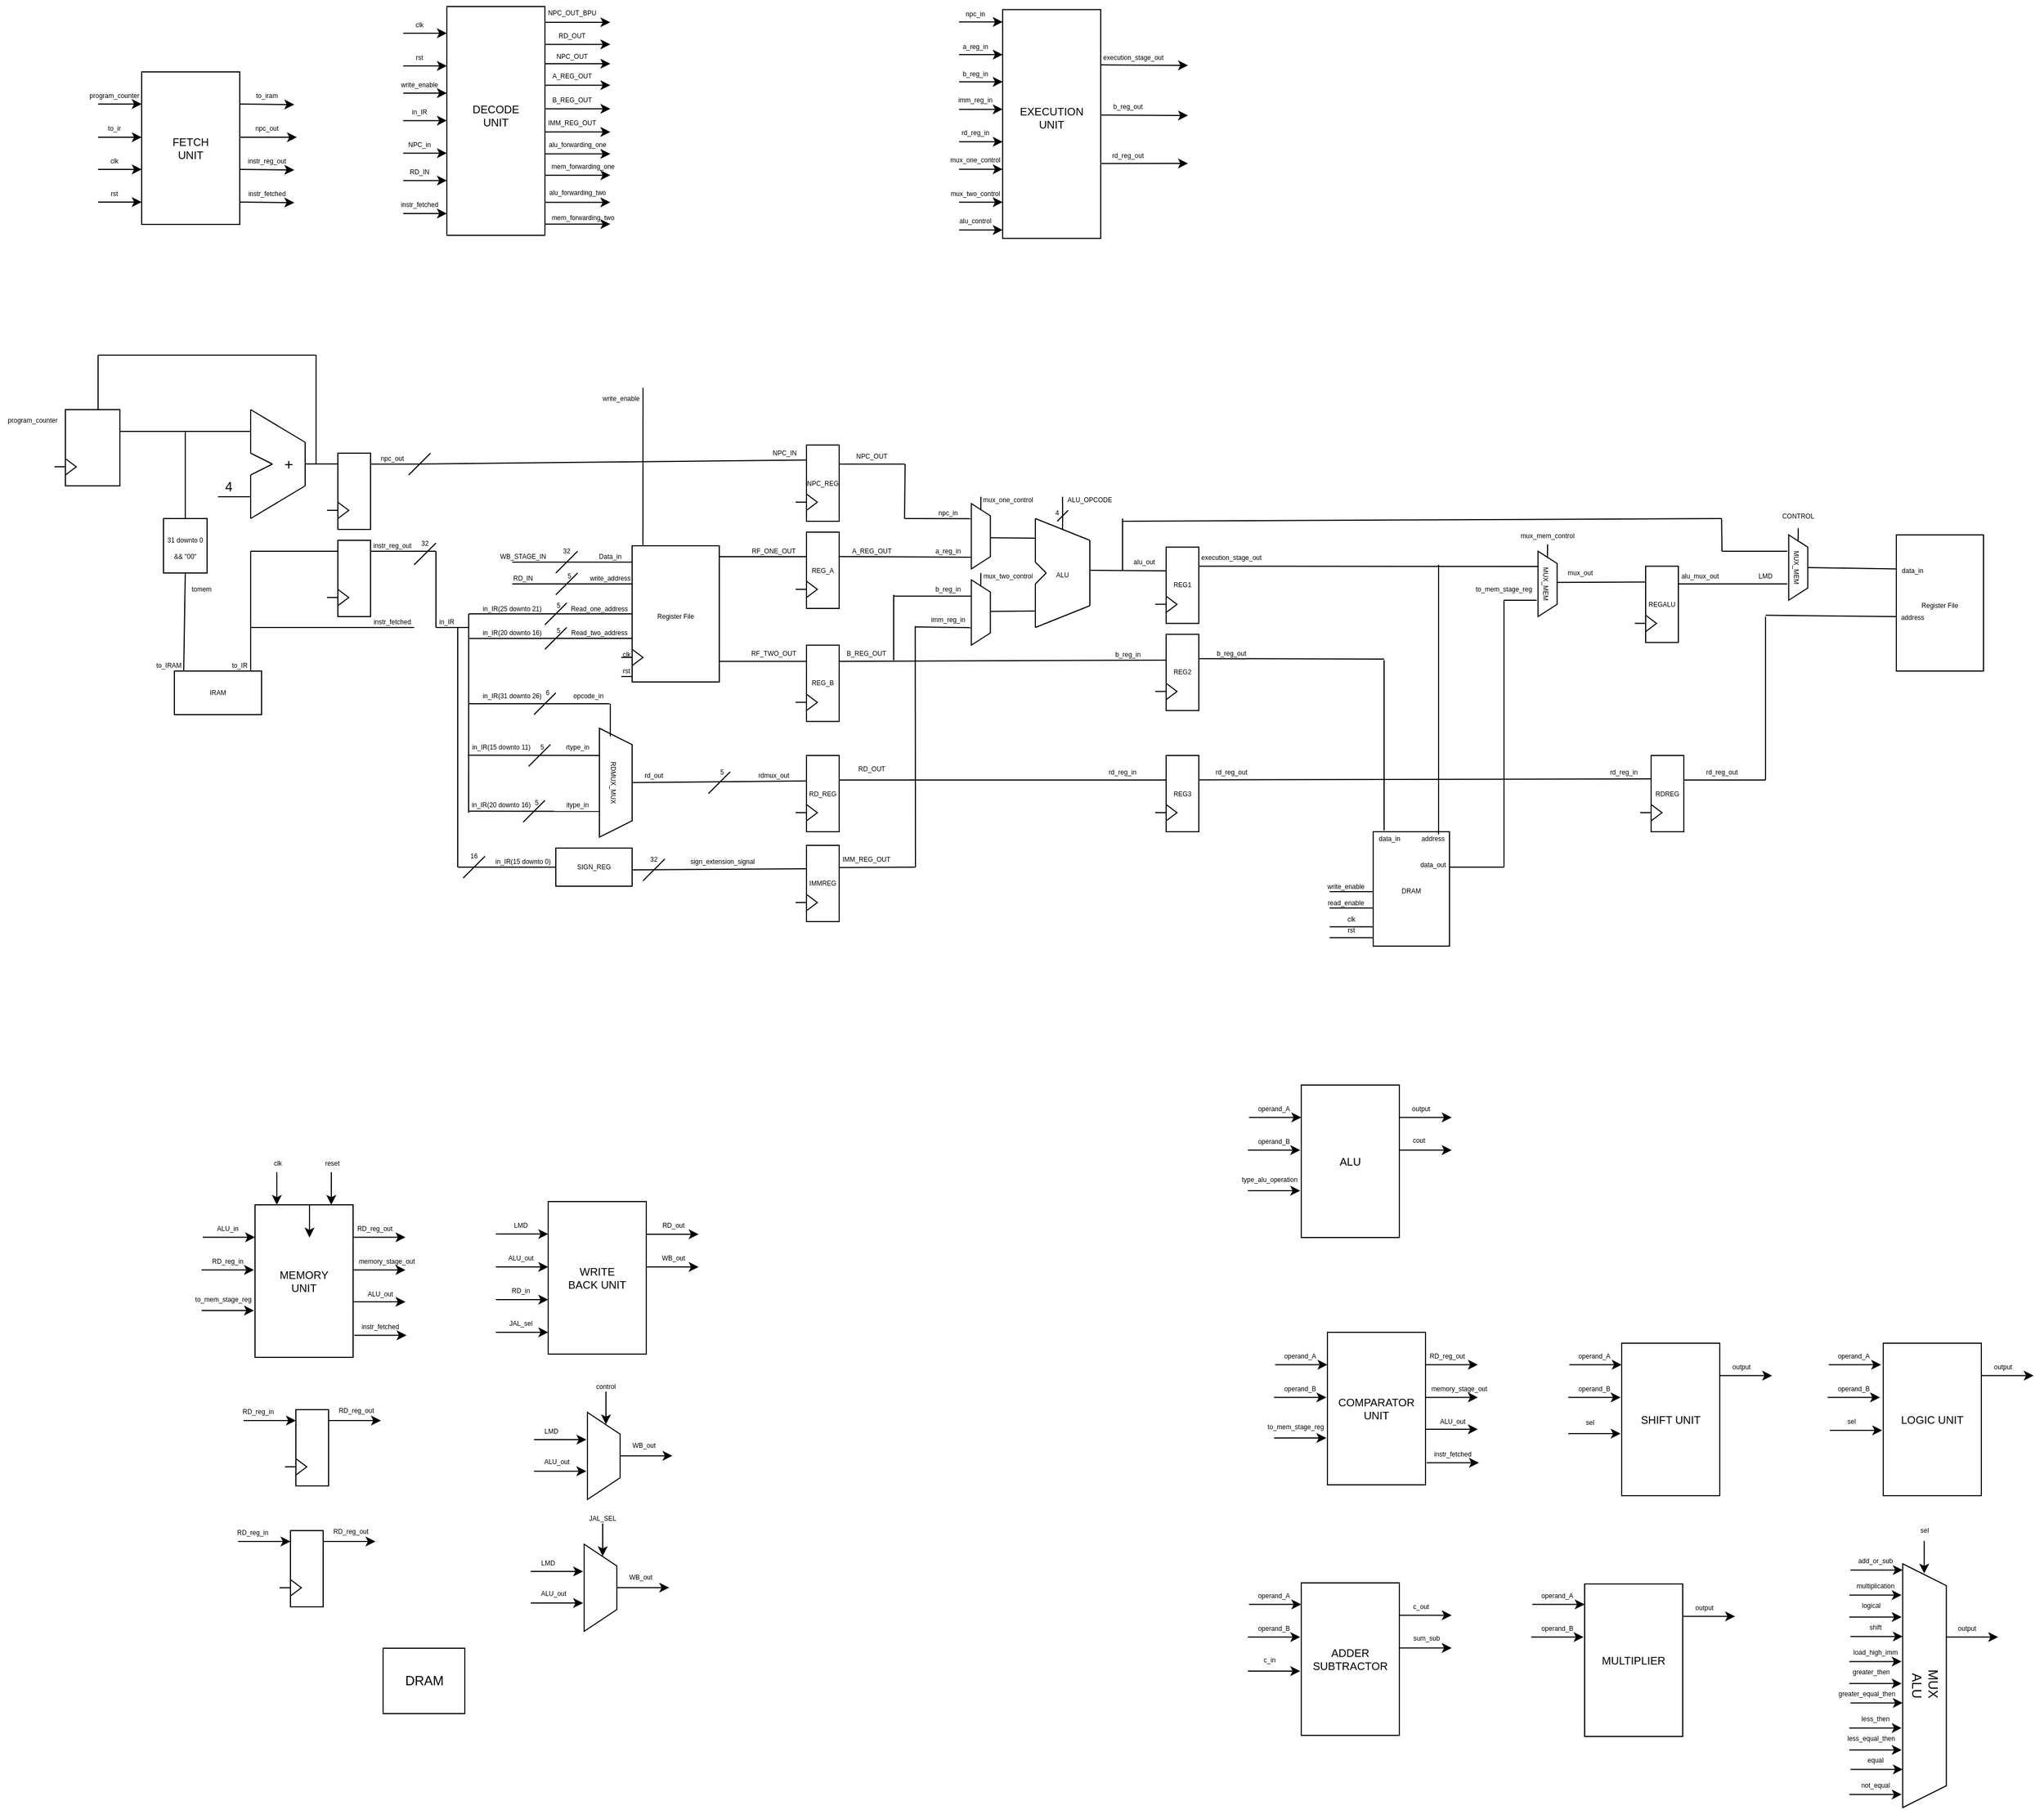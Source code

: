 <mxfile pages="3">
    <diagram id="4a7-2WE8xKxB6OBSDGvC" name="Fetch Unit">
        <mxGraphModel dx="1791" dy="1116" grid="1" gridSize="10" guides="1" tooltips="1" connect="1" arrows="1" fold="1" page="0" pageScale="1" pageWidth="827" pageHeight="1169" math="0" shadow="0">
            <root>
                <mxCell id="0"/>
                <mxCell id="1" parent="0"/>
                <mxCell id="zBXeJww9K7jumWJN20Hu-1" value="" style="rounded=0;whiteSpace=wrap;html=1;" parent="1" vertex="1">
                    <mxGeometry x="100" y="20" width="90" height="140" as="geometry"/>
                </mxCell>
                <mxCell id="zBXeJww9K7jumWJN20Hu-2" value="&lt;font style=&quot;font-size: 6px;&quot;&gt;program_counter&lt;/font&gt;" style="text;html=1;strokeColor=none;fillColor=none;align=center;verticalAlign=middle;whiteSpace=wrap;rounded=0;" parent="1" vertex="1">
                    <mxGeometry x="50" y="30" width="50" height="20" as="geometry"/>
                </mxCell>
                <mxCell id="zBXeJww9K7jumWJN20Hu-3" value="&lt;font style=&quot;font-size: 6px;&quot;&gt;to_ir&lt;/font&gt;" style="text;html=1;strokeColor=none;fillColor=none;align=center;verticalAlign=middle;whiteSpace=wrap;rounded=0;" parent="1" vertex="1">
                    <mxGeometry x="50" y="60" width="50" height="20" as="geometry"/>
                </mxCell>
                <mxCell id="zBXeJww9K7jumWJN20Hu-4" value="&lt;font style=&quot;font-size: 6px;&quot;&gt;clk&lt;/font&gt;" style="text;html=1;strokeColor=none;fillColor=none;align=center;verticalAlign=middle;whiteSpace=wrap;rounded=0;" parent="1" vertex="1">
                    <mxGeometry x="50" y="90" width="50" height="20" as="geometry"/>
                </mxCell>
                <mxCell id="zBXeJww9K7jumWJN20Hu-6" value="&lt;font style=&quot;font-size: 6px;&quot;&gt;rst&lt;/font&gt;" style="text;html=1;strokeColor=none;fillColor=none;align=center;verticalAlign=middle;whiteSpace=wrap;rounded=0;" parent="1" vertex="1">
                    <mxGeometry x="50" y="120" width="50" height="20" as="geometry"/>
                </mxCell>
                <mxCell id="zBXeJww9K7jumWJN20Hu-11" value="" style="endArrow=classic;html=1;rounded=0;" parent="1" edge="1">
                    <mxGeometry width="50" height="50" relative="1" as="geometry">
                        <mxPoint x="60" y="49.52" as="sourcePoint"/>
                        <mxPoint x="100" y="49.52" as="targetPoint"/>
                        <Array as="points"/>
                    </mxGeometry>
                </mxCell>
                <mxCell id="zBXeJww9K7jumWJN20Hu-12" value="" style="endArrow=classic;html=1;rounded=0;" parent="1" edge="1">
                    <mxGeometry width="50" height="50" relative="1" as="geometry">
                        <mxPoint x="60" y="80.0" as="sourcePoint"/>
                        <mxPoint x="100" y="80.0" as="targetPoint"/>
                        <Array as="points"/>
                    </mxGeometry>
                </mxCell>
                <mxCell id="zBXeJww9K7jumWJN20Hu-13" value="" style="endArrow=classic;html=1;rounded=0;" parent="1" edge="1">
                    <mxGeometry width="50" height="50" relative="1" as="geometry">
                        <mxPoint x="60" y="109.52" as="sourcePoint"/>
                        <mxPoint x="100" y="109.52" as="targetPoint"/>
                        <Array as="points"/>
                    </mxGeometry>
                </mxCell>
                <mxCell id="zBXeJww9K7jumWJN20Hu-15" value="" style="endArrow=classic;html=1;rounded=0;" parent="1" edge="1">
                    <mxGeometry width="50" height="50" relative="1" as="geometry">
                        <mxPoint x="60" y="139.52" as="sourcePoint"/>
                        <mxPoint x="100" y="139.52" as="targetPoint"/>
                        <Array as="points"/>
                    </mxGeometry>
                </mxCell>
                <mxCell id="zBXeJww9K7jumWJN20Hu-16" value="&lt;font style=&quot;font-size: 6px;&quot;&gt;to_iram&lt;/font&gt;" style="text;html=1;strokeColor=none;fillColor=none;align=center;verticalAlign=middle;whiteSpace=wrap;rounded=0;" parent="1" vertex="1">
                    <mxGeometry x="190" y="30" width="50" height="20" as="geometry"/>
                </mxCell>
                <mxCell id="zBXeJww9K7jumWJN20Hu-17" value="&lt;font style=&quot;font-size: 6px;&quot;&gt;npc_out&lt;/font&gt;" style="text;html=1;strokeColor=none;fillColor=none;align=center;verticalAlign=middle;whiteSpace=wrap;rounded=0;" parent="1" vertex="1">
                    <mxGeometry x="190" y="60" width="50" height="20" as="geometry"/>
                </mxCell>
                <mxCell id="zBXeJww9K7jumWJN20Hu-18" value="&lt;font style=&quot;font-size: 6px;&quot;&gt;instr_reg_out&lt;/font&gt;" style="text;html=1;strokeColor=none;fillColor=none;align=center;verticalAlign=middle;whiteSpace=wrap;rounded=0;" parent="1" vertex="1">
                    <mxGeometry x="190" y="90" width="50" height="20" as="geometry"/>
                </mxCell>
                <mxCell id="zBXeJww9K7jumWJN20Hu-19" value="&lt;font style=&quot;font-size: 6px;&quot;&gt;instr_fetched&lt;/font&gt;" style="text;html=1;strokeColor=none;fillColor=none;align=center;verticalAlign=middle;whiteSpace=wrap;rounded=0;" parent="1" vertex="1">
                    <mxGeometry x="190" y="120" width="50" height="20" as="geometry"/>
                </mxCell>
                <mxCell id="zBXeJww9K7jumWJN20Hu-20" value="" style="endArrow=classic;html=1;rounded=0;entryX=1;entryY=1;entryDx=0;entryDy=0;" parent="1" target="zBXeJww9K7jumWJN20Hu-16" edge="1">
                    <mxGeometry width="50" height="50" relative="1" as="geometry">
                        <mxPoint x="190" y="49.52" as="sourcePoint"/>
                        <mxPoint x="230" y="49.52" as="targetPoint"/>
                        <Array as="points"/>
                    </mxGeometry>
                </mxCell>
                <mxCell id="zBXeJww9K7jumWJN20Hu-21" value="" style="endArrow=classic;html=1;rounded=0;entryX=1.048;entryY=0.999;entryDx=0;entryDy=0;entryPerimeter=0;" parent="1" target="zBXeJww9K7jumWJN20Hu-17" edge="1">
                    <mxGeometry width="50" height="50" relative="1" as="geometry">
                        <mxPoint x="190" y="80" as="sourcePoint"/>
                        <mxPoint x="230" y="80" as="targetPoint"/>
                        <Array as="points"/>
                    </mxGeometry>
                </mxCell>
                <mxCell id="zBXeJww9K7jumWJN20Hu-22" value="" style="endArrow=classic;html=1;rounded=0;entryX=1;entryY=1;entryDx=0;entryDy=0;" parent="1" target="zBXeJww9K7jumWJN20Hu-18" edge="1">
                    <mxGeometry width="50" height="50" relative="1" as="geometry">
                        <mxPoint x="190" y="109.52" as="sourcePoint"/>
                        <mxPoint x="230" y="109.52" as="targetPoint"/>
                        <Array as="points"/>
                    </mxGeometry>
                </mxCell>
                <mxCell id="zBXeJww9K7jumWJN20Hu-23" value="" style="endArrow=classic;html=1;rounded=0;entryX=1;entryY=1;entryDx=0;entryDy=0;" parent="1" target="zBXeJww9K7jumWJN20Hu-19" edge="1">
                    <mxGeometry width="50" height="50" relative="1" as="geometry">
                        <mxPoint x="190" y="139.52" as="sourcePoint"/>
                        <mxPoint x="230" y="139.52" as="targetPoint"/>
                        <Array as="points"/>
                    </mxGeometry>
                </mxCell>
                <mxCell id="zBXeJww9K7jumWJN20Hu-25" value="&lt;font style=&quot;font-size: 10px;&quot;&gt;FETCH UNIT&lt;/font&gt;" style="text;html=1;strokeColor=none;fillColor=none;align=center;verticalAlign=middle;whiteSpace=wrap;rounded=0;fontSize=6;" parent="1" vertex="1">
                    <mxGeometry x="115" y="75" width="60" height="30" as="geometry"/>
                </mxCell>
                <mxCell id="1ph1mHZFrmbMyN922qY5-2" value="" style="endArrow=none;html=1;rounded=0;fontSize=10;" parent="1" edge="1">
                    <mxGeometry width="50" height="50" relative="1" as="geometry">
                        <mxPoint x="80" y="350" as="sourcePoint"/>
                        <mxPoint x="200" y="350" as="targetPoint"/>
                    </mxGeometry>
                </mxCell>
                <mxCell id="1ph1mHZFrmbMyN922qY5-11" value="" style="endArrow=none;html=1;rounded=0;fontSize=10;" parent="1" edge="1">
                    <mxGeometry width="50" height="50" relative="1" as="geometry">
                        <mxPoint x="200" y="370" as="sourcePoint"/>
                        <mxPoint x="200" y="330" as="targetPoint"/>
                        <Array as="points">
                            <mxPoint x="200" y="350"/>
                        </Array>
                    </mxGeometry>
                </mxCell>
                <mxCell id="1ph1mHZFrmbMyN922qY5-12" value="" style="endArrow=none;html=1;rounded=0;fontSize=10;" parent="1" edge="1">
                    <mxGeometry width="50" height="50" relative="1" as="geometry">
                        <mxPoint x="200" y="370" as="sourcePoint"/>
                        <mxPoint x="220" y="380" as="targetPoint"/>
                    </mxGeometry>
                </mxCell>
                <mxCell id="1ph1mHZFrmbMyN922qY5-13" value="" style="endArrow=none;html=1;rounded=0;fontSize=10;" parent="1" edge="1">
                    <mxGeometry width="50" height="50" relative="1" as="geometry">
                        <mxPoint x="200" y="390" as="sourcePoint"/>
                        <mxPoint x="220" y="380" as="targetPoint"/>
                    </mxGeometry>
                </mxCell>
                <mxCell id="1ph1mHZFrmbMyN922qY5-14" value="" style="endArrow=none;html=1;rounded=0;fontSize=10;" parent="1" edge="1">
                    <mxGeometry width="50" height="50" relative="1" as="geometry">
                        <mxPoint x="200" y="430" as="sourcePoint"/>
                        <mxPoint x="200" y="390" as="targetPoint"/>
                        <Array as="points">
                            <mxPoint x="200" y="410"/>
                        </Array>
                    </mxGeometry>
                </mxCell>
                <mxCell id="1ph1mHZFrmbMyN922qY5-15" value="" style="endArrow=none;html=1;rounded=0;fontSize=10;" parent="1" edge="1">
                    <mxGeometry width="50" height="50" relative="1" as="geometry">
                        <mxPoint x="200" y="430" as="sourcePoint"/>
                        <mxPoint x="250" y="400" as="targetPoint"/>
                        <Array as="points"/>
                    </mxGeometry>
                </mxCell>
                <mxCell id="1ph1mHZFrmbMyN922qY5-16" value="" style="endArrow=none;html=1;rounded=0;fontSize=10;" parent="1" edge="1">
                    <mxGeometry width="50" height="50" relative="1" as="geometry">
                        <mxPoint x="200" y="330" as="sourcePoint"/>
                        <mxPoint x="250" y="360" as="targetPoint"/>
                        <Array as="points"/>
                    </mxGeometry>
                </mxCell>
                <mxCell id="1ph1mHZFrmbMyN922qY5-17" value="" style="endArrow=none;html=1;rounded=0;fontSize=10;" parent="1" edge="1">
                    <mxGeometry width="50" height="50" relative="1" as="geometry">
                        <mxPoint x="250" y="400" as="sourcePoint"/>
                        <mxPoint x="250" y="360" as="targetPoint"/>
                    </mxGeometry>
                </mxCell>
                <mxCell id="UIIWBfEgQzDDJFF5GgfD-1" value="" style="endArrow=none;html=1;rounded=0;fontSize=10;" parent="1" edge="1">
                    <mxGeometry width="50" height="50" relative="1" as="geometry">
                        <mxPoint x="170" y="410" as="sourcePoint"/>
                        <mxPoint x="200" y="410" as="targetPoint"/>
                        <Array as="points">
                            <mxPoint x="200" y="410"/>
                        </Array>
                    </mxGeometry>
                </mxCell>
                <mxCell id="UIIWBfEgQzDDJFF5GgfD-3" value="&lt;font style=&quot;font-size: 14px;&quot;&gt;+&lt;/font&gt;" style="text;html=1;strokeColor=none;fillColor=none;align=center;verticalAlign=middle;whiteSpace=wrap;rounded=0;fontSize=10;" parent="1" vertex="1">
                    <mxGeometry x="220" y="360" width="30" height="40" as="geometry"/>
                </mxCell>
                <mxCell id="UIIWBfEgQzDDJFF5GgfD-4" value="&lt;font style=&quot;font-size: 12px;&quot;&gt;4&lt;/font&gt;" style="text;html=1;strokeColor=none;fillColor=none;align=center;verticalAlign=middle;whiteSpace=wrap;rounded=0;fontSize=14;" parent="1" vertex="1">
                    <mxGeometry x="160" y="390" width="40" height="20" as="geometry"/>
                </mxCell>
                <mxCell id="UIIWBfEgQzDDJFF5GgfD-5" value="" style="endArrow=none;html=1;rounded=0;fontSize=12;" parent="1" edge="1">
                    <mxGeometry width="50" height="50" relative="1" as="geometry">
                        <mxPoint x="140" y="430" as="sourcePoint"/>
                        <mxPoint x="140" y="350" as="targetPoint"/>
                    </mxGeometry>
                </mxCell>
                <mxCell id="UIIWBfEgQzDDJFF5GgfD-7" value="&lt;font style=&quot;font-size: 6px;&quot;&gt;31 downto 0 &amp;amp;&amp;amp; &quot;00&quot;&lt;/font&gt;" style="rounded=0;whiteSpace=wrap;html=1;fontSize=12;" parent="1" vertex="1">
                    <mxGeometry x="120" y="430" width="40" height="50" as="geometry"/>
                </mxCell>
                <mxCell id="UIIWBfEgQzDDJFF5GgfD-8" value="IRAM" style="rounded=0;whiteSpace=wrap;html=1;fontSize=6;" parent="1" vertex="1">
                    <mxGeometry x="130" y="570" width="80" height="40" as="geometry"/>
                </mxCell>
                <mxCell id="UIIWBfEgQzDDJFF5GgfD-9" value="" style="endArrow=none;html=1;rounded=0;fontSize=6;entryX=0.5;entryY=1;entryDx=0;entryDy=0;exitX=0.107;exitY=0.003;exitDx=0;exitDy=0;exitPerimeter=0;" parent="1" source="UIIWBfEgQzDDJFF5GgfD-8" target="UIIWBfEgQzDDJFF5GgfD-7" edge="1">
                    <mxGeometry width="50" height="50" relative="1" as="geometry">
                        <mxPoint x="140" y="520" as="sourcePoint"/>
                        <mxPoint x="190" y="490" as="targetPoint"/>
                    </mxGeometry>
                </mxCell>
                <mxCell id="UIIWBfEgQzDDJFF5GgfD-10" value="" style="endArrow=none;html=1;rounded=0;fontSize=10;" parent="1" edge="1">
                    <mxGeometry width="50" height="50" relative="1" as="geometry">
                        <mxPoint x="250" y="379.9" as="sourcePoint"/>
                        <mxPoint x="280" y="379.9" as="targetPoint"/>
                        <Array as="points">
                            <mxPoint x="260" y="379.9"/>
                            <mxPoint x="280" y="379.9"/>
                        </Array>
                    </mxGeometry>
                </mxCell>
                <mxCell id="UIIWBfEgQzDDJFF5GgfD-11" value="" style="endArrow=none;html=1;rounded=0;fontSize=6;exitX=0.875;exitY=0;exitDx=0;exitDy=0;exitPerimeter=0;" parent="1" source="UIIWBfEgQzDDJFF5GgfD-8" edge="1">
                    <mxGeometry width="50" height="50" relative="1" as="geometry">
                        <mxPoint x="200" y="520" as="sourcePoint"/>
                        <mxPoint x="200" y="460" as="targetPoint"/>
                    </mxGeometry>
                </mxCell>
                <mxCell id="UIIWBfEgQzDDJFF5GgfD-13" value="" style="endArrow=none;html=1;rounded=0;fontSize=6;" parent="1" edge="1">
                    <mxGeometry width="50" height="50" relative="1" as="geometry">
                        <mxPoint x="200" y="460" as="sourcePoint"/>
                        <mxPoint x="280" y="460" as="targetPoint"/>
                    </mxGeometry>
                </mxCell>
                <mxCell id="UIIWBfEgQzDDJFF5GgfD-14" value="" style="rounded=0;whiteSpace=wrap;html=1;fontSize=6;" parent="1" vertex="1">
                    <mxGeometry x="280" y="370" width="30" height="70" as="geometry"/>
                </mxCell>
                <mxCell id="UIIWBfEgQzDDJFF5GgfD-17" value="" style="triangle;whiteSpace=wrap;html=1;fontSize=6;" parent="1" vertex="1">
                    <mxGeometry x="280" y="415" width="10" height="15" as="geometry"/>
                </mxCell>
                <mxCell id="UIIWBfEgQzDDJFF5GgfD-18" value="" style="rounded=0;whiteSpace=wrap;html=1;fontSize=6;" parent="1" vertex="1">
                    <mxGeometry x="280" y="450" width="30" height="70" as="geometry"/>
                </mxCell>
                <mxCell id="UIIWBfEgQzDDJFF5GgfD-19" value="" style="triangle;whiteSpace=wrap;html=1;fontSize=6;" parent="1" vertex="1">
                    <mxGeometry x="280" y="495" width="10" height="15" as="geometry"/>
                </mxCell>
                <mxCell id="UIIWBfEgQzDDJFF5GgfD-21" value="" style="endArrow=none;html=1;rounded=0;fontSize=6;" parent="1" edge="1">
                    <mxGeometry width="50" height="50" relative="1" as="geometry">
                        <mxPoint x="270" y="422.45" as="sourcePoint"/>
                        <mxPoint x="280" y="422.45" as="targetPoint"/>
                    </mxGeometry>
                </mxCell>
                <mxCell id="UIIWBfEgQzDDJFF5GgfD-22" value="" style="endArrow=none;html=1;rounded=0;fontSize=6;" parent="1" edge="1">
                    <mxGeometry width="50" height="50" relative="1" as="geometry">
                        <mxPoint x="270" y="502.45" as="sourcePoint"/>
                        <mxPoint x="280" y="502.45" as="targetPoint"/>
                    </mxGeometry>
                </mxCell>
                <mxCell id="UIIWBfEgQzDDJFF5GgfD-24" value="" style="endArrow=none;html=1;rounded=0;fontSize=6;startArrow=none;" parent="1" edge="1">
                    <mxGeometry width="50" height="50" relative="1" as="geometry">
                        <mxPoint x="220" y="530" as="sourcePoint"/>
                        <mxPoint x="350" y="530" as="targetPoint"/>
                    </mxGeometry>
                </mxCell>
                <mxCell id="UIIWBfEgQzDDJFF5GgfD-25" value="" style="endArrow=none;html=1;rounded=0;fontSize=6;" parent="1" edge="1">
                    <mxGeometry width="50" height="50" relative="1" as="geometry">
                        <mxPoint x="310" y="460" as="sourcePoint"/>
                        <mxPoint x="370" y="460" as="targetPoint"/>
                    </mxGeometry>
                </mxCell>
                <mxCell id="UIIWBfEgQzDDJFF5GgfD-26" value="" style="endArrow=none;html=1;rounded=0;fontSize=6;" parent="1" edge="1">
                    <mxGeometry width="50" height="50" relative="1" as="geometry">
                        <mxPoint x="310" y="379.96" as="sourcePoint"/>
                        <mxPoint x="350" y="379.96" as="targetPoint"/>
                    </mxGeometry>
                </mxCell>
                <mxCell id="LhxNve77Yi_A8shTem4E-1" value="program_counter" style="text;html=1;strokeColor=none;fillColor=none;align=center;verticalAlign=middle;whiteSpace=wrap;rounded=0;fontSize=6;" parent="1" vertex="1">
                    <mxGeometry x="-30" y="330" width="60" height="20" as="geometry"/>
                </mxCell>
                <mxCell id="LhxNve77Yi_A8shTem4E-2" value="tomem" style="text;html=1;strokeColor=none;fillColor=none;align=center;verticalAlign=middle;whiteSpace=wrap;rounded=0;fontSize=6;" parent="1" vertex="1">
                    <mxGeometry x="140" y="480" width="30" height="30" as="geometry"/>
                </mxCell>
                <mxCell id="LhxNve77Yi_A8shTem4E-3" value="to_IRAM" style="text;html=1;strokeColor=none;fillColor=none;align=center;verticalAlign=middle;whiteSpace=wrap;rounded=0;fontSize=6;" parent="1" vertex="1">
                    <mxGeometry x="100" y="555" width="50" height="20" as="geometry"/>
                </mxCell>
                <mxCell id="LhxNve77Yi_A8shTem4E-5" value="" style="endArrow=none;html=1;rounded=0;fontSize=6;" parent="1" edge="1">
                    <mxGeometry width="50" height="50" relative="1" as="geometry">
                        <mxPoint x="200" y="530" as="sourcePoint"/>
                        <mxPoint x="220" y="530" as="targetPoint"/>
                    </mxGeometry>
                </mxCell>
                <mxCell id="LhxNve77Yi_A8shTem4E-6" value="instr_fetched" style="text;html=1;strokeColor=none;fillColor=none;align=center;verticalAlign=middle;whiteSpace=wrap;rounded=0;fontSize=6;" parent="1" vertex="1">
                    <mxGeometry x="300" y="515" width="60" height="20" as="geometry"/>
                </mxCell>
                <mxCell id="LhxNve77Yi_A8shTem4E-7" value="instr_reg_out" style="text;html=1;strokeColor=none;fillColor=none;align=center;verticalAlign=middle;whiteSpace=wrap;rounded=0;fontSize=6;" parent="1" vertex="1">
                    <mxGeometry x="300" y="445" width="60" height="20" as="geometry"/>
                </mxCell>
                <mxCell id="LhxNve77Yi_A8shTem4E-8" value="npc_out" style="text;html=1;strokeColor=none;fillColor=none;align=center;verticalAlign=middle;whiteSpace=wrap;rounded=0;fontSize=6;" parent="1" vertex="1">
                    <mxGeometry x="300" y="360" width="60" height="30" as="geometry"/>
                </mxCell>
                <mxCell id="LhxNve77Yi_A8shTem4E-9" value="to_IR" style="text;html=1;strokeColor=none;fillColor=none;align=center;verticalAlign=middle;whiteSpace=wrap;rounded=0;fontSize=6;" parent="1" vertex="1">
                    <mxGeometry x="160" y="550" width="60" height="30" as="geometry"/>
                </mxCell>
                <mxCell id="utCcnjPkZvuDGFTa14uh-1" value="" style="rounded=0;whiteSpace=wrap;html=1;" parent="1" vertex="1">
                    <mxGeometry x="380" y="-40" width="90" height="210" as="geometry"/>
                </mxCell>
                <mxCell id="utCcnjPkZvuDGFTa14uh-2" value="&lt;font style=&quot;font-size: 6px;&quot;&gt;write_enable&lt;/font&gt;" style="text;html=1;strokeColor=none;fillColor=none;align=center;verticalAlign=middle;whiteSpace=wrap;rounded=0;" parent="1" vertex="1">
                    <mxGeometry x="330" y="20" width="50" height="20" as="geometry"/>
                </mxCell>
                <mxCell id="utCcnjPkZvuDGFTa14uh-3" value="&lt;font style=&quot;font-size: 6px;&quot;&gt;in_IR&lt;/font&gt;" style="text;html=1;strokeColor=none;fillColor=none;align=center;verticalAlign=middle;whiteSpace=wrap;rounded=0;" parent="1" vertex="1">
                    <mxGeometry x="330" y="44.72" width="50" height="20" as="geometry"/>
                </mxCell>
                <mxCell id="utCcnjPkZvuDGFTa14uh-4" value="&lt;font style=&quot;font-size: 6px;&quot;&gt;clk&lt;/font&gt;" style="text;html=1;strokeColor=none;fillColor=none;align=center;verticalAlign=middle;whiteSpace=wrap;rounded=0;" parent="1" vertex="1">
                    <mxGeometry x="330" y="-35" width="50" height="20" as="geometry"/>
                </mxCell>
                <mxCell id="utCcnjPkZvuDGFTa14uh-5" value="&lt;font style=&quot;font-size: 6px;&quot;&gt;rst&lt;/font&gt;" style="text;html=1;strokeColor=none;fillColor=none;align=center;verticalAlign=middle;whiteSpace=wrap;rounded=0;" parent="1" vertex="1">
                    <mxGeometry x="330" y="-5" width="50" height="20" as="geometry"/>
                </mxCell>
                <mxCell id="utCcnjPkZvuDGFTa14uh-6" value="" style="endArrow=classic;html=1;rounded=0;" parent="1" edge="1">
                    <mxGeometry width="50" height="50" relative="1" as="geometry">
                        <mxPoint x="340" y="39.52" as="sourcePoint"/>
                        <mxPoint x="380" y="39.52" as="targetPoint"/>
                        <Array as="points"/>
                    </mxGeometry>
                </mxCell>
                <mxCell id="utCcnjPkZvuDGFTa14uh-7" value="" style="endArrow=classic;html=1;rounded=0;" parent="1" edge="1">
                    <mxGeometry width="50" height="50" relative="1" as="geometry">
                        <mxPoint x="340" y="64.72" as="sourcePoint"/>
                        <mxPoint x="380" y="64.72" as="targetPoint"/>
                        <Array as="points"/>
                    </mxGeometry>
                </mxCell>
                <mxCell id="utCcnjPkZvuDGFTa14uh-8" value="" style="endArrow=classic;html=1;rounded=0;" parent="1" edge="1">
                    <mxGeometry width="50" height="50" relative="1" as="geometry">
                        <mxPoint x="340" y="-15.48" as="sourcePoint"/>
                        <mxPoint x="380" y="-15.48" as="targetPoint"/>
                        <Array as="points"/>
                    </mxGeometry>
                </mxCell>
                <mxCell id="utCcnjPkZvuDGFTa14uh-9" value="" style="endArrow=classic;html=1;rounded=0;" parent="1" edge="1">
                    <mxGeometry width="50" height="50" relative="1" as="geometry">
                        <mxPoint x="340" y="14.52" as="sourcePoint"/>
                        <mxPoint x="380" y="14.52" as="targetPoint"/>
                        <Array as="points"/>
                    </mxGeometry>
                </mxCell>
                <mxCell id="utCcnjPkZvuDGFTa14uh-18" value="&lt;font style=&quot;font-size: 10px;&quot;&gt;DECODE UNIT&lt;/font&gt;" style="text;html=1;strokeColor=none;fillColor=none;align=center;verticalAlign=middle;whiteSpace=wrap;rounded=0;fontSize=6;" parent="1" vertex="1">
                    <mxGeometry x="395" y="44.58" width="60" height="30" as="geometry"/>
                </mxCell>
                <mxCell id="utCcnjPkZvuDGFTa14uh-19" value="&lt;font style=&quot;font-size: 6px;&quot;&gt;NPC_in&lt;/font&gt;" style="text;html=1;strokeColor=none;fillColor=none;align=center;verticalAlign=middle;whiteSpace=wrap;rounded=0;" parent="1" vertex="1">
                    <mxGeometry x="330" y="74.58" width="50" height="20" as="geometry"/>
                </mxCell>
                <mxCell id="utCcnjPkZvuDGFTa14uh-20" value="" style="endArrow=classic;html=1;rounded=0;" parent="1" edge="1">
                    <mxGeometry width="50" height="50" relative="1" as="geometry">
                        <mxPoint x="340" y="94.58" as="sourcePoint"/>
                        <mxPoint x="380" y="94.58" as="targetPoint"/>
                        <Array as="points"/>
                    </mxGeometry>
                </mxCell>
                <mxCell id="utCcnjPkZvuDGFTa14uh-21" value="&lt;font style=&quot;font-size: 6px;&quot;&gt;RD_IN&lt;/font&gt;" style="text;html=1;strokeColor=none;fillColor=none;align=center;verticalAlign=middle;whiteSpace=wrap;rounded=0;" parent="1" vertex="1">
                    <mxGeometry x="330" y="99.72" width="50" height="20" as="geometry"/>
                </mxCell>
                <mxCell id="utCcnjPkZvuDGFTa14uh-22" value="" style="endArrow=classic;html=1;rounded=0;" parent="1" edge="1">
                    <mxGeometry width="50" height="50" relative="1" as="geometry">
                        <mxPoint x="340" y="119.72" as="sourcePoint"/>
                        <mxPoint x="380" y="119.72" as="targetPoint"/>
                        <Array as="points"/>
                    </mxGeometry>
                </mxCell>
                <mxCell id="utCcnjPkZvuDGFTa14uh-23" value="&lt;font style=&quot;font-size: 6px;&quot;&gt;instr_fetched&lt;br&gt;&lt;/font&gt;" style="text;html=1;strokeColor=none;fillColor=none;align=center;verticalAlign=middle;whiteSpace=wrap;rounded=0;" parent="1" vertex="1">
                    <mxGeometry x="330" y="130" width="50" height="20" as="geometry"/>
                </mxCell>
                <mxCell id="utCcnjPkZvuDGFTa14uh-24" value="" style="endArrow=classic;html=1;rounded=0;" parent="1" edge="1">
                    <mxGeometry width="50" height="50" relative="1" as="geometry">
                        <mxPoint x="340" y="150" as="sourcePoint"/>
                        <mxPoint x="380" y="150" as="targetPoint"/>
                        <Array as="points"/>
                    </mxGeometry>
                </mxCell>
                <mxCell id="utCcnjPkZvuDGFTa14uh-27" value="&lt;font style=&quot;font-size: 6px;&quot;&gt;NPC_OUT_BPU&lt;br&gt;&lt;/font&gt;" style="text;html=1;strokeColor=none;fillColor=none;align=center;verticalAlign=middle;whiteSpace=wrap;rounded=0;" parent="1" vertex="1">
                    <mxGeometry x="470" y="-45.84" width="50" height="20" as="geometry"/>
                </mxCell>
                <mxCell id="utCcnjPkZvuDGFTa14uh-31" value="" style="endArrow=classic;html=1;rounded=0;" parent="1" edge="1">
                    <mxGeometry width="50" height="50" relative="1" as="geometry">
                        <mxPoint x="470" y="-25.56" as="sourcePoint"/>
                        <mxPoint x="530" y="-25.56" as="targetPoint"/>
                        <Array as="points"/>
                    </mxGeometry>
                </mxCell>
                <mxCell id="utCcnjPkZvuDGFTa14uh-39" value="&lt;font style=&quot;font-size: 6px;&quot;&gt;RD_OUT&lt;br&gt;&lt;/font&gt;" style="text;html=1;strokeColor=none;fillColor=none;align=center;verticalAlign=middle;whiteSpace=wrap;rounded=0;" parent="1" vertex="1">
                    <mxGeometry x="470" y="-25.28" width="50" height="20" as="geometry"/>
                </mxCell>
                <mxCell id="utCcnjPkZvuDGFTa14uh-40" value="" style="endArrow=classic;html=1;rounded=0;" parent="1" edge="1">
                    <mxGeometry width="50" height="50" relative="1" as="geometry">
                        <mxPoint x="470" y="-5.28" as="sourcePoint"/>
                        <mxPoint x="530" y="-5.28" as="targetPoint"/>
                        <Array as="points"/>
                    </mxGeometry>
                </mxCell>
                <mxCell id="utCcnjPkZvuDGFTa14uh-41" value="&lt;font style=&quot;font-size: 6px;&quot;&gt;NPC_OUT&lt;br&gt;&lt;/font&gt;" style="text;html=1;strokeColor=none;fillColor=none;align=center;verticalAlign=middle;whiteSpace=wrap;rounded=0;" parent="1" vertex="1">
                    <mxGeometry x="470" y="-5" width="50" height="17.5" as="geometry"/>
                </mxCell>
                <mxCell id="utCcnjPkZvuDGFTa14uh-42" value="" style="endArrow=classic;html=1;rounded=0;" parent="1" edge="1">
                    <mxGeometry width="50" height="50" relative="1" as="geometry">
                        <mxPoint x="470" y="12.5" as="sourcePoint"/>
                        <mxPoint x="530" y="12.5" as="targetPoint"/>
                        <Array as="points"/>
                    </mxGeometry>
                </mxCell>
                <mxCell id="utCcnjPkZvuDGFTa14uh-43" value="&lt;font style=&quot;font-size: 6px;&quot;&gt;A_REG_OUT&lt;br&gt;&lt;/font&gt;" style="text;html=1;strokeColor=none;fillColor=none;align=center;verticalAlign=middle;whiteSpace=wrap;rounded=0;" parent="1" vertex="1">
                    <mxGeometry x="470" y="12.5" width="50" height="18.65" as="geometry"/>
                </mxCell>
                <mxCell id="utCcnjPkZvuDGFTa14uh-44" value="" style="endArrow=classic;html=1;rounded=0;" parent="1" edge="1">
                    <mxGeometry width="50" height="50" relative="1" as="geometry">
                        <mxPoint x="470" y="32.19" as="sourcePoint"/>
                        <mxPoint x="530" y="32.19" as="targetPoint"/>
                        <Array as="points"/>
                    </mxGeometry>
                </mxCell>
                <mxCell id="utCcnjPkZvuDGFTa14uh-45" value="&lt;font style=&quot;font-size: 6px;&quot;&gt;B_REG_OUT&lt;br&gt;&lt;/font&gt;" style="text;html=1;strokeColor=none;fillColor=none;align=center;verticalAlign=middle;whiteSpace=wrap;rounded=0;" parent="1" vertex="1">
                    <mxGeometry x="470" y="33.65" width="50" height="20" as="geometry"/>
                </mxCell>
                <mxCell id="utCcnjPkZvuDGFTa14uh-46" value="" style="endArrow=classic;html=1;rounded=0;" parent="1" edge="1">
                    <mxGeometry width="50" height="50" relative="1" as="geometry">
                        <mxPoint x="470" y="53.93" as="sourcePoint"/>
                        <mxPoint x="530" y="53.93" as="targetPoint"/>
                        <Array as="points"/>
                    </mxGeometry>
                </mxCell>
                <mxCell id="utCcnjPkZvuDGFTa14uh-47" value="&lt;font style=&quot;font-size: 6px;&quot;&gt;IMM_REG_OUT&lt;br&gt;&lt;/font&gt;" style="text;html=1;strokeColor=none;fillColor=none;align=center;verticalAlign=middle;whiteSpace=wrap;rounded=0;" parent="1" vertex="1">
                    <mxGeometry x="470" y="54.89" width="50" height="20" as="geometry"/>
                </mxCell>
                <mxCell id="utCcnjPkZvuDGFTa14uh-48" value="" style="endArrow=classic;html=1;rounded=0;" parent="1" edge="1">
                    <mxGeometry width="50" height="50" relative="1" as="geometry">
                        <mxPoint x="470" y="75.17" as="sourcePoint"/>
                        <mxPoint x="530" y="75.17" as="targetPoint"/>
                        <Array as="points"/>
                    </mxGeometry>
                </mxCell>
                <mxCell id="utCcnjPkZvuDGFTa14uh-49" value="&lt;font style=&quot;font-size: 6px;&quot;&gt;alu_forwarding_one&lt;br&gt;&lt;/font&gt;" style="text;html=1;strokeColor=none;fillColor=none;align=center;verticalAlign=middle;whiteSpace=wrap;rounded=0;" parent="1" vertex="1">
                    <mxGeometry x="470" y="75" width="60" height="20" as="geometry"/>
                </mxCell>
                <mxCell id="utCcnjPkZvuDGFTa14uh-50" value="" style="endArrow=classic;html=1;rounded=0;" parent="1" edge="1">
                    <mxGeometry width="50" height="50" relative="1" as="geometry">
                        <mxPoint x="470" y="95.28" as="sourcePoint"/>
                        <mxPoint x="530" y="95.28" as="targetPoint"/>
                        <Array as="points"/>
                    </mxGeometry>
                </mxCell>
                <mxCell id="utCcnjPkZvuDGFTa14uh-51" value="&lt;font style=&quot;font-size: 6px;&quot;&gt;mem_forwarding_one&lt;br&gt;&lt;/font&gt;" style="text;html=1;strokeColor=none;fillColor=none;align=center;verticalAlign=middle;whiteSpace=wrap;rounded=0;" parent="1" vertex="1">
                    <mxGeometry x="470" y="95" width="70" height="20" as="geometry"/>
                </mxCell>
                <mxCell id="utCcnjPkZvuDGFTa14uh-52" value="" style="endArrow=classic;html=1;rounded=0;" parent="1" edge="1">
                    <mxGeometry width="50" height="50" relative="1" as="geometry">
                        <mxPoint x="470" y="114.86" as="sourcePoint"/>
                        <mxPoint x="530" y="114.86" as="targetPoint"/>
                        <Array as="points"/>
                    </mxGeometry>
                </mxCell>
                <mxCell id="utCcnjPkZvuDGFTa14uh-53" value="&lt;font style=&quot;font-size: 6px;&quot;&gt;alu_forwarding_two&lt;br&gt;&lt;/font&gt;" style="text;html=1;strokeColor=none;fillColor=none;align=center;verticalAlign=middle;whiteSpace=wrap;rounded=0;" parent="1" vertex="1">
                    <mxGeometry x="470" y="119.44" width="60" height="20" as="geometry"/>
                </mxCell>
                <mxCell id="utCcnjPkZvuDGFTa14uh-54" value="" style="endArrow=classic;html=1;rounded=0;" parent="1" edge="1">
                    <mxGeometry width="50" height="50" relative="1" as="geometry">
                        <mxPoint x="470" y="139.72" as="sourcePoint"/>
                        <mxPoint x="530" y="139.72" as="targetPoint"/>
                        <Array as="points"/>
                    </mxGeometry>
                </mxCell>
                <mxCell id="utCcnjPkZvuDGFTa14uh-55" value="&lt;font style=&quot;font-size: 6px;&quot;&gt;mem_forwarding_two&lt;br&gt;&lt;/font&gt;" style="text;html=1;strokeColor=none;fillColor=none;align=center;verticalAlign=middle;whiteSpace=wrap;rounded=0;" parent="1" vertex="1">
                    <mxGeometry x="470" y="145.54" width="70" height="13.9" as="geometry"/>
                </mxCell>
                <mxCell id="utCcnjPkZvuDGFTa14uh-56" value="" style="endArrow=classic;html=1;rounded=0;" parent="1" edge="1">
                    <mxGeometry width="50" height="50" relative="1" as="geometry">
                        <mxPoint x="470" y="159.72" as="sourcePoint"/>
                        <mxPoint x="530" y="159.72" as="targetPoint"/>
                        <Array as="points"/>
                    </mxGeometry>
                </mxCell>
                <mxCell id="utCcnjPkZvuDGFTa14uh-58" value="" style="endArrow=none;html=1;rounded=0;entryX=0.011;entryY=0.196;entryDx=0;entryDy=0;entryPerimeter=0;" parent="1" target="utCcnjPkZvuDGFTa14uh-61" edge="1">
                    <mxGeometry width="50" height="50" relative="1" as="geometry">
                        <mxPoint x="350" y="380" as="sourcePoint"/>
                        <mxPoint x="600" y="380" as="targetPoint"/>
                    </mxGeometry>
                </mxCell>
                <mxCell id="utCcnjPkZvuDGFTa14uh-59" value="" style="endArrow=none;html=1;rounded=0;" parent="1" edge="1">
                    <mxGeometry width="50" height="50" relative="1" as="geometry">
                        <mxPoint x="345" y="390" as="sourcePoint"/>
                        <mxPoint x="365" y="370" as="targetPoint"/>
                    </mxGeometry>
                </mxCell>
                <mxCell id="utCcnjPkZvuDGFTa14uh-60" value="NPC_IN" style="text;html=1;strokeColor=none;fillColor=none;align=center;verticalAlign=middle;whiteSpace=wrap;rounded=0;fontSize=6;" parent="1" vertex="1">
                    <mxGeometry x="660" y="360" width="60" height="20" as="geometry"/>
                </mxCell>
                <mxCell id="utCcnjPkZvuDGFTa14uh-61" value="NPC_REG" style="rounded=0;whiteSpace=wrap;html=1;fontSize=6;" parent="1" vertex="1">
                    <mxGeometry x="710" y="362.5" width="30" height="70" as="geometry"/>
                </mxCell>
                <mxCell id="utCcnjPkZvuDGFTa14uh-62" value="" style="triangle;whiteSpace=wrap;html=1;fontSize=6;" parent="1" vertex="1">
                    <mxGeometry x="710" y="407.5" width="10" height="15" as="geometry"/>
                </mxCell>
                <mxCell id="utCcnjPkZvuDGFTa14uh-63" value="" style="endArrow=none;html=1;rounded=0;fontSize=6;" parent="1" edge="1">
                    <mxGeometry width="50" height="50" relative="1" as="geometry">
                        <mxPoint x="700" y="414.95" as="sourcePoint"/>
                        <mxPoint x="710" y="414.95" as="targetPoint"/>
                    </mxGeometry>
                </mxCell>
                <mxCell id="utCcnjPkZvuDGFTa14uh-64" value="&lt;font style=&quot;font-size: 6px;&quot;&gt;Register File&lt;/font&gt;" style="rounded=0;whiteSpace=wrap;html=1;fontSize=12;" parent="1" vertex="1">
                    <mxGeometry x="550" y="455" width="80" height="125" as="geometry"/>
                </mxCell>
                <mxCell id="utCcnjPkZvuDGFTa14uh-65" value="" style="endArrow=none;html=1;rounded=0;fontSize=6;" parent="1" edge="1">
                    <mxGeometry width="50" height="50" relative="1" as="geometry">
                        <mxPoint x="540" y="557.43" as="sourcePoint"/>
                        <mxPoint x="550" y="557.43" as="targetPoint"/>
                    </mxGeometry>
                </mxCell>
                <mxCell id="utCcnjPkZvuDGFTa14uh-67" value="" style="endArrow=none;html=1;rounded=0;fontSize=6;" parent="1" edge="1">
                    <mxGeometry width="50" height="50" relative="1" as="geometry">
                        <mxPoint x="540" y="575" as="sourcePoint"/>
                        <mxPoint x="550" y="575" as="targetPoint"/>
                        <Array as="points">
                            <mxPoint x="550" y="575"/>
                        </Array>
                    </mxGeometry>
                </mxCell>
                <mxCell id="utCcnjPkZvuDGFTa14uh-68" value="" style="endArrow=none;html=1;rounded=0;fontSize=6;entryX=0.124;entryY=-0.005;entryDx=0;entryDy=0;entryPerimeter=0;" parent="1" target="utCcnjPkZvuDGFTa14uh-64" edge="1">
                    <mxGeometry width="50" height="50" relative="1" as="geometry">
                        <mxPoint x="560" y="310" as="sourcePoint"/>
                        <mxPoint x="570" y="440" as="targetPoint"/>
                    </mxGeometry>
                </mxCell>
                <mxCell id="utCcnjPkZvuDGFTa14uh-69" value="write_enable" style="text;html=1;strokeColor=none;fillColor=none;align=center;verticalAlign=middle;whiteSpace=wrap;rounded=0;fontSize=6;" parent="1" vertex="1">
                    <mxGeometry x="510" y="310" width="60" height="20" as="geometry"/>
                </mxCell>
                <mxCell id="utCcnjPkZvuDGFTa14uh-70" value="clk" style="text;html=1;strokeColor=none;fillColor=none;align=center;verticalAlign=middle;whiteSpace=wrap;rounded=0;fontSize=6;" parent="1" vertex="1">
                    <mxGeometry x="520" y="540" width="50" height="30" as="geometry"/>
                </mxCell>
                <mxCell id="utCcnjPkZvuDGFTa14uh-71" value="rst" style="text;html=1;strokeColor=none;fillColor=none;align=center;verticalAlign=middle;whiteSpace=wrap;rounded=0;fontSize=6;" parent="1" vertex="1">
                    <mxGeometry x="520" y="555" width="50" height="30" as="geometry"/>
                </mxCell>
                <mxCell id="utCcnjPkZvuDGFTa14uh-73" value="" style="endArrow=none;html=1;rounded=0;" parent="1" edge="1">
                    <mxGeometry width="50" height="50" relative="1" as="geometry">
                        <mxPoint x="440" y="470" as="sourcePoint"/>
                        <mxPoint x="550" y="470" as="targetPoint"/>
                    </mxGeometry>
                </mxCell>
                <mxCell id="utCcnjPkZvuDGFTa14uh-74" value="Data_in" style="text;html=1;strokeColor=none;fillColor=none;align=center;verticalAlign=middle;whiteSpace=wrap;rounded=0;fontSize=6;" parent="1" vertex="1">
                    <mxGeometry x="500" y="450" width="60" height="30" as="geometry"/>
                </mxCell>
                <mxCell id="utCcnjPkZvuDGFTa14uh-76" value="" style="endArrow=none;html=1;rounded=0;" parent="1" edge="1">
                    <mxGeometry width="50" height="50" relative="1" as="geometry">
                        <mxPoint x="480" y="480" as="sourcePoint"/>
                        <mxPoint x="500" y="460.0" as="targetPoint"/>
                    </mxGeometry>
                </mxCell>
                <mxCell id="utCcnjPkZvuDGFTa14uh-77" value="WB_STAGE_IN" style="text;html=1;strokeColor=none;fillColor=none;align=center;verticalAlign=middle;whiteSpace=wrap;rounded=0;fontSize=6;" parent="1" vertex="1">
                    <mxGeometry x="420" y="450" width="60" height="30" as="geometry"/>
                </mxCell>
                <mxCell id="utCcnjPkZvuDGFTa14uh-80" value="write_address" style="text;html=1;strokeColor=none;fillColor=none;align=center;verticalAlign=middle;whiteSpace=wrap;rounded=0;fontSize=6;" parent="1" vertex="1">
                    <mxGeometry x="500" y="470" width="60" height="30" as="geometry"/>
                </mxCell>
                <mxCell id="utCcnjPkZvuDGFTa14uh-81" value="RD_IN" style="text;html=1;strokeColor=none;fillColor=none;align=center;verticalAlign=middle;whiteSpace=wrap;rounded=0;fontSize=6;" parent="1" vertex="1">
                    <mxGeometry x="420" y="470" width="60" height="30" as="geometry"/>
                </mxCell>
                <mxCell id="utCcnjPkZvuDGFTa14uh-83" value="" style="endArrow=none;html=1;rounded=0;" parent="1" edge="1">
                    <mxGeometry width="50" height="50" relative="1" as="geometry">
                        <mxPoint x="440" y="490" as="sourcePoint"/>
                        <mxPoint x="550" y="490" as="targetPoint"/>
                    </mxGeometry>
                </mxCell>
                <mxCell id="utCcnjPkZvuDGFTa14uh-84" value="" style="endArrow=none;html=1;rounded=0;" parent="1" edge="1">
                    <mxGeometry width="50" height="50" relative="1" as="geometry">
                        <mxPoint x="480" y="500" as="sourcePoint"/>
                        <mxPoint x="500" y="480" as="targetPoint"/>
                    </mxGeometry>
                </mxCell>
                <mxCell id="utCcnjPkZvuDGFTa14uh-86" value="" style="endArrow=none;html=1;rounded=0;" parent="1" edge="1">
                    <mxGeometry width="50" height="50" relative="1" as="geometry">
                        <mxPoint x="470" y="527.5" as="sourcePoint"/>
                        <mxPoint x="490" y="507.5" as="targetPoint"/>
                    </mxGeometry>
                </mxCell>
                <mxCell id="utCcnjPkZvuDGFTa14uh-87" value="" style="endArrow=none;html=1;rounded=0;exitX=0;exitY=0.67;exitDx=0;exitDy=0;exitPerimeter=0;" parent="1" source="utCcnjPkZvuDGFTa14uh-92" edge="1">
                    <mxGeometry width="50" height="50" relative="1" as="geometry">
                        <mxPoint x="390" y="540" as="sourcePoint"/>
                        <mxPoint x="550" y="540" as="targetPoint"/>
                    </mxGeometry>
                </mxCell>
                <mxCell id="utCcnjPkZvuDGFTa14uh-88" value="" style="endArrow=none;html=1;rounded=0;" parent="1" edge="1">
                    <mxGeometry width="50" height="50" relative="1" as="geometry">
                        <mxPoint x="470" y="550" as="sourcePoint"/>
                        <mxPoint x="490" y="530" as="targetPoint"/>
                    </mxGeometry>
                </mxCell>
                <mxCell id="utCcnjPkZvuDGFTa14uh-89" value="Read_one_address" style="text;html=1;strokeColor=none;fillColor=none;align=center;verticalAlign=middle;whiteSpace=wrap;rounded=0;fontSize=6;" parent="1" vertex="1">
                    <mxGeometry x="480" y="500" width="80" height="25" as="geometry"/>
                </mxCell>
                <mxCell id="utCcnjPkZvuDGFTa14uh-90" value="Read_two_address" style="text;html=1;strokeColor=none;fillColor=none;align=center;verticalAlign=middle;whiteSpace=wrap;rounded=0;fontSize=6;" parent="1" vertex="1">
                    <mxGeometry x="480" y="525" width="80" height="20" as="geometry"/>
                </mxCell>
                <mxCell id="utCcnjPkZvuDGFTa14uh-91" value="in_IR(25 downto 21)" style="text;html=1;strokeColor=none;fillColor=none;align=center;verticalAlign=middle;whiteSpace=wrap;rounded=0;fontSize=6;" parent="1" vertex="1">
                    <mxGeometry x="400" y="500" width="80" height="25" as="geometry"/>
                </mxCell>
                <mxCell id="utCcnjPkZvuDGFTa14uh-92" value="in_IR(20 downto 16)" style="text;html=1;strokeColor=none;fillColor=none;align=center;verticalAlign=middle;whiteSpace=wrap;rounded=0;fontSize=6;" parent="1" vertex="1">
                    <mxGeometry x="400" y="520" width="80" height="30" as="geometry"/>
                </mxCell>
                <mxCell id="utCcnjPkZvuDGFTa14uh-93" value="" style="endArrow=none;html=1;rounded=0;exitX=0.001;exitY=0.7;exitDx=0;exitDy=0;exitPerimeter=0;" parent="1" source="utCcnjPkZvuDGFTa14uh-91" target="utCcnjPkZvuDGFTa14uh-64" edge="1">
                    <mxGeometry width="50" height="50" relative="1" as="geometry">
                        <mxPoint x="390" y="517.44" as="sourcePoint"/>
                        <mxPoint x="500" y="517.44" as="targetPoint"/>
                    </mxGeometry>
                </mxCell>
                <mxCell id="utCcnjPkZvuDGFTa14uh-94" value="" style="endArrow=none;html=1;rounded=0;entryX=0.001;entryY=0.701;entryDx=0;entryDy=0;entryPerimeter=0;" parent="1" target="utCcnjPkZvuDGFTa14uh-91" edge="1">
                    <mxGeometry width="50" height="50" relative="1" as="geometry">
                        <mxPoint x="400" y="700" as="sourcePoint"/>
                        <mxPoint x="450" y="487.5" as="targetPoint"/>
                    </mxGeometry>
                </mxCell>
                <mxCell id="utCcnjPkZvuDGFTa14uh-95" value="" style="endArrow=none;html=1;rounded=0;" parent="1" edge="1">
                    <mxGeometry width="50" height="50" relative="1" as="geometry">
                        <mxPoint x="370" y="530" as="sourcePoint"/>
                        <mxPoint x="400" y="530" as="targetPoint"/>
                    </mxGeometry>
                </mxCell>
                <mxCell id="utCcnjPkZvuDGFTa14uh-96" value="in_IR" style="text;html=1;strokeColor=none;fillColor=none;align=center;verticalAlign=middle;whiteSpace=wrap;rounded=0;fontSize=6;" parent="1" vertex="1">
                    <mxGeometry x="360" y="512.5" width="40" height="25" as="geometry"/>
                </mxCell>
                <mxCell id="utCcnjPkZvuDGFTa14uh-97" value="" style="endArrow=none;html=1;rounded=0;" parent="1" edge="1">
                    <mxGeometry width="50" height="50" relative="1" as="geometry">
                        <mxPoint x="370" y="530" as="sourcePoint"/>
                        <mxPoint x="370" y="460" as="targetPoint"/>
                    </mxGeometry>
                </mxCell>
                <mxCell id="utCcnjPkZvuDGFTa14uh-98" value="" style="triangle;whiteSpace=wrap;html=1;fontSize=6;" parent="1" vertex="1">
                    <mxGeometry x="550" y="550" width="10" height="15" as="geometry"/>
                </mxCell>
                <mxCell id="utCcnjPkZvuDGFTa14uh-101" value="REG_A" style="rounded=0;whiteSpace=wrap;html=1;fontSize=6;" parent="1" vertex="1">
                    <mxGeometry x="710" y="442.5" width="30" height="70" as="geometry"/>
                </mxCell>
                <mxCell id="utCcnjPkZvuDGFTa14uh-102" value="" style="triangle;whiteSpace=wrap;html=1;fontSize=6;" parent="1" vertex="1">
                    <mxGeometry x="710" y="487.5" width="10" height="15" as="geometry"/>
                </mxCell>
                <mxCell id="utCcnjPkZvuDGFTa14uh-103" value="" style="endArrow=none;html=1;rounded=0;fontSize=6;" parent="1" edge="1">
                    <mxGeometry width="50" height="50" relative="1" as="geometry">
                        <mxPoint x="700" y="494.95" as="sourcePoint"/>
                        <mxPoint x="710" y="494.95" as="targetPoint"/>
                    </mxGeometry>
                </mxCell>
                <mxCell id="utCcnjPkZvuDGFTa14uh-104" value="REG_B" style="rounded=0;whiteSpace=wrap;html=1;fontSize=6;" parent="1" vertex="1">
                    <mxGeometry x="710" y="546.25" width="30" height="70" as="geometry"/>
                </mxCell>
                <mxCell id="utCcnjPkZvuDGFTa14uh-105" value="" style="triangle;whiteSpace=wrap;html=1;fontSize=6;" parent="1" vertex="1">
                    <mxGeometry x="710" y="591.25" width="10" height="15" as="geometry"/>
                </mxCell>
                <mxCell id="utCcnjPkZvuDGFTa14uh-106" value="" style="endArrow=none;html=1;rounded=0;fontSize=6;" parent="1" edge="1">
                    <mxGeometry width="50" height="50" relative="1" as="geometry">
                        <mxPoint x="700" y="598.7" as="sourcePoint"/>
                        <mxPoint x="710" y="598.7" as="targetPoint"/>
                    </mxGeometry>
                </mxCell>
                <mxCell id="utCcnjPkZvuDGFTa14uh-107" value="RD_REG" style="rounded=0;whiteSpace=wrap;html=1;fontSize=6;" parent="1" vertex="1">
                    <mxGeometry x="710" y="647.5" width="30" height="70" as="geometry"/>
                </mxCell>
                <mxCell id="utCcnjPkZvuDGFTa14uh-108" value="" style="triangle;whiteSpace=wrap;html=1;fontSize=6;" parent="1" vertex="1">
                    <mxGeometry x="710" y="692.5" width="10" height="15" as="geometry"/>
                </mxCell>
                <mxCell id="utCcnjPkZvuDGFTa14uh-109" value="" style="endArrow=none;html=1;rounded=0;fontSize=6;" parent="1" edge="1">
                    <mxGeometry width="50" height="50" relative="1" as="geometry">
                        <mxPoint x="700" y="699.95" as="sourcePoint"/>
                        <mxPoint x="710" y="699.95" as="targetPoint"/>
                    </mxGeometry>
                </mxCell>
                <mxCell id="utCcnjPkZvuDGFTa14uh-110" value="IMMREG" style="rounded=0;whiteSpace=wrap;html=1;fontSize=6;" parent="1" vertex="1">
                    <mxGeometry x="710" y="730" width="30" height="70" as="geometry"/>
                </mxCell>
                <mxCell id="utCcnjPkZvuDGFTa14uh-111" value="" style="triangle;whiteSpace=wrap;html=1;fontSize=6;" parent="1" vertex="1">
                    <mxGeometry x="710" y="775" width="10" height="15" as="geometry"/>
                </mxCell>
                <mxCell id="utCcnjPkZvuDGFTa14uh-112" value="" style="endArrow=none;html=1;rounded=0;fontSize=6;" parent="1" edge="1">
                    <mxGeometry width="50" height="50" relative="1" as="geometry">
                        <mxPoint x="700" y="782.45" as="sourcePoint"/>
                        <mxPoint x="710" y="782.45" as="targetPoint"/>
                    </mxGeometry>
                </mxCell>
                <mxCell id="utCcnjPkZvuDGFTa14uh-113" value="" style="endArrow=none;html=1;rounded=0;entryX=0;entryY=0.321;entryDx=0;entryDy=0;entryPerimeter=0;" parent="1" target="utCcnjPkZvuDGFTa14uh-101" edge="1">
                    <mxGeometry width="50" height="50" relative="1" as="geometry">
                        <mxPoint x="630" y="465" as="sourcePoint"/>
                        <mxPoint x="680" y="415" as="targetPoint"/>
                    </mxGeometry>
                </mxCell>
                <mxCell id="utCcnjPkZvuDGFTa14uh-114" value="" style="endArrow=none;html=1;rounded=0;entryX=0;entryY=0.321;entryDx=0;entryDy=0;entryPerimeter=0;" parent="1" edge="1">
                    <mxGeometry width="50" height="50" relative="1" as="geometry">
                        <mxPoint x="630" y="561.14" as="sourcePoint"/>
                        <mxPoint x="710" y="561.11" as="targetPoint"/>
                    </mxGeometry>
                </mxCell>
                <mxCell id="utCcnjPkZvuDGFTa14uh-115" value="RF_ONE_OUT" style="text;html=1;strokeColor=none;fillColor=none;align=center;verticalAlign=middle;whiteSpace=wrap;rounded=0;fontSize=6;" parent="1" vertex="1">
                    <mxGeometry x="650" y="450" width="60" height="20" as="geometry"/>
                </mxCell>
                <mxCell id="utCcnjPkZvuDGFTa14uh-116" value="RF_TWO_OUT" style="text;html=1;strokeColor=none;fillColor=none;align=center;verticalAlign=middle;whiteSpace=wrap;rounded=0;fontSize=6;" parent="1" vertex="1">
                    <mxGeometry x="650" y="543.75" width="60" height="20" as="geometry"/>
                </mxCell>
                <mxCell id="utCcnjPkZvuDGFTa14uh-117" value="" style="endArrow=none;html=1;rounded=0;" parent="1" edge="1">
                    <mxGeometry width="50" height="50" relative="1" as="geometry">
                        <mxPoint x="740" y="380" as="sourcePoint"/>
                        <mxPoint x="800" y="380" as="targetPoint"/>
                    </mxGeometry>
                </mxCell>
                <mxCell id="utCcnjPkZvuDGFTa14uh-118" value="" style="endArrow=none;html=1;rounded=0;entryX=0.82;entryY=1;entryDx=0;entryDy=0;entryPerimeter=0;" parent="1" target="0FCCeo0NkNraI6EwAW8Z-1" edge="1">
                    <mxGeometry width="50" height="50" relative="1" as="geometry">
                        <mxPoint x="740" y="464.83" as="sourcePoint"/>
                        <mxPoint x="800" y="464.83" as="targetPoint"/>
                    </mxGeometry>
                </mxCell>
                <mxCell id="utCcnjPkZvuDGFTa14uh-119" value="" style="endArrow=none;html=1;rounded=0;entryX=0;entryY=0.339;entryDx=0;entryDy=0;entryPerimeter=0;" parent="1" target="0FCCeo0NkNraI6EwAW8Z-52" edge="1">
                    <mxGeometry width="50" height="50" relative="1" as="geometry">
                        <mxPoint x="740" y="561.08" as="sourcePoint"/>
                        <mxPoint x="800" y="561.08" as="targetPoint"/>
                    </mxGeometry>
                </mxCell>
                <mxCell id="utCcnjPkZvuDGFTa14uh-120" value="" style="endArrow=none;html=1;rounded=0;entryX=0;entryY=0.321;entryDx=0;entryDy=0;entryPerimeter=0;" parent="1" target="0FCCeo0NkNraI6EwAW8Z-55" edge="1">
                    <mxGeometry width="50" height="50" relative="1" as="geometry">
                        <mxPoint x="740" y="670" as="sourcePoint"/>
                        <mxPoint x="800" y="670" as="targetPoint"/>
                    </mxGeometry>
                </mxCell>
                <mxCell id="utCcnjPkZvuDGFTa14uh-121" value="" style="endArrow=none;html=1;rounded=0;exitX=-0.002;exitY=0.891;exitDx=0;exitDy=0;exitPerimeter=0;" parent="1" source="utCcnjPkZvuDGFTa14uh-125" edge="1">
                    <mxGeometry width="50" height="50" relative="1" as="geometry">
                        <mxPoint x="740" y="752.5" as="sourcePoint"/>
                        <mxPoint x="810" y="750" as="targetPoint"/>
                    </mxGeometry>
                </mxCell>
                <mxCell id="utCcnjPkZvuDGFTa14uh-122" value="A_REG_OUT" style="text;html=1;strokeColor=none;fillColor=none;align=center;verticalAlign=middle;whiteSpace=wrap;rounded=0;fontSize=6;" parent="1" vertex="1">
                    <mxGeometry x="740" y="450" width="60" height="20" as="geometry"/>
                </mxCell>
                <mxCell id="utCcnjPkZvuDGFTa14uh-123" value="B_REG_OUT" style="text;html=1;strokeColor=none;fillColor=none;align=center;verticalAlign=middle;whiteSpace=wrap;rounded=0;fontSize=6;" parent="1" vertex="1">
                    <mxGeometry x="740" y="543.75" width="50" height="20" as="geometry"/>
                </mxCell>
                <mxCell id="utCcnjPkZvuDGFTa14uh-124" value="RD_OUT" style="text;html=1;strokeColor=none;fillColor=none;align=center;verticalAlign=middle;whiteSpace=wrap;rounded=0;fontSize=6;" parent="1" vertex="1">
                    <mxGeometry x="740" y="650" width="60" height="20" as="geometry"/>
                </mxCell>
                <mxCell id="utCcnjPkZvuDGFTa14uh-125" value="IMM_REG_OUT" style="text;html=1;strokeColor=none;fillColor=none;align=center;verticalAlign=middle;whiteSpace=wrap;rounded=0;fontSize=6;" parent="1" vertex="1">
                    <mxGeometry x="740" y="732.5" width="50" height="20" as="geometry"/>
                </mxCell>
                <mxCell id="utCcnjPkZvuDGFTa14uh-126" value="NPC_OUT" style="text;html=1;strokeColor=none;fillColor=none;align=center;verticalAlign=middle;whiteSpace=wrap;rounded=0;fontSize=6;" parent="1" vertex="1">
                    <mxGeometry x="740" y="362.5" width="60" height="20" as="geometry"/>
                </mxCell>
                <mxCell id="utCcnjPkZvuDGFTa14uh-129" value="&lt;font style=&quot;font-size: 6px;&quot;&gt;RDMUX_MUX&lt;br&gt;&lt;/font&gt;" style="shape=trapezoid;perimeter=trapezoidPerimeter;whiteSpace=wrap;html=1;fixedSize=1;rotation=90;size=15;" parent="1" vertex="1">
                    <mxGeometry x="485" y="657.5" width="100" height="30" as="geometry"/>
                </mxCell>
                <mxCell id="utCcnjPkZvuDGFTa14uh-130" value="" style="endArrow=none;html=1;rounded=0;entryX=-0.009;entryY=0.334;entryDx=0;entryDy=0;entryPerimeter=0;" parent="1" source="utCcnjPkZvuDGFTa14uh-129" target="utCcnjPkZvuDGFTa14uh-107" edge="1">
                    <mxGeometry width="50" height="50" relative="1" as="geometry">
                        <mxPoint x="630" y="700" as="sourcePoint"/>
                        <mxPoint x="680" y="650" as="targetPoint"/>
                    </mxGeometry>
                </mxCell>
                <mxCell id="utCcnjPkZvuDGFTa14uh-131" value="" style="endArrow=none;html=1;rounded=0;exitX=-0.013;exitY=0.658;exitDx=0;exitDy=0;exitPerimeter=0;" parent="1" edge="1">
                    <mxGeometry width="50" height="50" relative="1" as="geometry">
                        <mxPoint x="399.22" y="647.24" as="sourcePoint"/>
                        <mxPoint x="520" y="647.5" as="targetPoint"/>
                    </mxGeometry>
                </mxCell>
                <mxCell id="utCcnjPkZvuDGFTa14uh-132" value="" style="endArrow=none;html=1;rounded=0;" parent="1" edge="1">
                    <mxGeometry width="50" height="50" relative="1" as="geometry">
                        <mxPoint x="455" y="657.5" as="sourcePoint"/>
                        <mxPoint x="475" y="637.5" as="targetPoint"/>
                    </mxGeometry>
                </mxCell>
                <mxCell id="utCcnjPkZvuDGFTa14uh-136" value="" style="endArrow=none;html=1;rounded=0;" parent="1" edge="1">
                    <mxGeometry width="50" height="50" relative="1" as="geometry">
                        <mxPoint x="450" y="708.75" as="sourcePoint"/>
                        <mxPoint x="470" y="688.75" as="targetPoint"/>
                    </mxGeometry>
                </mxCell>
                <mxCell id="utCcnjPkZvuDGFTa14uh-137" value="" style="endArrow=none;html=1;rounded=0;entryX=0.85;entryY=1.025;entryDx=0;entryDy=0;entryPerimeter=0;exitX=0;exitY=0.75;exitDx=0;exitDy=0;" parent="1" source="utCcnjPkZvuDGFTa14uh-146" edge="1">
                    <mxGeometry width="50" height="50" relative="1" as="geometry">
                        <mxPoint x="410" y="600" as="sourcePoint"/>
                        <mxPoint x="529.25" y="600" as="targetPoint"/>
                    </mxGeometry>
                </mxCell>
                <mxCell id="utCcnjPkZvuDGFTa14uh-138" value="" style="endArrow=none;html=1;rounded=0;" parent="1" edge="1">
                    <mxGeometry width="50" height="50" relative="1" as="geometry">
                        <mxPoint x="460" y="610" as="sourcePoint"/>
                        <mxPoint x="480" y="590" as="targetPoint"/>
                    </mxGeometry>
                </mxCell>
                <mxCell id="utCcnjPkZvuDGFTa14uh-143" value="" style="endArrow=none;html=1;rounded=0;" parent="1" edge="1">
                    <mxGeometry width="50" height="50" relative="1" as="geometry">
                        <mxPoint x="400" y="698.62" as="sourcePoint"/>
                        <mxPoint x="520" y="698.736" as="targetPoint"/>
                        <Array as="points"/>
                    </mxGeometry>
                </mxCell>
                <mxCell id="utCcnjPkZvuDGFTa14uh-144" value="in_IR(15 downto 11)" style="text;html=1;strokeColor=none;fillColor=none;align=center;verticalAlign=middle;whiteSpace=wrap;rounded=0;fontSize=6;" parent="1" vertex="1">
                    <mxGeometry x="390" y="625" width="80" height="30" as="geometry"/>
                </mxCell>
                <mxCell id="utCcnjPkZvuDGFTa14uh-145" value="in_IR(20 downto 16)" style="text;html=1;strokeColor=none;fillColor=none;align=center;verticalAlign=middle;whiteSpace=wrap;rounded=0;fontSize=6;" parent="1" vertex="1">
                    <mxGeometry x="390" y="676.25" width="80" height="32.5" as="geometry"/>
                </mxCell>
                <mxCell id="utCcnjPkZvuDGFTa14uh-146" value="in_IR(31 downto 26)" style="text;html=1;strokeColor=none;fillColor=none;align=center;verticalAlign=middle;whiteSpace=wrap;rounded=0;fontSize=6;" parent="1" vertex="1">
                    <mxGeometry x="400" y="577.5" width="80" height="30" as="geometry"/>
                </mxCell>
                <mxCell id="utCcnjPkZvuDGFTa14uh-147" value="rtype_in" style="text;html=1;strokeColor=none;fillColor=none;align=center;verticalAlign=middle;whiteSpace=wrap;rounded=0;fontSize=6;" parent="1" vertex="1">
                    <mxGeometry x="480" y="630" width="40" height="20" as="geometry"/>
                </mxCell>
                <mxCell id="utCcnjPkZvuDGFTa14uh-148" value="itype_in" style="text;html=1;strokeColor=none;fillColor=none;align=center;verticalAlign=middle;whiteSpace=wrap;rounded=0;fontSize=6;" parent="1" vertex="1">
                    <mxGeometry x="480" y="682.5" width="40" height="20" as="geometry"/>
                </mxCell>
                <mxCell id="utCcnjPkZvuDGFTa14uh-149" value="opcode_in" style="text;html=1;strokeColor=none;fillColor=none;align=center;verticalAlign=middle;whiteSpace=wrap;rounded=0;fontSize=6;" parent="1" vertex="1">
                    <mxGeometry x="490" y="582.5" width="40" height="20" as="geometry"/>
                </mxCell>
                <mxCell id="utCcnjPkZvuDGFTa14uh-150" value="rd_out" style="text;html=1;strokeColor=none;fillColor=none;align=center;verticalAlign=middle;whiteSpace=wrap;rounded=0;fontSize=6;" parent="1" vertex="1">
                    <mxGeometry x="550" y="656.25" width="40" height="20" as="geometry"/>
                </mxCell>
                <mxCell id="utCcnjPkZvuDGFTa14uh-151" value="rdmux_out" style="text;html=1;strokeColor=none;fillColor=none;align=center;verticalAlign=middle;whiteSpace=wrap;rounded=0;fontSize=6;" parent="1" vertex="1">
                    <mxGeometry x="660" y="656.25" width="40" height="20" as="geometry"/>
                </mxCell>
                <mxCell id="utCcnjPkZvuDGFTa14uh-152" value="" style="endArrow=none;html=1;rounded=0;" parent="1" edge="1">
                    <mxGeometry width="50" height="50" relative="1" as="geometry">
                        <mxPoint x="620" y="682.5" as="sourcePoint"/>
                        <mxPoint x="640" y="662.5" as="targetPoint"/>
                    </mxGeometry>
                </mxCell>
                <mxCell id="utCcnjPkZvuDGFTa14uh-153" value="32" style="text;html=1;strokeColor=none;fillColor=none;align=center;verticalAlign=middle;whiteSpace=wrap;rounded=0;fontSize=6;" parent="1" vertex="1">
                    <mxGeometry x="485" y="455" width="10" height="10" as="geometry"/>
                </mxCell>
                <mxCell id="utCcnjPkZvuDGFTa14uh-154" value="5" style="text;html=1;strokeColor=none;fillColor=none;align=center;verticalAlign=middle;whiteSpace=wrap;rounded=0;fontSize=6;" parent="1" vertex="1">
                    <mxGeometry x="490" y="477.5" width="5" height="10" as="geometry"/>
                </mxCell>
                <mxCell id="utCcnjPkZvuDGFTa14uh-155" value="5" style="text;html=1;strokeColor=none;fillColor=none;align=center;verticalAlign=middle;whiteSpace=wrap;rounded=0;fontSize=6;" parent="1" vertex="1">
                    <mxGeometry x="480" y="505" width="5" height="10" as="geometry"/>
                </mxCell>
                <mxCell id="utCcnjPkZvuDGFTa14uh-157" value="5" style="text;html=1;strokeColor=none;fillColor=none;align=center;verticalAlign=middle;whiteSpace=wrap;rounded=0;fontSize=6;" parent="1" vertex="1">
                    <mxGeometry x="480" y="527.5" width="5" height="10" as="geometry"/>
                </mxCell>
                <mxCell id="utCcnjPkZvuDGFTa14uh-158" value="5" style="text;html=1;strokeColor=none;fillColor=none;align=center;verticalAlign=middle;whiteSpace=wrap;rounded=0;fontSize=6;" parent="1" vertex="1">
                    <mxGeometry x="465" y="635" width="5" height="10" as="geometry"/>
                </mxCell>
                <mxCell id="utCcnjPkZvuDGFTa14uh-160" value="5" style="text;html=1;strokeColor=none;fillColor=none;align=center;verticalAlign=middle;whiteSpace=wrap;rounded=0;fontSize=6;" parent="1" vertex="1">
                    <mxGeometry x="460" y="686.25" width="5" height="10" as="geometry"/>
                </mxCell>
                <mxCell id="utCcnjPkZvuDGFTa14uh-161" value="6" style="text;html=1;strokeColor=none;fillColor=none;align=center;verticalAlign=middle;whiteSpace=wrap;rounded=0;fontSize=6;" parent="1" vertex="1">
                    <mxGeometry x="470" y="585" width="5" height="10" as="geometry"/>
                </mxCell>
                <mxCell id="utCcnjPkZvuDGFTa14uh-162" value="" style="endArrow=none;html=1;rounded=0;" parent="1" edge="1">
                    <mxGeometry width="50" height="50" relative="1" as="geometry">
                        <mxPoint x="350" y="472.5" as="sourcePoint"/>
                        <mxPoint x="370" y="452.5" as="targetPoint"/>
                    </mxGeometry>
                </mxCell>
                <mxCell id="utCcnjPkZvuDGFTa14uh-163" value="32" style="text;html=1;strokeColor=none;fillColor=none;align=center;verticalAlign=middle;whiteSpace=wrap;rounded=0;fontSize=6;" parent="1" vertex="1">
                    <mxGeometry x="355" y="447.5" width="10" height="10" as="geometry"/>
                </mxCell>
                <mxCell id="utCcnjPkZvuDGFTa14uh-164" value="" style="endArrow=none;html=1;rounded=0;fontSize=6;" parent="1" edge="1">
                    <mxGeometry width="50" height="50" relative="1" as="geometry">
                        <mxPoint x="390" y="750" as="sourcePoint"/>
                        <mxPoint x="390" y="530" as="targetPoint"/>
                    </mxGeometry>
                </mxCell>
                <mxCell id="utCcnjPkZvuDGFTa14uh-165" value="" style="endArrow=none;html=1;rounded=0;fontSize=6;" parent="1" edge="1">
                    <mxGeometry width="50" height="50" relative="1" as="geometry">
                        <mxPoint x="390" y="750" as="sourcePoint"/>
                        <mxPoint x="480" y="750" as="targetPoint"/>
                    </mxGeometry>
                </mxCell>
                <mxCell id="utCcnjPkZvuDGFTa14uh-166" value="in_IR(15 downto 0)" style="text;html=1;strokeColor=none;fillColor=none;align=center;verticalAlign=middle;whiteSpace=wrap;rounded=0;fontSize=6;" parent="1" vertex="1">
                    <mxGeometry x="410" y="730" width="80" height="30" as="geometry"/>
                </mxCell>
                <mxCell id="utCcnjPkZvuDGFTa14uh-167" value="SIGN_REG" style="rounded=0;whiteSpace=wrap;html=1;fontSize=6;" parent="1" vertex="1">
                    <mxGeometry x="480" y="732.5" width="70" height="35" as="geometry"/>
                </mxCell>
                <mxCell id="utCcnjPkZvuDGFTa14uh-168" value="" style="endArrow=none;html=1;rounded=0;" parent="1" edge="1">
                    <mxGeometry width="50" height="50" relative="1" as="geometry">
                        <mxPoint x="395" y="760" as="sourcePoint"/>
                        <mxPoint x="415" y="740" as="targetPoint"/>
                    </mxGeometry>
                </mxCell>
                <mxCell id="utCcnjPkZvuDGFTa14uh-169" value="16" style="text;html=1;strokeColor=none;fillColor=none;align=center;verticalAlign=middle;whiteSpace=wrap;rounded=0;fontSize=6;" parent="1" vertex="1">
                    <mxGeometry x="400" y="735" width="10" height="10" as="geometry"/>
                </mxCell>
                <mxCell id="utCcnjPkZvuDGFTa14uh-170" value="" style="endArrow=none;html=1;rounded=0;fontSize=6;entryX=-0.004;entryY=0.308;entryDx=0;entryDy=0;entryPerimeter=0;" parent="1" target="utCcnjPkZvuDGFTa14uh-110" edge="1">
                    <mxGeometry width="50" height="50" relative="1" as="geometry">
                        <mxPoint x="550" y="752.5" as="sourcePoint"/>
                        <mxPoint x="600" y="702.5" as="targetPoint"/>
                    </mxGeometry>
                </mxCell>
                <mxCell id="utCcnjPkZvuDGFTa14uh-171" value="5" style="text;html=1;strokeColor=none;fillColor=none;align=center;verticalAlign=middle;whiteSpace=wrap;rounded=0;fontSize=6;" parent="1" vertex="1">
                    <mxGeometry x="630" y="657.5" width="5" height="10" as="geometry"/>
                </mxCell>
                <mxCell id="utCcnjPkZvuDGFTa14uh-172" value="" style="endArrow=none;html=1;rounded=0;" parent="1" edge="1">
                    <mxGeometry width="50" height="50" relative="1" as="geometry">
                        <mxPoint x="560" y="762.5" as="sourcePoint"/>
                        <mxPoint x="580" y="742.5" as="targetPoint"/>
                    </mxGeometry>
                </mxCell>
                <mxCell id="utCcnjPkZvuDGFTa14uh-173" value="32" style="text;html=1;strokeColor=none;fillColor=none;align=center;verticalAlign=middle;whiteSpace=wrap;rounded=0;fontSize=6;" parent="1" vertex="1">
                    <mxGeometry x="565" y="737.5" width="10" height="10" as="geometry"/>
                </mxCell>
                <mxCell id="utCcnjPkZvuDGFTa14uh-174" value="sign_extension_signal" style="text;html=1;strokeColor=none;fillColor=none;align=center;verticalAlign=middle;whiteSpace=wrap;rounded=0;fontSize=6;" parent="1" vertex="1">
                    <mxGeometry x="592.5" y="730" width="80" height="30" as="geometry"/>
                </mxCell>
                <mxCell id="utCcnjPkZvuDGFTa14uh-175" value="" style="endArrow=none;html=1;rounded=0;fontSize=6;" parent="1" edge="1">
                    <mxGeometry width="50" height="50" relative="1" as="geometry">
                        <mxPoint x="530" y="630" as="sourcePoint"/>
                        <mxPoint x="530" y="600" as="targetPoint"/>
                    </mxGeometry>
                </mxCell>
                <mxCell id="utCcnjPkZvuDGFTa14uh-189" value="" style="endArrow=none;html=1;rounded=0;fontSize=10;" parent="1" edge="1">
                    <mxGeometry width="50" height="50" relative="1" as="geometry">
                        <mxPoint x="920" y="470.0" as="sourcePoint"/>
                        <mxPoint x="920" y="430.0" as="targetPoint"/>
                        <Array as="points">
                            <mxPoint x="920" y="450"/>
                        </Array>
                    </mxGeometry>
                </mxCell>
                <mxCell id="utCcnjPkZvuDGFTa14uh-190" value="" style="endArrow=none;html=1;rounded=0;fontSize=10;" parent="1" edge="1">
                    <mxGeometry width="50" height="50" relative="1" as="geometry">
                        <mxPoint x="920" y="470.0" as="sourcePoint"/>
                        <mxPoint x="930" y="480" as="targetPoint"/>
                    </mxGeometry>
                </mxCell>
                <mxCell id="utCcnjPkZvuDGFTa14uh-191" value="" style="endArrow=none;html=1;rounded=0;fontSize=10;" parent="1" edge="1">
                    <mxGeometry width="50" height="50" relative="1" as="geometry">
                        <mxPoint x="920" y="490" as="sourcePoint"/>
                        <mxPoint x="930" y="480" as="targetPoint"/>
                    </mxGeometry>
                </mxCell>
                <mxCell id="utCcnjPkZvuDGFTa14uh-192" value="" style="endArrow=none;html=1;rounded=0;fontSize=10;" parent="1" edge="1">
                    <mxGeometry width="50" height="50" relative="1" as="geometry">
                        <mxPoint x="920" y="530" as="sourcePoint"/>
                        <mxPoint x="920" y="490" as="targetPoint"/>
                        <Array as="points">
                            <mxPoint x="920" y="510"/>
                        </Array>
                    </mxGeometry>
                </mxCell>
                <mxCell id="utCcnjPkZvuDGFTa14uh-193" value="" style="endArrow=none;html=1;rounded=0;fontSize=10;" parent="1" edge="1">
                    <mxGeometry width="50" height="50" relative="1" as="geometry">
                        <mxPoint x="920" y="530" as="sourcePoint"/>
                        <mxPoint x="970" y="510" as="targetPoint"/>
                        <Array as="points"/>
                    </mxGeometry>
                </mxCell>
                <mxCell id="utCcnjPkZvuDGFTa14uh-194" value="" style="endArrow=none;html=1;rounded=0;fontSize=10;" parent="1" edge="1">
                    <mxGeometry width="50" height="50" relative="1" as="geometry">
                        <mxPoint x="920" y="430.0" as="sourcePoint"/>
                        <mxPoint x="970" y="450" as="targetPoint"/>
                        <Array as="points"/>
                    </mxGeometry>
                </mxCell>
                <mxCell id="utCcnjPkZvuDGFTa14uh-195" value="" style="endArrow=none;html=1;rounded=0;fontSize=10;" parent="1" edge="1">
                    <mxGeometry width="50" height="50" relative="1" as="geometry">
                        <mxPoint x="970" y="510" as="sourcePoint"/>
                        <mxPoint x="970" y="450" as="targetPoint"/>
                    </mxGeometry>
                </mxCell>
                <mxCell id="utCcnjPkZvuDGFTa14uh-196" value="&lt;font style=&quot;font-size: 6px;&quot;&gt;ALU&lt;/font&gt;" style="text;html=1;strokeColor=none;fillColor=none;align=center;verticalAlign=middle;whiteSpace=wrap;rounded=0;fontSize=10;" parent="1" vertex="1">
                    <mxGeometry x="930" y="460" width="30" height="40" as="geometry"/>
                </mxCell>
                <mxCell id="0FCCeo0NkNraI6EwAW8Z-1" value="" style="shape=trapezoid;perimeter=trapezoidPerimeter;whiteSpace=wrap;html=1;fixedSize=1;rotation=90;size=11.25;" parent="1" vertex="1">
                    <mxGeometry x="840" y="437.5" width="60" height="17.5" as="geometry"/>
                </mxCell>
                <mxCell id="0FCCeo0NkNraI6EwAW8Z-2" value="" style="shape=trapezoid;perimeter=trapezoidPerimeter;whiteSpace=wrap;html=1;fixedSize=1;rotation=90;size=11.25;" parent="1" vertex="1">
                    <mxGeometry x="840" y="507.5" width="60" height="17.5" as="geometry"/>
                </mxCell>
                <mxCell id="0FCCeo0NkNraI6EwAW8Z-3" value="" style="endArrow=none;html=1;rounded=0;exitX=0.522;exitY=0.008;exitDx=0;exitDy=0;exitPerimeter=0;" parent="1" source="0FCCeo0NkNraI6EwAW8Z-1" edge="1">
                    <mxGeometry width="50" height="50" relative="1" as="geometry">
                        <mxPoint x="880" y="447.5" as="sourcePoint"/>
                        <mxPoint x="920" y="448" as="targetPoint"/>
                    </mxGeometry>
                </mxCell>
                <mxCell id="0FCCeo0NkNraI6EwAW8Z-4" value="" style="endArrow=none;html=1;rounded=0;exitX=0.484;exitY=0.011;exitDx=0;exitDy=0;exitPerimeter=0;" parent="1" source="0FCCeo0NkNraI6EwAW8Z-2" edge="1">
                    <mxGeometry width="50" height="50" relative="1" as="geometry">
                        <mxPoint x="880" y="514.87" as="sourcePoint"/>
                        <mxPoint x="920" y="514.87" as="targetPoint"/>
                    </mxGeometry>
                </mxCell>
                <mxCell id="0FCCeo0NkNraI6EwAW8Z-5" value="" style="rounded=0;whiteSpace=wrap;html=1;" parent="1" vertex="1">
                    <mxGeometry x="890" y="-37.19" width="90" height="210" as="geometry"/>
                </mxCell>
                <mxCell id="0FCCeo0NkNraI6EwAW8Z-6" value="&lt;font style=&quot;font-size: 6px;&quot;&gt;b_reg_in&lt;/font&gt;" style="text;html=1;strokeColor=none;fillColor=none;align=center;verticalAlign=middle;whiteSpace=wrap;rounded=0;" parent="1" vertex="1">
                    <mxGeometry x="840" y="9.6" width="50" height="20" as="geometry"/>
                </mxCell>
                <mxCell id="0FCCeo0NkNraI6EwAW8Z-7" value="&lt;font style=&quot;font-size: 6px;&quot;&gt;imm_reg_in&lt;/font&gt;" style="text;html=1;strokeColor=none;fillColor=none;align=center;verticalAlign=middle;whiteSpace=wrap;rounded=0;" parent="1" vertex="1">
                    <mxGeometry x="840" y="34.32" width="50" height="20" as="geometry"/>
                </mxCell>
                <mxCell id="0FCCeo0NkNraI6EwAW8Z-8" value="&lt;font style=&quot;font-size: 6px;&quot;&gt;npc_in&lt;/font&gt;" style="text;html=1;strokeColor=none;fillColor=none;align=center;verticalAlign=middle;whiteSpace=wrap;rounded=0;" parent="1" vertex="1">
                    <mxGeometry x="840" y="-45.4" width="50" height="20" as="geometry"/>
                </mxCell>
                <mxCell id="0FCCeo0NkNraI6EwAW8Z-9" value="&lt;font style=&quot;font-size: 6px;&quot;&gt;a_reg_in&lt;/font&gt;" style="text;html=1;strokeColor=none;fillColor=none;align=center;verticalAlign=middle;whiteSpace=wrap;rounded=0;" parent="1" vertex="1">
                    <mxGeometry x="840" y="-15.4" width="50" height="20" as="geometry"/>
                </mxCell>
                <mxCell id="0FCCeo0NkNraI6EwAW8Z-10" value="" style="endArrow=classic;html=1;rounded=0;" parent="1" edge="1">
                    <mxGeometry width="50" height="50" relative="1" as="geometry">
                        <mxPoint x="850" y="29.12" as="sourcePoint"/>
                        <mxPoint x="890" y="29.12" as="targetPoint"/>
                        <Array as="points"/>
                    </mxGeometry>
                </mxCell>
                <mxCell id="0FCCeo0NkNraI6EwAW8Z-11" value="" style="endArrow=classic;html=1;rounded=0;" parent="1" edge="1">
                    <mxGeometry width="50" height="50" relative="1" as="geometry">
                        <mxPoint x="850" y="54.32" as="sourcePoint"/>
                        <mxPoint x="890" y="54.32" as="targetPoint"/>
                        <Array as="points"/>
                    </mxGeometry>
                </mxCell>
                <mxCell id="0FCCeo0NkNraI6EwAW8Z-12" value="" style="endArrow=classic;html=1;rounded=0;" parent="1" edge="1">
                    <mxGeometry width="50" height="50" relative="1" as="geometry">
                        <mxPoint x="850" y="-25.88" as="sourcePoint"/>
                        <mxPoint x="890" y="-25.88" as="targetPoint"/>
                        <Array as="points"/>
                    </mxGeometry>
                </mxCell>
                <mxCell id="0FCCeo0NkNraI6EwAW8Z-13" value="" style="endArrow=classic;html=1;rounded=0;" parent="1" edge="1">
                    <mxGeometry width="50" height="50" relative="1" as="geometry">
                        <mxPoint x="850" y="4.12" as="sourcePoint"/>
                        <mxPoint x="890" y="4.12" as="targetPoint"/>
                        <Array as="points"/>
                    </mxGeometry>
                </mxCell>
                <mxCell id="0FCCeo0NkNraI6EwAW8Z-14" value="&lt;font style=&quot;font-size: 10px;&quot;&gt;EXECUTION UNIT&lt;/font&gt;" style="text;html=1;strokeColor=none;fillColor=none;align=center;verticalAlign=middle;whiteSpace=wrap;rounded=0;fontSize=6;" parent="1" vertex="1">
                    <mxGeometry x="905" y="47.39" width="60" height="30" as="geometry"/>
                </mxCell>
                <mxCell id="0FCCeo0NkNraI6EwAW8Z-15" value="&lt;font style=&quot;font-size: 6px;&quot;&gt;rd_reg_in&lt;/font&gt;" style="text;html=1;strokeColor=none;fillColor=none;align=center;verticalAlign=middle;whiteSpace=wrap;rounded=0;" parent="1" vertex="1">
                    <mxGeometry x="840" y="64.18" width="50" height="20" as="geometry"/>
                </mxCell>
                <mxCell id="0FCCeo0NkNraI6EwAW8Z-16" value="" style="endArrow=classic;html=1;rounded=0;" parent="1" edge="1">
                    <mxGeometry width="50" height="50" relative="1" as="geometry">
                        <mxPoint x="850" y="84.18" as="sourcePoint"/>
                        <mxPoint x="890" y="84.18" as="targetPoint"/>
                        <Array as="points"/>
                    </mxGeometry>
                </mxCell>
                <mxCell id="0FCCeo0NkNraI6EwAW8Z-17" value="&lt;font style=&quot;font-size: 6px;&quot;&gt;mux_one_control&lt;/font&gt;" style="text;html=1;strokeColor=none;fillColor=none;align=center;verticalAlign=middle;whiteSpace=wrap;rounded=0;" parent="1" vertex="1">
                    <mxGeometry x="840" y="89.32" width="50" height="20" as="geometry"/>
                </mxCell>
                <mxCell id="0FCCeo0NkNraI6EwAW8Z-18" value="" style="endArrow=classic;html=1;rounded=0;" parent="1" edge="1">
                    <mxGeometry width="50" height="50" relative="1" as="geometry">
                        <mxPoint x="850" y="109.32" as="sourcePoint"/>
                        <mxPoint x="890" y="109.32" as="targetPoint"/>
                        <Array as="points"/>
                    </mxGeometry>
                </mxCell>
                <mxCell id="0FCCeo0NkNraI6EwAW8Z-19" value="&lt;font style=&quot;font-size: 6px;&quot;&gt;mux_two_control&lt;br&gt;&lt;/font&gt;" style="text;html=1;strokeColor=none;fillColor=none;align=center;verticalAlign=middle;whiteSpace=wrap;rounded=0;" parent="1" vertex="1">
                    <mxGeometry x="840" y="119.6" width="50" height="20" as="geometry"/>
                </mxCell>
                <mxCell id="0FCCeo0NkNraI6EwAW8Z-20" value="" style="endArrow=classic;html=1;rounded=0;" parent="1" edge="1">
                    <mxGeometry width="50" height="50" relative="1" as="geometry">
                        <mxPoint x="850" y="139.6" as="sourcePoint"/>
                        <mxPoint x="890" y="139.6" as="targetPoint"/>
                        <Array as="points"/>
                    </mxGeometry>
                </mxCell>
                <mxCell id="0FCCeo0NkNraI6EwAW8Z-41" value="&lt;font style=&quot;font-size: 6px;&quot;&gt;alu_control&lt;br&gt;&lt;/font&gt;" style="text;html=1;strokeColor=none;fillColor=none;align=center;verticalAlign=middle;whiteSpace=wrap;rounded=0;" parent="1" vertex="1">
                    <mxGeometry x="840" y="145.1" width="50" height="20" as="geometry"/>
                </mxCell>
                <mxCell id="0FCCeo0NkNraI6EwAW8Z-42" value="" style="endArrow=classic;html=1;rounded=0;" parent="1" edge="1">
                    <mxGeometry width="50" height="50" relative="1" as="geometry">
                        <mxPoint x="850" y="165.1" as="sourcePoint"/>
                        <mxPoint x="890" y="165.1" as="targetPoint"/>
                        <Array as="points"/>
                    </mxGeometry>
                </mxCell>
                <mxCell id="0FCCeo0NkNraI6EwAW8Z-43" value="&lt;font style=&quot;font-size: 6px;&quot;&gt;execution_stage_out&lt;br&gt;&lt;/font&gt;" style="text;html=1;strokeColor=none;fillColor=none;align=center;verticalAlign=middle;whiteSpace=wrap;rounded=0;" parent="1" vertex="1">
                    <mxGeometry x="980" y="-5" width="60" height="20" as="geometry"/>
                </mxCell>
                <mxCell id="0FCCeo0NkNraI6EwAW8Z-44" value="" style="endArrow=classic;html=1;rounded=0;" parent="1" edge="1">
                    <mxGeometry width="50" height="50" relative="1" as="geometry">
                        <mxPoint x="980" y="13.55" as="sourcePoint"/>
                        <mxPoint x="1060" y="14" as="targetPoint"/>
                        <Array as="points"/>
                    </mxGeometry>
                </mxCell>
                <mxCell id="0FCCeo0NkNraI6EwAW8Z-45" value="&lt;font style=&quot;font-size: 6px;&quot;&gt;b_reg_out&lt;br&gt;&lt;/font&gt;" style="text;html=1;strokeColor=none;fillColor=none;align=center;verticalAlign=middle;whiteSpace=wrap;rounded=0;" parent="1" vertex="1">
                    <mxGeometry x="980" y="40.0" width="50" height="20" as="geometry"/>
                </mxCell>
                <mxCell id="0FCCeo0NkNraI6EwAW8Z-46" value="" style="endArrow=classic;html=1;rounded=0;" parent="1" edge="1">
                    <mxGeometry width="50" height="50" relative="1" as="geometry">
                        <mxPoint x="980" y="59.6" as="sourcePoint"/>
                        <mxPoint x="1060" y="60" as="targetPoint"/>
                        <Array as="points"/>
                    </mxGeometry>
                </mxCell>
                <mxCell id="0FCCeo0NkNraI6EwAW8Z-47" value="&lt;font style=&quot;font-size: 6px;&quot;&gt;rd_reg_out&lt;br&gt;&lt;/font&gt;" style="text;html=1;strokeColor=none;fillColor=none;align=center;verticalAlign=middle;whiteSpace=wrap;rounded=0;" parent="1" vertex="1">
                    <mxGeometry x="980" y="85.0" width="50" height="20" as="geometry"/>
                </mxCell>
                <mxCell id="0FCCeo0NkNraI6EwAW8Z-48" value="" style="endArrow=classic;html=1;rounded=0;" parent="1" edge="1">
                    <mxGeometry width="50" height="50" relative="1" as="geometry">
                        <mxPoint x="980" y="104.18" as="sourcePoint"/>
                        <mxPoint x="1060" y="104" as="targetPoint"/>
                        <Array as="points"/>
                    </mxGeometry>
                </mxCell>
                <mxCell id="0FCCeo0NkNraI6EwAW8Z-49" value="REG1" style="rounded=0;whiteSpace=wrap;html=1;fontSize=6;" parent="1" vertex="1">
                    <mxGeometry x="1040" y="456.25" width="30" height="70" as="geometry"/>
                </mxCell>
                <mxCell id="0FCCeo0NkNraI6EwAW8Z-50" value="" style="triangle;whiteSpace=wrap;html=1;fontSize=6;" parent="1" vertex="1">
                    <mxGeometry x="1040" y="501.25" width="10" height="15" as="geometry"/>
                </mxCell>
                <mxCell id="0FCCeo0NkNraI6EwAW8Z-51" value="" style="endArrow=none;html=1;rounded=0;fontSize=6;" parent="1" edge="1">
                    <mxGeometry width="50" height="50" relative="1" as="geometry">
                        <mxPoint x="1030" y="508.7" as="sourcePoint"/>
                        <mxPoint x="1040" y="508.7" as="targetPoint"/>
                    </mxGeometry>
                </mxCell>
                <mxCell id="0FCCeo0NkNraI6EwAW8Z-52" value="REG2" style="rounded=0;whiteSpace=wrap;html=1;fontSize=6;" parent="1" vertex="1">
                    <mxGeometry x="1040" y="536.25" width="30" height="70" as="geometry"/>
                </mxCell>
                <mxCell id="0FCCeo0NkNraI6EwAW8Z-53" value="" style="triangle;whiteSpace=wrap;html=1;fontSize=6;" parent="1" vertex="1">
                    <mxGeometry x="1040" y="581.25" width="10" height="15" as="geometry"/>
                </mxCell>
                <mxCell id="0FCCeo0NkNraI6EwAW8Z-54" value="" style="endArrow=none;html=1;rounded=0;fontSize=6;" parent="1" edge="1">
                    <mxGeometry width="50" height="50" relative="1" as="geometry">
                        <mxPoint x="1030" y="588.7" as="sourcePoint"/>
                        <mxPoint x="1040" y="588.7" as="targetPoint"/>
                    </mxGeometry>
                </mxCell>
                <mxCell id="0FCCeo0NkNraI6EwAW8Z-55" value="REG3" style="rounded=0;whiteSpace=wrap;html=1;fontSize=6;" parent="1" vertex="1">
                    <mxGeometry x="1040" y="647.5" width="30" height="70" as="geometry"/>
                </mxCell>
                <mxCell id="0FCCeo0NkNraI6EwAW8Z-56" value="" style="triangle;whiteSpace=wrap;html=1;fontSize=6;" parent="1" vertex="1">
                    <mxGeometry x="1040" y="692.5" width="10" height="15" as="geometry"/>
                </mxCell>
                <mxCell id="0FCCeo0NkNraI6EwAW8Z-57" value="" style="endArrow=none;html=1;rounded=0;fontSize=6;" parent="1" edge="1">
                    <mxGeometry width="50" height="50" relative="1" as="geometry">
                        <mxPoint x="1030" y="699.95" as="sourcePoint"/>
                        <mxPoint x="1040" y="699.95" as="targetPoint"/>
                    </mxGeometry>
                </mxCell>
                <mxCell id="0FCCeo0NkNraI6EwAW8Z-58" value="" style="endArrow=none;html=1;rounded=0;entryX=0.234;entryY=0.973;entryDx=0;entryDy=0;entryPerimeter=0;" parent="1" target="0FCCeo0NkNraI6EwAW8Z-100" edge="1">
                    <mxGeometry width="50" height="50" relative="1" as="geometry">
                        <mxPoint x="1070" y="473.75" as="sourcePoint"/>
                        <mxPoint x="1380" y="474" as="targetPoint"/>
                    </mxGeometry>
                </mxCell>
                <mxCell id="0FCCeo0NkNraI6EwAW8Z-59" value="" style="endArrow=none;html=1;rounded=0;" parent="1" edge="1">
                    <mxGeometry width="50" height="50" relative="1" as="geometry">
                        <mxPoint x="1070" y="558.58" as="sourcePoint"/>
                        <mxPoint x="1240" y="559" as="targetPoint"/>
                    </mxGeometry>
                </mxCell>
                <mxCell id="0FCCeo0NkNraI6EwAW8Z-60" value="" style="endArrow=none;html=1;rounded=0;entryX=0.02;entryY=0.308;entryDx=0;entryDy=0;entryPerimeter=0;" parent="1" target="0FCCeo0NkNraI6EwAW8Z-111" edge="1">
                    <mxGeometry width="50" height="50" relative="1" as="geometry">
                        <mxPoint x="1070" y="669.83" as="sourcePoint"/>
                        <mxPoint x="1130" y="669.83" as="targetPoint"/>
                    </mxGeometry>
                </mxCell>
                <mxCell id="0FCCeo0NkNraI6EwAW8Z-61" value="b_reg_out" style="text;html=1;strokeColor=none;fillColor=none;align=center;verticalAlign=middle;whiteSpace=wrap;rounded=0;fontSize=6;" parent="1" vertex="1">
                    <mxGeometry x="1070" y="543.75" width="60" height="20" as="geometry"/>
                </mxCell>
                <mxCell id="0FCCeo0NkNraI6EwAW8Z-62" value="rd_reg_out" style="text;html=1;strokeColor=none;fillColor=none;align=center;verticalAlign=middle;whiteSpace=wrap;rounded=0;fontSize=6;" parent="1" vertex="1">
                    <mxGeometry x="1070" y="652.5" width="60" height="20" as="geometry"/>
                </mxCell>
                <mxCell id="0FCCeo0NkNraI6EwAW8Z-63" value="execution_stage_out" style="text;html=1;strokeColor=none;fillColor=none;align=center;verticalAlign=middle;whiteSpace=wrap;rounded=0;fontSize=6;" parent="1" vertex="1">
                    <mxGeometry x="1070" y="456.25" width="60" height="20" as="geometry"/>
                </mxCell>
                <mxCell id="0FCCeo0NkNraI6EwAW8Z-64" value="rd_reg_in" style="text;html=1;strokeColor=none;fillColor=none;align=center;verticalAlign=middle;whiteSpace=wrap;rounded=0;fontSize=6;" parent="1" vertex="1">
                    <mxGeometry x="970" y="652.5" width="60" height="20" as="geometry"/>
                </mxCell>
                <mxCell id="0FCCeo0NkNraI6EwAW8Z-65" value="b_reg_in" style="text;html=1;strokeColor=none;fillColor=none;align=center;verticalAlign=middle;whiteSpace=wrap;rounded=0;fontSize=6;" parent="1" vertex="1">
                    <mxGeometry x="975" y="545" width="60" height="20" as="geometry"/>
                </mxCell>
                <mxCell id="0FCCeo0NkNraI6EwAW8Z-66" value="" style="endArrow=none;html=1;rounded=0;entryX=0.004;entryY=0.31;entryDx=0;entryDy=0;entryPerimeter=0;" parent="1" target="0FCCeo0NkNraI6EwAW8Z-49" edge="1">
                    <mxGeometry width="50" height="50" relative="1" as="geometry">
                        <mxPoint x="970" y="477.5" as="sourcePoint"/>
                        <mxPoint x="1020" y="427.5" as="targetPoint"/>
                    </mxGeometry>
                </mxCell>
                <mxCell id="0FCCeo0NkNraI6EwAW8Z-67" value="alu_out" style="text;html=1;strokeColor=none;fillColor=none;align=center;verticalAlign=middle;whiteSpace=wrap;rounded=0;fontSize=6;" parent="1" vertex="1">
                    <mxGeometry x="990" y="460" width="60" height="20" as="geometry"/>
                </mxCell>
                <mxCell id="0FCCeo0NkNraI6EwAW8Z-68" value="" style="endArrow=none;html=1;rounded=0;" parent="1" edge="1">
                    <mxGeometry width="50" height="50" relative="1" as="geometry">
                        <mxPoint x="869.86" y="492.5" as="sourcePoint"/>
                        <mxPoint x="870" y="480" as="targetPoint"/>
                    </mxGeometry>
                </mxCell>
                <mxCell id="0FCCeo0NkNraI6EwAW8Z-69" value="" style="endArrow=none;html=1;rounded=0;" parent="1" edge="1">
                    <mxGeometry width="50" height="50" relative="1" as="geometry">
                        <mxPoint x="869.93" y="422.5" as="sourcePoint"/>
                        <mxPoint x="870.07" y="410" as="targetPoint"/>
                        <Array as="points">
                            <mxPoint x="870.07" y="410"/>
                        </Array>
                    </mxGeometry>
                </mxCell>
                <mxCell id="0FCCeo0NkNraI6EwAW8Z-70" value="mux_one_control" style="text;html=1;strokeColor=none;fillColor=none;align=center;verticalAlign=middle;whiteSpace=wrap;rounded=0;fontSize=6;" parent="1" vertex="1">
                    <mxGeometry x="870" y="402.5" width="50" height="20" as="geometry"/>
                </mxCell>
                <mxCell id="0FCCeo0NkNraI6EwAW8Z-71" value="mux_two_control" style="text;html=1;strokeColor=none;fillColor=none;align=center;verticalAlign=middle;whiteSpace=wrap;rounded=0;fontSize=6;" parent="1" vertex="1">
                    <mxGeometry x="870" y="472.5" width="50" height="20" as="geometry"/>
                </mxCell>
                <mxCell id="0FCCeo0NkNraI6EwAW8Z-72" value="" style="endArrow=none;html=1;rounded=0;entryX=0.231;entryY=1.013;entryDx=0;entryDy=0;entryPerimeter=0;" parent="1" target="0FCCeo0NkNraI6EwAW8Z-1" edge="1">
                    <mxGeometry width="50" height="50" relative="1" as="geometry">
                        <mxPoint x="800" y="430" as="sourcePoint"/>
                        <mxPoint x="860" y="430" as="targetPoint"/>
                    </mxGeometry>
                </mxCell>
                <mxCell id="0FCCeo0NkNraI6EwAW8Z-73" value="" style="endArrow=none;html=1;rounded=0;entryX=1.008;entryY=0.868;entryDx=0;entryDy=0;entryPerimeter=0;" parent="1" target="utCcnjPkZvuDGFTa14uh-126" edge="1">
                    <mxGeometry width="50" height="50" relative="1" as="geometry">
                        <mxPoint x="800" y="430" as="sourcePoint"/>
                        <mxPoint x="850" y="380" as="targetPoint"/>
                    </mxGeometry>
                </mxCell>
                <mxCell id="0FCCeo0NkNraI6EwAW8Z-74" value="npc_in" style="text;html=1;strokeColor=none;fillColor=none;align=center;verticalAlign=middle;whiteSpace=wrap;rounded=0;fontSize=6;" parent="1" vertex="1">
                    <mxGeometry x="810" y="415" width="60" height="20" as="geometry"/>
                </mxCell>
                <mxCell id="0FCCeo0NkNraI6EwAW8Z-75" value="a_reg_in" style="text;html=1;strokeColor=none;fillColor=none;align=center;verticalAlign=middle;whiteSpace=wrap;rounded=0;fontSize=6;" parent="1" vertex="1">
                    <mxGeometry x="810" y="450" width="60" height="20" as="geometry"/>
                </mxCell>
                <mxCell id="0FCCeo0NkNraI6EwAW8Z-76" value="" style="endArrow=none;html=1;rounded=0;" parent="1" edge="1">
                    <mxGeometry width="50" height="50" relative="1" as="geometry">
                        <mxPoint x="810" y="750" as="sourcePoint"/>
                        <mxPoint x="809.78" y="528.75" as="targetPoint"/>
                    </mxGeometry>
                </mxCell>
                <mxCell id="0FCCeo0NkNraI6EwAW8Z-77" value="" style="endArrow=none;html=1;rounded=0;entryX=0.731;entryY=0.997;entryDx=0;entryDy=0;entryPerimeter=0;exitX=-0.009;exitY=0.853;exitDx=0;exitDy=0;exitPerimeter=0;" parent="1" source="0FCCeo0NkNraI6EwAW8Z-78" target="0FCCeo0NkNraI6EwAW8Z-2" edge="1">
                    <mxGeometry width="50" height="50" relative="1" as="geometry">
                        <mxPoint x="800" y="530" as="sourcePoint"/>
                        <mxPoint x="860" y="530" as="targetPoint"/>
                    </mxGeometry>
                </mxCell>
                <mxCell id="0FCCeo0NkNraI6EwAW8Z-78" value="imm_reg_in" style="text;html=1;strokeColor=none;fillColor=none;align=center;verticalAlign=middle;whiteSpace=wrap;rounded=0;fontSize=6;" parent="1" vertex="1">
                    <mxGeometry x="810" y="512.5" width="60" height="20" as="geometry"/>
                </mxCell>
                <mxCell id="0FCCeo0NkNraI6EwAW8Z-79" value="" style="endArrow=none;html=1;rounded=0;" parent="1" edge="1">
                    <mxGeometry width="50" height="50" relative="1" as="geometry">
                        <mxPoint x="790" y="560" as="sourcePoint"/>
                        <mxPoint x="790" y="500" as="targetPoint"/>
                    </mxGeometry>
                </mxCell>
                <mxCell id="0FCCeo0NkNraI6EwAW8Z-80" value="" style="endArrow=none;html=1;rounded=0;entryX=0.25;entryY=1;entryDx=0;entryDy=0;" parent="1" target="0FCCeo0NkNraI6EwAW8Z-2" edge="1">
                    <mxGeometry width="50" height="50" relative="1" as="geometry">
                        <mxPoint x="790" y="501.25" as="sourcePoint"/>
                        <mxPoint x="840" y="451.25" as="targetPoint"/>
                    </mxGeometry>
                </mxCell>
                <mxCell id="0FCCeo0NkNraI6EwAW8Z-81" value="b_reg_in" style="text;html=1;strokeColor=none;fillColor=none;align=center;verticalAlign=middle;whiteSpace=wrap;rounded=0;fontSize=6;" parent="1" vertex="1">
                    <mxGeometry x="810" y="485" width="60" height="20" as="geometry"/>
                </mxCell>
                <mxCell id="0FCCeo0NkNraI6EwAW8Z-83" value="" style="endArrow=none;html=1;rounded=0;fontSize=6;" parent="1" edge="1">
                    <mxGeometry width="50" height="50" relative="1" as="geometry">
                        <mxPoint x="1240" y="716.25" as="sourcePoint"/>
                        <mxPoint x="1240" y="560" as="targetPoint"/>
                    </mxGeometry>
                </mxCell>
                <mxCell id="0FCCeo0NkNraI6EwAW8Z-86" value="&lt;font style=&quot;font-size: 6px;&quot;&gt;DRAM&lt;/font&gt;" style="rounded=0;whiteSpace=wrap;html=1;" parent="1" vertex="1">
                    <mxGeometry x="1230" y="717.5" width="70" height="105" as="geometry"/>
                </mxCell>
                <mxCell id="0FCCeo0NkNraI6EwAW8Z-87" value="address" style="text;html=1;strokeColor=none;fillColor=none;align=center;verticalAlign=middle;whiteSpace=wrap;rounded=0;fontSize=6;" parent="1" vertex="1">
                    <mxGeometry x="1260" y="708.75" width="50" height="30" as="geometry"/>
                </mxCell>
                <mxCell id="0FCCeo0NkNraI6EwAW8Z-88" value="" style="endArrow=none;html=1;rounded=0;fontSize=6;" parent="1" edge="1">
                    <mxGeometry width="50" height="50" relative="1" as="geometry">
                        <mxPoint x="1290" y="720" as="sourcePoint"/>
                        <mxPoint x="1290" y="472.5" as="targetPoint"/>
                    </mxGeometry>
                </mxCell>
                <mxCell id="0FCCeo0NkNraI6EwAW8Z-89" value="data_in" style="text;html=1;strokeColor=none;fillColor=none;align=center;verticalAlign=middle;whiteSpace=wrap;rounded=0;fontSize=6;" parent="1" vertex="1">
                    <mxGeometry x="1220" y="708.75" width="50" height="30" as="geometry"/>
                </mxCell>
                <mxCell id="0FCCeo0NkNraI6EwAW8Z-90" value="" style="endArrow=none;html=1;rounded=0;fontSize=6;" parent="1" edge="1">
                    <mxGeometry width="50" height="50" relative="1" as="geometry">
                        <mxPoint x="1190" y="772.5" as="sourcePoint"/>
                        <mxPoint x="1230" y="772.5" as="targetPoint"/>
                    </mxGeometry>
                </mxCell>
                <mxCell id="0FCCeo0NkNraI6EwAW8Z-91" value="" style="endArrow=none;html=1;rounded=0;fontSize=6;" parent="1" edge="1">
                    <mxGeometry width="50" height="50" relative="1" as="geometry">
                        <mxPoint x="1190" y="787.5" as="sourcePoint"/>
                        <mxPoint x="1230" y="787.5" as="targetPoint"/>
                    </mxGeometry>
                </mxCell>
                <mxCell id="0FCCeo0NkNraI6EwAW8Z-92" value="write_enable" style="text;html=1;strokeColor=none;fillColor=none;align=center;verticalAlign=middle;whiteSpace=wrap;rounded=0;fontSize=6;" parent="1" vertex="1">
                    <mxGeometry x="1180" y="752.5" width="50" height="30" as="geometry"/>
                </mxCell>
                <mxCell id="0FCCeo0NkNraI6EwAW8Z-93" value="read_enable" style="text;html=1;strokeColor=none;fillColor=none;align=center;verticalAlign=middle;whiteSpace=wrap;rounded=0;fontSize=6;" parent="1" vertex="1">
                    <mxGeometry x="1180" y="767.5" width="50" height="30" as="geometry"/>
                </mxCell>
                <mxCell id="0FCCeo0NkNraI6EwAW8Z-94" value="" style="endArrow=none;html=1;rounded=0;fontSize=6;" parent="1" edge="1">
                    <mxGeometry width="50" height="50" relative="1" as="geometry">
                        <mxPoint x="1190" y="804.78" as="sourcePoint"/>
                        <mxPoint x="1230" y="804.78" as="targetPoint"/>
                    </mxGeometry>
                </mxCell>
                <mxCell id="0FCCeo0NkNraI6EwAW8Z-95" value="clk" style="text;html=1;strokeColor=none;fillColor=none;align=center;verticalAlign=middle;whiteSpace=wrap;rounded=0;fontSize=6;" parent="1" vertex="1">
                    <mxGeometry x="1190" y="782.5" width="40" height="30" as="geometry"/>
                </mxCell>
                <mxCell id="0FCCeo0NkNraI6EwAW8Z-98" value="" style="endArrow=none;html=1;rounded=0;fontSize=6;" parent="1" edge="1">
                    <mxGeometry width="50" height="50" relative="1" as="geometry">
                        <mxPoint x="1190" y="814.78" as="sourcePoint"/>
                        <mxPoint x="1230" y="814.78" as="targetPoint"/>
                    </mxGeometry>
                </mxCell>
                <mxCell id="0FCCeo0NkNraI6EwAW8Z-99" value="rst" style="text;html=1;strokeColor=none;fillColor=none;align=center;verticalAlign=middle;whiteSpace=wrap;rounded=0;fontSize=6;" parent="1" vertex="1">
                    <mxGeometry x="1190" y="792.5" width="40" height="30" as="geometry"/>
                </mxCell>
                <mxCell id="0FCCeo0NkNraI6EwAW8Z-100" value="&lt;font style=&quot;font-size: 6px;&quot;&gt;MUX_MEM&lt;/font&gt;" style="shape=trapezoid;perimeter=trapezoidPerimeter;whiteSpace=wrap;html=1;fixedSize=1;rotation=90;size=11.25;" parent="1" vertex="1">
                    <mxGeometry x="1360" y="481.25" width="60" height="17.5" as="geometry"/>
                </mxCell>
                <mxCell id="0FCCeo0NkNraI6EwAW8Z-101" value="" style="endArrow=none;html=1;rounded=0;" parent="1" edge="1">
                    <mxGeometry width="50" height="50" relative="1" as="geometry">
                        <mxPoint x="1389.86" y="466.25" as="sourcePoint"/>
                        <mxPoint x="1390" y="453.75" as="targetPoint"/>
                    </mxGeometry>
                </mxCell>
                <mxCell id="0FCCeo0NkNraI6EwAW8Z-102" value="REGALU" style="rounded=0;whiteSpace=wrap;html=1;fontSize=6;" parent="1" vertex="1">
                    <mxGeometry x="1480" y="473.75" width="30" height="70" as="geometry"/>
                </mxCell>
                <mxCell id="0FCCeo0NkNraI6EwAW8Z-103" value="" style="triangle;whiteSpace=wrap;html=1;fontSize=6;" parent="1" vertex="1">
                    <mxGeometry x="1480" y="518.75" width="10" height="15" as="geometry"/>
                </mxCell>
                <mxCell id="0FCCeo0NkNraI6EwAW8Z-104" value="" style="endArrow=none;html=1;rounded=0;fontSize=6;" parent="1" edge="1">
                    <mxGeometry width="50" height="50" relative="1" as="geometry">
                        <mxPoint x="1470" y="526.2" as="sourcePoint"/>
                        <mxPoint x="1480" y="526.2" as="targetPoint"/>
                    </mxGeometry>
                </mxCell>
                <mxCell id="0FCCeo0NkNraI6EwAW8Z-105" value="" style="endArrow=none;html=1;rounded=0;fontSize=6;entryX=0.007;entryY=0.208;entryDx=0;entryDy=0;entryPerimeter=0;exitX=0.477;exitY=0.009;exitDx=0;exitDy=0;exitPerimeter=0;" parent="1" source="0FCCeo0NkNraI6EwAW8Z-100" target="0FCCeo0NkNraI6EwAW8Z-102" edge="1">
                    <mxGeometry width="50" height="50" relative="1" as="geometry">
                        <mxPoint x="1400" y="488.75" as="sourcePoint"/>
                        <mxPoint x="1450" y="438.75" as="targetPoint"/>
                    </mxGeometry>
                </mxCell>
                <mxCell id="0FCCeo0NkNraI6EwAW8Z-106" value="data_out" style="text;html=1;strokeColor=none;fillColor=none;align=center;verticalAlign=middle;whiteSpace=wrap;rounded=0;fontSize=6;" parent="1" vertex="1">
                    <mxGeometry x="1260" y="732.5" width="50" height="30" as="geometry"/>
                </mxCell>
                <mxCell id="0FCCeo0NkNraI6EwAW8Z-107" value="" style="endArrow=none;html=1;rounded=0;fontSize=6;" parent="1" edge="1">
                    <mxGeometry width="50" height="50" relative="1" as="geometry">
                        <mxPoint x="1350" y="505" as="sourcePoint"/>
                        <mxPoint x="1380" y="505" as="targetPoint"/>
                    </mxGeometry>
                </mxCell>
                <mxCell id="0FCCeo0NkNraI6EwAW8Z-108" value="" style="endArrow=none;html=1;rounded=0;fontSize=6;" parent="1" edge="1">
                    <mxGeometry width="50" height="50" relative="1" as="geometry">
                        <mxPoint x="1300" y="750" as="sourcePoint"/>
                        <mxPoint x="1350" y="750" as="targetPoint"/>
                    </mxGeometry>
                </mxCell>
                <mxCell id="0FCCeo0NkNraI6EwAW8Z-109" value="" style="endArrow=none;html=1;rounded=0;fontSize=6;" parent="1" edge="1">
                    <mxGeometry width="50" height="50" relative="1" as="geometry">
                        <mxPoint x="1350" y="750" as="sourcePoint"/>
                        <mxPoint x="1350" y="505" as="targetPoint"/>
                    </mxGeometry>
                </mxCell>
                <mxCell id="0FCCeo0NkNraI6EwAW8Z-110" value="to_mem_stage_reg" style="text;html=1;strokeColor=none;fillColor=none;align=center;verticalAlign=middle;whiteSpace=wrap;rounded=0;fontSize=6;" parent="1" vertex="1">
                    <mxGeometry x="1320" y="480" width="60" height="30" as="geometry"/>
                </mxCell>
                <mxCell id="0FCCeo0NkNraI6EwAW8Z-111" value="RDREG" style="rounded=0;whiteSpace=wrap;html=1;fontSize=6;" parent="1" vertex="1">
                    <mxGeometry x="1485" y="647.5" width="30" height="70" as="geometry"/>
                </mxCell>
                <mxCell id="0FCCeo0NkNraI6EwAW8Z-112" value="" style="triangle;whiteSpace=wrap;html=1;fontSize=6;" parent="1" vertex="1">
                    <mxGeometry x="1485" y="692.5" width="10" height="15" as="geometry"/>
                </mxCell>
                <mxCell id="0FCCeo0NkNraI6EwAW8Z-113" value="" style="endArrow=none;html=1;rounded=0;fontSize=6;" parent="1" edge="1">
                    <mxGeometry width="50" height="50" relative="1" as="geometry">
                        <mxPoint x="1475" y="699.95" as="sourcePoint"/>
                        <mxPoint x="1485" y="699.95" as="targetPoint"/>
                    </mxGeometry>
                </mxCell>
                <mxCell id="0FCCeo0NkNraI6EwAW8Z-114" value="rd_reg_in" style="text;html=1;strokeColor=none;fillColor=none;align=center;verticalAlign=middle;whiteSpace=wrap;rounded=0;fontSize=6;" parent="1" vertex="1">
                    <mxGeometry x="1430" y="652.5" width="60" height="20" as="geometry"/>
                </mxCell>
                <mxCell id="0FCCeo0NkNraI6EwAW8Z-115" value="" style="endArrow=none;html=1;rounded=0;fontSize=6;" parent="1" edge="1">
                    <mxGeometry width="50" height="50" relative="1" as="geometry">
                        <mxPoint x="1515" y="670" as="sourcePoint"/>
                        <mxPoint x="1590" y="670" as="targetPoint"/>
                    </mxGeometry>
                </mxCell>
                <mxCell id="0FCCeo0NkNraI6EwAW8Z-116" value="rd_reg_out" style="text;html=1;strokeColor=none;fillColor=none;align=center;verticalAlign=middle;whiteSpace=wrap;rounded=0;fontSize=6;" parent="1" vertex="1">
                    <mxGeometry x="1520" y="652.5" width="60" height="20" as="geometry"/>
                </mxCell>
                <mxCell id="0FCCeo0NkNraI6EwAW8Z-117" value="" style="endArrow=none;html=1;rounded=0;fontSize=6;" parent="1" edge="1">
                    <mxGeometry width="50" height="50" relative="1" as="geometry">
                        <mxPoint x="1510" y="490" as="sourcePoint"/>
                        <mxPoint x="1585" y="490" as="targetPoint"/>
                    </mxGeometry>
                </mxCell>
                <mxCell id="0FCCeo0NkNraI6EwAW8Z-118" value="alu_mux_out" style="text;html=1;strokeColor=none;fillColor=none;align=center;verticalAlign=middle;whiteSpace=wrap;rounded=0;fontSize=6;" parent="1" vertex="1">
                    <mxGeometry x="1510" y="472.5" width="40" height="20" as="geometry"/>
                </mxCell>
                <mxCell id="0FCCeo0NkNraI6EwAW8Z-119" value="mux_mem_control" style="text;html=1;strokeColor=none;fillColor=none;align=center;verticalAlign=middle;whiteSpace=wrap;rounded=0;fontSize=6;" parent="1" vertex="1">
                    <mxGeometry x="1360" y="436.25" width="60" height="20" as="geometry"/>
                </mxCell>
                <mxCell id="0FCCeo0NkNraI6EwAW8Z-120" value="mux_out" style="text;html=1;strokeColor=none;fillColor=none;align=center;verticalAlign=middle;whiteSpace=wrap;rounded=0;fontSize=6;" parent="1" vertex="1">
                    <mxGeometry x="1390" y="470" width="60" height="20" as="geometry"/>
                </mxCell>
                <mxCell id="0FCCeo0NkNraI6EwAW8Z-123" value="&lt;font style=&quot;font-size: 6px;&quot;&gt;MUX_MEM&lt;/font&gt;" style="shape=trapezoid;perimeter=trapezoidPerimeter;whiteSpace=wrap;html=1;fixedSize=1;rotation=90;size=11.25;" parent="1" vertex="1">
                    <mxGeometry x="1590" y="466.25" width="60" height="17.5" as="geometry"/>
                </mxCell>
                <mxCell id="0FCCeo0NkNraI6EwAW8Z-124" value="" style="endArrow=none;html=1;rounded=0;" parent="1" edge="1">
                    <mxGeometry width="50" height="50" relative="1" as="geometry">
                        <mxPoint x="1619.86" y="451.25" as="sourcePoint"/>
                        <mxPoint x="1620" y="438.75" as="targetPoint"/>
                    </mxGeometry>
                </mxCell>
                <mxCell id="0FCCeo0NkNraI6EwAW8Z-125" value="" style="endArrow=none;html=1;rounded=0;fontSize=6;" parent="1" edge="1">
                    <mxGeometry width="50" height="50" relative="1" as="geometry">
                        <mxPoint x="1580" y="490" as="sourcePoint"/>
                        <mxPoint x="1610" y="490" as="targetPoint"/>
                    </mxGeometry>
                </mxCell>
                <mxCell id="0FCCeo0NkNraI6EwAW8Z-127" value="LMD" style="text;html=1;strokeColor=none;fillColor=none;align=center;verticalAlign=middle;whiteSpace=wrap;rounded=0;fontSize=6;" parent="1" vertex="1">
                    <mxGeometry x="1570" y="472.5" width="40" height="20" as="geometry"/>
                </mxCell>
                <mxCell id="0FCCeo0NkNraI6EwAW8Z-128" value="CONTROL" style="text;html=1;strokeColor=none;fillColor=none;align=center;verticalAlign=middle;whiteSpace=wrap;rounded=0;fontSize=6;" parent="1" vertex="1">
                    <mxGeometry x="1600" y="417.5" width="40" height="20" as="geometry"/>
                </mxCell>
                <mxCell id="0FCCeo0NkNraI6EwAW8Z-129" value="" style="endArrow=none;html=1;rounded=0;fontSize=6;" parent="1" edge="1">
                    <mxGeometry width="50" height="50" relative="1" as="geometry">
                        <mxPoint x="1000" y="478" as="sourcePoint"/>
                        <mxPoint x="1000" y="430" as="targetPoint"/>
                    </mxGeometry>
                </mxCell>
                <mxCell id="0FCCeo0NkNraI6EwAW8Z-130" value="" style="endArrow=none;html=1;rounded=0;fontSize=6;" parent="1" edge="1">
                    <mxGeometry width="50" height="50" relative="1" as="geometry">
                        <mxPoint x="1000" y="432.5" as="sourcePoint"/>
                        <mxPoint x="1550" y="430" as="targetPoint"/>
                    </mxGeometry>
                </mxCell>
                <mxCell id="0FCCeo0NkNraI6EwAW8Z-131" value="" style="endArrow=none;html=1;rounded=0;fontSize=6;" parent="1" edge="1">
                    <mxGeometry width="50" height="50" relative="1" as="geometry">
                        <mxPoint x="1550" y="460" as="sourcePoint"/>
                        <mxPoint x="1549.66" y="430" as="targetPoint"/>
                    </mxGeometry>
                </mxCell>
                <mxCell id="0FCCeo0NkNraI6EwAW8Z-132" value="" style="endArrow=none;html=1;rounded=0;fontSize=6;" parent="1" edge="1">
                    <mxGeometry width="50" height="50" relative="1" as="geometry">
                        <mxPoint x="1550" y="460" as="sourcePoint"/>
                        <mxPoint x="1610" y="460" as="targetPoint"/>
                    </mxGeometry>
                </mxCell>
                <mxCell id="0FCCeo0NkNraI6EwAW8Z-133" value="&lt;font style=&quot;font-size: 6px;&quot;&gt;Register File&lt;/font&gt;" style="rounded=0;whiteSpace=wrap;html=1;fontSize=12;" parent="1" vertex="1">
                    <mxGeometry x="1710" y="445" width="80" height="125" as="geometry"/>
                </mxCell>
                <mxCell id="0FCCeo0NkNraI6EwAW8Z-134" value="address" style="text;html=1;strokeColor=none;fillColor=none;align=center;verticalAlign=middle;whiteSpace=wrap;rounded=0;fontSize=6;" parent="1" vertex="1">
                    <mxGeometry x="1700" y="506.25" width="50" height="30" as="geometry"/>
                </mxCell>
                <mxCell id="0FCCeo0NkNraI6EwAW8Z-135" value="data_in" style="text;html=1;strokeColor=none;fillColor=none;align=center;verticalAlign=middle;whiteSpace=wrap;rounded=0;fontSize=6;" parent="1" vertex="1">
                    <mxGeometry x="1700" y="462.5" width="50" height="30" as="geometry"/>
                </mxCell>
                <mxCell id="0FCCeo0NkNraI6EwAW8Z-136" value="" style="endArrow=none;html=1;rounded=0;fontSize=6;" parent="1" edge="1">
                    <mxGeometry width="50" height="50" relative="1" as="geometry">
                        <mxPoint x="1590" y="670" as="sourcePoint"/>
                        <mxPoint x="1590" y="520" as="targetPoint"/>
                    </mxGeometry>
                </mxCell>
                <mxCell id="0FCCeo0NkNraI6EwAW8Z-137" value="" style="endArrow=none;html=1;rounded=0;fontSize=6;" parent="1" edge="1">
                    <mxGeometry width="50" height="50" relative="1" as="geometry">
                        <mxPoint x="1590" y="518.75" as="sourcePoint"/>
                        <mxPoint x="1710" y="520" as="targetPoint"/>
                    </mxGeometry>
                </mxCell>
                <mxCell id="0FCCeo0NkNraI6EwAW8Z-138" value="" style="endArrow=none;html=1;rounded=0;fontSize=6;exitX=0.5;exitY=0;exitDx=0;exitDy=0;entryX=0;entryY=0.25;entryDx=0;entryDy=0;" parent="1" source="0FCCeo0NkNraI6EwAW8Z-123" target="0FCCeo0NkNraI6EwAW8Z-133" edge="1">
                    <mxGeometry width="50" height="50" relative="1" as="geometry">
                        <mxPoint x="1660" y="536.25" as="sourcePoint"/>
                        <mxPoint x="1710" y="486.25" as="targetPoint"/>
                    </mxGeometry>
                </mxCell>
                <mxCell id="8uuy9AVmShlxKO5M-q3A-1" value="DRAM" style="rounded=0;whiteSpace=wrap;html=1;" parent="1" vertex="1">
                    <mxGeometry x="321.5" y="1467" width="75" height="60" as="geometry"/>
                </mxCell>
                <mxCell id="8uuy9AVmShlxKO5M-q3A-2" value="" style="group" parent="1" vertex="1" connectable="0">
                    <mxGeometry x="150" y="1010" width="200" height="190" as="geometry"/>
                </mxCell>
                <mxCell id="8uuy9AVmShlxKO5M-q3A-3" value="" style="rounded=0;whiteSpace=wrap;html=1;" parent="8uuy9AVmShlxKO5M-q3A-2" vertex="1">
                    <mxGeometry x="54" y="50" width="90" height="140" as="geometry"/>
                </mxCell>
                <mxCell id="8uuy9AVmShlxKO5M-q3A-4" value="&lt;span style=&quot;font-size: 6px;&quot;&gt;ALU_in&lt;/span&gt;" style="text;html=1;strokeColor=none;fillColor=none;align=center;verticalAlign=middle;whiteSpace=wrap;rounded=0;" parent="8uuy9AVmShlxKO5M-q3A-2" vertex="1">
                    <mxGeometry x="4" y="60" width="50" height="20" as="geometry"/>
                </mxCell>
                <mxCell id="8uuy9AVmShlxKO5M-q3A-5" value="&lt;font style=&quot;font-size: 6px;&quot;&gt;RD_reg_in&lt;/font&gt;" style="text;html=1;strokeColor=none;fillColor=none;align=center;verticalAlign=middle;whiteSpace=wrap;rounded=0;" parent="8uuy9AVmShlxKO5M-q3A-2" vertex="1">
                    <mxGeometry x="4" y="90" width="50" height="20" as="geometry"/>
                </mxCell>
                <mxCell id="8uuy9AVmShlxKO5M-q3A-6" value="&lt;span style=&quot;font-size: 6px;&quot;&gt;to_mem_stage_reg&lt;/span&gt;" style="text;html=1;strokeColor=none;fillColor=none;align=center;verticalAlign=middle;whiteSpace=wrap;rounded=0;" parent="8uuy9AVmShlxKO5M-q3A-2" vertex="1">
                    <mxGeometry y="125" width="50" height="20" as="geometry"/>
                </mxCell>
                <mxCell id="8uuy9AVmShlxKO5M-q3A-7" value="&lt;font style=&quot;font-size: 6px;&quot;&gt;RD_reg_out&lt;/font&gt;" style="text;html=1;strokeColor=none;fillColor=none;align=center;verticalAlign=middle;whiteSpace=wrap;rounded=0;" parent="8uuy9AVmShlxKO5M-q3A-2" vertex="1">
                    <mxGeometry x="139" y="60" width="50" height="20" as="geometry"/>
                </mxCell>
                <mxCell id="8uuy9AVmShlxKO5M-q3A-8" value="&lt;font style=&quot;font-size: 6px;&quot;&gt;memory_stage_out&lt;/font&gt;" style="text;html=1;strokeColor=none;fillColor=none;align=center;verticalAlign=middle;whiteSpace=wrap;rounded=0;" parent="8uuy9AVmShlxKO5M-q3A-2" vertex="1">
                    <mxGeometry x="150" y="90" width="50" height="20" as="geometry"/>
                </mxCell>
                <mxCell id="8uuy9AVmShlxKO5M-q3A-9" value="&lt;span style=&quot;font-size: 6px;&quot;&gt;ALU_out&lt;/span&gt;" style="text;html=1;strokeColor=none;fillColor=none;align=center;verticalAlign=middle;whiteSpace=wrap;rounded=0;" parent="8uuy9AVmShlxKO5M-q3A-2" vertex="1">
                    <mxGeometry x="144" y="120" width="50" height="20" as="geometry"/>
                </mxCell>
                <mxCell id="8uuy9AVmShlxKO5M-q3A-10" value="&lt;font style=&quot;font-size: 6px;&quot;&gt;instr_fetched&lt;/font&gt;" style="text;html=1;strokeColor=none;fillColor=none;align=center;verticalAlign=middle;whiteSpace=wrap;rounded=0;" parent="8uuy9AVmShlxKO5M-q3A-2" vertex="1">
                    <mxGeometry x="144" y="150" width="50" height="20" as="geometry"/>
                </mxCell>
                <mxCell id="8uuy9AVmShlxKO5M-q3A-11" value="&lt;span style=&quot;font-size: 10px;&quot;&gt;MEMORY UNIT&lt;/span&gt;" style="text;html=1;strokeColor=none;fillColor=none;align=center;verticalAlign=middle;whiteSpace=wrap;rounded=0;fontSize=6;" parent="8uuy9AVmShlxKO5M-q3A-2" vertex="1">
                    <mxGeometry x="69" y="105" width="60" height="30" as="geometry"/>
                </mxCell>
                <mxCell id="8uuy9AVmShlxKO5M-q3A-12" value="" style="endArrow=classic;html=1;rounded=0;" parent="8uuy9AVmShlxKO5M-q3A-2" edge="1">
                    <mxGeometry width="50" height="50" relative="1" as="geometry">
                        <mxPoint x="74" y="20" as="sourcePoint"/>
                        <mxPoint x="74" y="50" as="targetPoint"/>
                        <Array as="points">
                            <mxPoint x="74" y="40"/>
                        </Array>
                    </mxGeometry>
                </mxCell>
                <mxCell id="8uuy9AVmShlxKO5M-q3A-13" value="" style="endArrow=classic;html=1;rounded=0;" parent="8uuy9AVmShlxKO5M-q3A-2" edge="1">
                    <mxGeometry width="50" height="50" relative="1" as="geometry">
                        <mxPoint x="124" y="20" as="sourcePoint"/>
                        <mxPoint x="124" y="50" as="targetPoint"/>
                        <Array as="points">
                            <mxPoint x="124" y="40"/>
                        </Array>
                    </mxGeometry>
                </mxCell>
                <mxCell id="8uuy9AVmShlxKO5M-q3A-14" value="&lt;span style=&quot;font-size: 6px;&quot;&gt;clk&lt;/span&gt;" style="text;html=1;strokeColor=none;fillColor=none;align=center;verticalAlign=middle;whiteSpace=wrap;rounded=0;" parent="8uuy9AVmShlxKO5M-q3A-2" vertex="1">
                    <mxGeometry x="50" width="50" height="20" as="geometry"/>
                </mxCell>
                <mxCell id="8uuy9AVmShlxKO5M-q3A-15" value="&lt;span style=&quot;font-size: 6px;&quot;&gt;reset&lt;/span&gt;" style="text;html=1;strokeColor=none;fillColor=none;align=center;verticalAlign=middle;whiteSpace=wrap;rounded=0;" parent="8uuy9AVmShlxKO5M-q3A-2" vertex="1">
                    <mxGeometry x="100" width="50" height="20" as="geometry"/>
                </mxCell>
                <mxCell id="8uuy9AVmShlxKO5M-q3A-16" value="" style="endArrow=classic;html=1;rounded=0;" parent="8uuy9AVmShlxKO5M-q3A-2" edge="1">
                    <mxGeometry width="50" height="50" relative="1" as="geometry">
                        <mxPoint x="144" y="79.77" as="sourcePoint"/>
                        <mxPoint x="192" y="79.77" as="targetPoint"/>
                        <Array as="points"/>
                    </mxGeometry>
                </mxCell>
                <mxCell id="8uuy9AVmShlxKO5M-q3A-17" value="" style="endArrow=classic;html=1;rounded=0;" parent="8uuy9AVmShlxKO5M-q3A-2" edge="1">
                    <mxGeometry width="50" height="50" relative="1" as="geometry">
                        <mxPoint x="144" y="109.77" as="sourcePoint"/>
                        <mxPoint x="192" y="109.77" as="targetPoint"/>
                        <Array as="points"/>
                    </mxGeometry>
                </mxCell>
                <mxCell id="8uuy9AVmShlxKO5M-q3A-18" value="" style="endArrow=classic;html=1;rounded=0;" parent="8uuy9AVmShlxKO5M-q3A-2" edge="1">
                    <mxGeometry width="50" height="50" relative="1" as="geometry">
                        <mxPoint x="144" y="139.0" as="sourcePoint"/>
                        <mxPoint x="192" y="139.0" as="targetPoint"/>
                        <Array as="points"/>
                    </mxGeometry>
                </mxCell>
                <mxCell id="8uuy9AVmShlxKO5M-q3A-19" value="" style="endArrow=classic;html=1;rounded=0;" parent="8uuy9AVmShlxKO5M-q3A-2" edge="1">
                    <mxGeometry width="50" height="50" relative="1" as="geometry">
                        <mxPoint x="145" y="169.77" as="sourcePoint"/>
                        <mxPoint x="193" y="169.77" as="targetPoint"/>
                        <Array as="points"/>
                    </mxGeometry>
                </mxCell>
                <mxCell id="8uuy9AVmShlxKO5M-q3A-20" value="" style="endArrow=classic;html=1;rounded=0;" parent="8uuy9AVmShlxKO5M-q3A-2" edge="1">
                    <mxGeometry width="50" height="50" relative="1" as="geometry">
                        <mxPoint x="6" y="79.77" as="sourcePoint"/>
                        <mxPoint x="54" y="79.77" as="targetPoint"/>
                        <Array as="points"/>
                    </mxGeometry>
                </mxCell>
                <mxCell id="8uuy9AVmShlxKO5M-q3A-21" value="" style="endArrow=classic;html=1;rounded=0;" parent="8uuy9AVmShlxKO5M-q3A-2" edge="1">
                    <mxGeometry width="50" height="50" relative="1" as="geometry">
                        <mxPoint x="5" y="109.77" as="sourcePoint"/>
                        <mxPoint x="53" y="109.77" as="targetPoint"/>
                        <Array as="points"/>
                    </mxGeometry>
                </mxCell>
                <mxCell id="8uuy9AVmShlxKO5M-q3A-22" value="" style="endArrow=classic;html=1;rounded=0;" parent="8uuy9AVmShlxKO5M-q3A-2" edge="1">
                    <mxGeometry width="50" height="50" relative="1" as="geometry">
                        <mxPoint x="5" y="147.0" as="sourcePoint"/>
                        <mxPoint x="53" y="147.0" as="targetPoint"/>
                        <Array as="points"/>
                    </mxGeometry>
                </mxCell>
                <mxCell id="8uuy9AVmShlxKO5M-q3A-23" value="" style="endArrow=classic;html=1;rounded=0;" parent="8uuy9AVmShlxKO5M-q3A-2" edge="1">
                    <mxGeometry width="50" height="50" relative="1" as="geometry">
                        <mxPoint x="104" y="50" as="sourcePoint"/>
                        <mxPoint x="104" y="80" as="targetPoint"/>
                        <Array as="points">
                            <mxPoint x="104" y="70"/>
                        </Array>
                    </mxGeometry>
                </mxCell>
                <mxCell id="8uuy9AVmShlxKO5M-q3A-24" value="" style="group" parent="1" vertex="1" connectable="0">
                    <mxGeometry x="423" y="1057" width="190" height="140" as="geometry"/>
                </mxCell>
                <mxCell id="8uuy9AVmShlxKO5M-q3A-25" value="" style="rounded=0;whiteSpace=wrap;html=1;" parent="8uuy9AVmShlxKO5M-q3A-24" vertex="1">
                    <mxGeometry x="50" width="90" height="140" as="geometry"/>
                </mxCell>
                <mxCell id="8uuy9AVmShlxKO5M-q3A-26" value="&lt;span style=&quot;font-size: 6px;&quot;&gt;LMD&lt;/span&gt;" style="text;html=1;strokeColor=none;fillColor=none;align=center;verticalAlign=middle;whiteSpace=wrap;rounded=0;" parent="8uuy9AVmShlxKO5M-q3A-24" vertex="1">
                    <mxGeometry y="10" width="50" height="20" as="geometry"/>
                </mxCell>
                <mxCell id="8uuy9AVmShlxKO5M-q3A-27" value="&lt;font style=&quot;font-size: 6px;&quot;&gt;ALU_out&lt;/font&gt;" style="text;html=1;strokeColor=none;fillColor=none;align=center;verticalAlign=middle;whiteSpace=wrap;rounded=0;" parent="8uuy9AVmShlxKO5M-q3A-24" vertex="1">
                    <mxGeometry y="40" width="50" height="20" as="geometry"/>
                </mxCell>
                <mxCell id="8uuy9AVmShlxKO5M-q3A-28" value="&lt;span style=&quot;font-size: 6px;&quot;&gt;RD_in&lt;/span&gt;" style="text;html=1;strokeColor=none;fillColor=none;align=center;verticalAlign=middle;whiteSpace=wrap;rounded=0;" parent="8uuy9AVmShlxKO5M-q3A-24" vertex="1">
                    <mxGeometry y="70" width="50" height="20" as="geometry"/>
                </mxCell>
                <mxCell id="8uuy9AVmShlxKO5M-q3A-29" value="&lt;span style=&quot;font-size: 6px;&quot;&gt;JAL_sel&lt;/span&gt;" style="text;html=1;strokeColor=none;fillColor=none;align=center;verticalAlign=middle;whiteSpace=wrap;rounded=0;" parent="8uuy9AVmShlxKO5M-q3A-24" vertex="1">
                    <mxGeometry y="100" width="50" height="20" as="geometry"/>
                </mxCell>
                <mxCell id="8uuy9AVmShlxKO5M-q3A-30" value="&lt;font style=&quot;font-size: 6px;&quot;&gt;RD_out&lt;/font&gt;" style="text;html=1;strokeColor=none;fillColor=none;align=center;verticalAlign=middle;whiteSpace=wrap;rounded=0;" parent="8uuy9AVmShlxKO5M-q3A-24" vertex="1">
                    <mxGeometry x="140" y="10" width="50" height="20" as="geometry"/>
                </mxCell>
                <mxCell id="8uuy9AVmShlxKO5M-q3A-31" value="&lt;font style=&quot;font-size: 6px;&quot;&gt;WB_out&lt;/font&gt;" style="text;html=1;strokeColor=none;fillColor=none;align=center;verticalAlign=middle;whiteSpace=wrap;rounded=0;" parent="8uuy9AVmShlxKO5M-q3A-24" vertex="1">
                    <mxGeometry x="140" y="40" width="50" height="20" as="geometry"/>
                </mxCell>
                <mxCell id="8uuy9AVmShlxKO5M-q3A-32" value="&lt;span style=&quot;font-size: 10px;&quot;&gt;WRITE BACK UNIT&lt;/span&gt;" style="text;html=1;strokeColor=none;fillColor=none;align=center;verticalAlign=middle;whiteSpace=wrap;rounded=0;fontSize=6;" parent="8uuy9AVmShlxKO5M-q3A-24" vertex="1">
                    <mxGeometry x="65" y="55" width="60" height="30" as="geometry"/>
                </mxCell>
                <mxCell id="8uuy9AVmShlxKO5M-q3A-33" value="" style="endArrow=classic;html=1;rounded=0;" parent="8uuy9AVmShlxKO5M-q3A-24" edge="1">
                    <mxGeometry width="50" height="50" relative="1" as="geometry">
                        <mxPoint x="140" y="30" as="sourcePoint"/>
                        <mxPoint x="188" y="30" as="targetPoint"/>
                        <Array as="points"/>
                    </mxGeometry>
                </mxCell>
                <mxCell id="8uuy9AVmShlxKO5M-q3A-34" value="" style="endArrow=classic;html=1;rounded=0;" parent="8uuy9AVmShlxKO5M-q3A-24" edge="1">
                    <mxGeometry width="50" height="50" relative="1" as="geometry">
                        <mxPoint x="140" y="60" as="sourcePoint"/>
                        <mxPoint x="188" y="60" as="targetPoint"/>
                        <Array as="points"/>
                    </mxGeometry>
                </mxCell>
                <mxCell id="8uuy9AVmShlxKO5M-q3A-35" value="" style="endArrow=classic;html=1;rounded=0;" parent="8uuy9AVmShlxKO5M-q3A-24" edge="1">
                    <mxGeometry width="50" height="50" relative="1" as="geometry">
                        <mxPoint x="2" y="120" as="sourcePoint"/>
                        <mxPoint x="50" y="120" as="targetPoint"/>
                        <Array as="points"/>
                    </mxGeometry>
                </mxCell>
                <mxCell id="8uuy9AVmShlxKO5M-q3A-36" value="" style="endArrow=classic;html=1;rounded=0;" parent="8uuy9AVmShlxKO5M-q3A-24" edge="1">
                    <mxGeometry width="50" height="50" relative="1" as="geometry">
                        <mxPoint x="2" y="90" as="sourcePoint"/>
                        <mxPoint x="50" y="90" as="targetPoint"/>
                        <Array as="points"/>
                    </mxGeometry>
                </mxCell>
                <mxCell id="8uuy9AVmShlxKO5M-q3A-37" value="" style="endArrow=classic;html=1;rounded=0;" parent="8uuy9AVmShlxKO5M-q3A-24" edge="1">
                    <mxGeometry width="50" height="50" relative="1" as="geometry">
                        <mxPoint x="2" y="60" as="sourcePoint"/>
                        <mxPoint x="50" y="60" as="targetPoint"/>
                        <Array as="points"/>
                    </mxGeometry>
                </mxCell>
                <mxCell id="8uuy9AVmShlxKO5M-q3A-38" value="" style="endArrow=classic;html=1;rounded=0;" parent="8uuy9AVmShlxKO5M-q3A-24" edge="1">
                    <mxGeometry width="50" height="50" relative="1" as="geometry">
                        <mxPoint x="2" y="29.81" as="sourcePoint"/>
                        <mxPoint x="50" y="29.81" as="targetPoint"/>
                        <Array as="points"/>
                    </mxGeometry>
                </mxCell>
                <mxCell id="8uuy9AVmShlxKO5M-q3A-39" value="" style="group" parent="1" vertex="1" connectable="0">
                    <mxGeometry x="176.5" y="1237" width="145" height="192" as="geometry"/>
                </mxCell>
                <mxCell id="8uuy9AVmShlxKO5M-q3A-40" value="" style="rounded=0;whiteSpace=wrap;html=1;fontSize=6;" parent="8uuy9AVmShlxKO5M-q3A-39" vertex="1">
                    <mxGeometry x="65" y="11" width="30" height="70" as="geometry"/>
                </mxCell>
                <mxCell id="8uuy9AVmShlxKO5M-q3A-41" value="" style="triangle;whiteSpace=wrap;html=1;fontSize=6;" parent="8uuy9AVmShlxKO5M-q3A-39" vertex="1">
                    <mxGeometry x="65" y="56" width="10" height="15" as="geometry"/>
                </mxCell>
                <mxCell id="8uuy9AVmShlxKO5M-q3A-42" value="" style="endArrow=none;html=1;rounded=0;fontSize=6;" parent="8uuy9AVmShlxKO5M-q3A-39" edge="1">
                    <mxGeometry width="50" height="50" relative="1" as="geometry">
                        <mxPoint x="55" y="63.45" as="sourcePoint"/>
                        <mxPoint x="65" y="63.45" as="targetPoint"/>
                    </mxGeometry>
                </mxCell>
                <mxCell id="8uuy9AVmShlxKO5M-q3A-43" value="" style="endArrow=classic;html=1;rounded=0;" parent="8uuy9AVmShlxKO5M-q3A-39" edge="1">
                    <mxGeometry width="50" height="50" relative="1" as="geometry">
                        <mxPoint x="17" y="21.0" as="sourcePoint"/>
                        <mxPoint x="65" y="21.0" as="targetPoint"/>
                        <Array as="points"/>
                    </mxGeometry>
                </mxCell>
                <mxCell id="8uuy9AVmShlxKO5M-q3A-44" value="" style="endArrow=classic;html=1;rounded=0;" parent="8uuy9AVmShlxKO5M-q3A-39" edge="1">
                    <mxGeometry width="50" height="50" relative="1" as="geometry">
                        <mxPoint x="95" y="21.0" as="sourcePoint"/>
                        <mxPoint x="143" y="21.0" as="targetPoint"/>
                        <Array as="points"/>
                    </mxGeometry>
                </mxCell>
                <mxCell id="8uuy9AVmShlxKO5M-q3A-45" value="&lt;span style=&quot;font-size: 6px;&quot;&gt;RD_reg_out&lt;/span&gt;" style="text;html=1;strokeColor=none;fillColor=none;align=center;verticalAlign=middle;whiteSpace=wrap;rounded=0;" parent="8uuy9AVmShlxKO5M-q3A-39" vertex="1">
                    <mxGeometry x="95" width="50" height="20" as="geometry"/>
                </mxCell>
                <mxCell id="8uuy9AVmShlxKO5M-q3A-46" value="&lt;span style=&quot;font-size: 6px;&quot;&gt;RD_reg_in&lt;/span&gt;" style="text;html=1;strokeColor=none;fillColor=none;align=center;verticalAlign=middle;whiteSpace=wrap;rounded=0;" parent="8uuy9AVmShlxKO5M-q3A-39" vertex="1">
                    <mxGeometry x="5" y="1" width="50" height="20" as="geometry"/>
                </mxCell>
                <mxCell id="8uuy9AVmShlxKO5M-q3A-47" value="" style="rounded=0;whiteSpace=wrap;html=1;fontSize=6;" parent="8uuy9AVmShlxKO5M-q3A-39" vertex="1">
                    <mxGeometry x="60" y="122" width="30" height="70" as="geometry"/>
                </mxCell>
                <mxCell id="8uuy9AVmShlxKO5M-q3A-48" value="" style="triangle;whiteSpace=wrap;html=1;fontSize=6;" parent="8uuy9AVmShlxKO5M-q3A-39" vertex="1">
                    <mxGeometry x="60" y="167" width="10" height="15" as="geometry"/>
                </mxCell>
                <mxCell id="8uuy9AVmShlxKO5M-q3A-49" value="" style="endArrow=none;html=1;rounded=0;fontSize=6;" parent="8uuy9AVmShlxKO5M-q3A-39" edge="1">
                    <mxGeometry width="50" height="50" relative="1" as="geometry">
                        <mxPoint x="50" y="174.45" as="sourcePoint"/>
                        <mxPoint x="60" y="174.45" as="targetPoint"/>
                    </mxGeometry>
                </mxCell>
                <mxCell id="8uuy9AVmShlxKO5M-q3A-50" value="" style="endArrow=classic;html=1;rounded=0;" parent="8uuy9AVmShlxKO5M-q3A-39" edge="1">
                    <mxGeometry width="50" height="50" relative="1" as="geometry">
                        <mxPoint x="12" y="132" as="sourcePoint"/>
                        <mxPoint x="60" y="132" as="targetPoint"/>
                        <Array as="points"/>
                    </mxGeometry>
                </mxCell>
                <mxCell id="8uuy9AVmShlxKO5M-q3A-51" value="" style="endArrow=classic;html=1;rounded=0;" parent="8uuy9AVmShlxKO5M-q3A-39" edge="1">
                    <mxGeometry width="50" height="50" relative="1" as="geometry">
                        <mxPoint x="90" y="132" as="sourcePoint"/>
                        <mxPoint x="138" y="132" as="targetPoint"/>
                        <Array as="points"/>
                    </mxGeometry>
                </mxCell>
                <mxCell id="8uuy9AVmShlxKO5M-q3A-52" value="&lt;span style=&quot;font-size: 6px;&quot;&gt;RD_reg_out&lt;/span&gt;" style="text;html=1;strokeColor=none;fillColor=none;align=center;verticalAlign=middle;whiteSpace=wrap;rounded=0;" parent="8uuy9AVmShlxKO5M-q3A-39" vertex="1">
                    <mxGeometry x="90" y="111" width="50" height="20" as="geometry"/>
                </mxCell>
                <mxCell id="8uuy9AVmShlxKO5M-q3A-53" value="&lt;span style=&quot;font-size: 6px;&quot;&gt;RD_reg_in&lt;/span&gt;" style="text;html=1;strokeColor=none;fillColor=none;align=center;verticalAlign=middle;whiteSpace=wrap;rounded=0;" parent="8uuy9AVmShlxKO5M-q3A-39" vertex="1">
                    <mxGeometry y="112" width="50" height="20" as="geometry"/>
                </mxCell>
                <mxCell id="8uuy9AVmShlxKO5M-q3A-54" value="" style="group" parent="1" vertex="1" connectable="0">
                    <mxGeometry x="448" y="1214.5" width="139" height="237" as="geometry"/>
                </mxCell>
                <mxCell id="8uuy9AVmShlxKO5M-q3A-55" value="" style="shape=trapezoid;perimeter=trapezoidPerimeter;whiteSpace=wrap;html=1;fixedSize=1;rotation=90;" parent="8uuy9AVmShlxKO5M-q3A-54" vertex="1">
                    <mxGeometry x="36" y="61" width="80" height="30" as="geometry"/>
                </mxCell>
                <mxCell id="8uuy9AVmShlxKO5M-q3A-56" value="" style="endArrow=classic;html=1;rounded=0;" parent="8uuy9AVmShlxKO5M-q3A-54" edge="1">
                    <mxGeometry width="50" height="50" relative="1" as="geometry">
                        <mxPoint x="78" y="17" as="sourcePoint"/>
                        <mxPoint x="78" y="47" as="targetPoint"/>
                        <Array as="points">
                            <mxPoint x="78" y="37"/>
                        </Array>
                    </mxGeometry>
                </mxCell>
                <mxCell id="8uuy9AVmShlxKO5M-q3A-57" value="" style="endArrow=classic;html=1;rounded=0;" parent="8uuy9AVmShlxKO5M-q3A-54" edge="1">
                    <mxGeometry width="50" height="50" relative="1" as="geometry">
                        <mxPoint x="12" y="61" as="sourcePoint"/>
                        <mxPoint x="60" y="61" as="targetPoint"/>
                        <Array as="points"/>
                    </mxGeometry>
                </mxCell>
                <mxCell id="8uuy9AVmShlxKO5M-q3A-58" value="" style="endArrow=classic;html=1;rounded=0;" parent="8uuy9AVmShlxKO5M-q3A-54" edge="1">
                    <mxGeometry width="50" height="50" relative="1" as="geometry">
                        <mxPoint x="12" y="90" as="sourcePoint"/>
                        <mxPoint x="60" y="90" as="targetPoint"/>
                        <Array as="points"/>
                    </mxGeometry>
                </mxCell>
                <mxCell id="8uuy9AVmShlxKO5M-q3A-59" value="" style="endArrow=classic;html=1;rounded=0;" parent="8uuy9AVmShlxKO5M-q3A-54" edge="1">
                    <mxGeometry width="50" height="50" relative="1" as="geometry">
                        <mxPoint x="91" y="75.83" as="sourcePoint"/>
                        <mxPoint x="139" y="75.83" as="targetPoint"/>
                        <Array as="points"/>
                    </mxGeometry>
                </mxCell>
                <mxCell id="8uuy9AVmShlxKO5M-q3A-60" value="&lt;span style=&quot;font-size: 6px;&quot;&gt;control&lt;/span&gt;" style="text;html=1;strokeColor=none;fillColor=none;align=center;verticalAlign=middle;whiteSpace=wrap;rounded=0;" parent="8uuy9AVmShlxKO5M-q3A-54" vertex="1">
                    <mxGeometry x="53" width="50" height="20" as="geometry"/>
                </mxCell>
                <mxCell id="8uuy9AVmShlxKO5M-q3A-61" value="&lt;span style=&quot;font-size: 6px;&quot;&gt;WB_out&lt;/span&gt;" style="text;html=1;strokeColor=none;fillColor=none;align=center;verticalAlign=middle;whiteSpace=wrap;rounded=0;" parent="8uuy9AVmShlxKO5M-q3A-54" vertex="1">
                    <mxGeometry x="88" y="54" width="50" height="20" as="geometry"/>
                </mxCell>
                <mxCell id="8uuy9AVmShlxKO5M-q3A-62" value="&lt;span style=&quot;font-size: 6px;&quot;&gt;LMD&lt;/span&gt;" style="text;html=1;strokeColor=none;fillColor=none;align=center;verticalAlign=middle;whiteSpace=wrap;rounded=0;" parent="8uuy9AVmShlxKO5M-q3A-54" vertex="1">
                    <mxGeometry x="3" y="41" width="50" height="20" as="geometry"/>
                </mxCell>
                <mxCell id="8uuy9AVmShlxKO5M-q3A-63" value="&lt;span style=&quot;font-size: 6px;&quot;&gt;ALU_out&lt;/span&gt;" style="text;html=1;strokeColor=none;fillColor=none;align=center;verticalAlign=middle;whiteSpace=wrap;rounded=0;" parent="8uuy9AVmShlxKO5M-q3A-54" vertex="1">
                    <mxGeometry x="8" y="69" width="50" height="20" as="geometry"/>
                </mxCell>
                <mxCell id="8uuy9AVmShlxKO5M-q3A-64" value="" style="group" parent="8uuy9AVmShlxKO5M-q3A-54" vertex="1" connectable="0">
                    <mxGeometry y="121" width="136" height="116" as="geometry"/>
                </mxCell>
                <mxCell id="8uuy9AVmShlxKO5M-q3A-65" value="" style="shape=trapezoid;perimeter=trapezoidPerimeter;whiteSpace=wrap;html=1;fixedSize=1;rotation=90;" parent="8uuy9AVmShlxKO5M-q3A-64" vertex="1">
                    <mxGeometry x="33" y="61" width="80" height="30" as="geometry"/>
                </mxCell>
                <mxCell id="8uuy9AVmShlxKO5M-q3A-66" value="" style="endArrow=classic;html=1;rounded=0;" parent="8uuy9AVmShlxKO5M-q3A-64" edge="1">
                    <mxGeometry width="50" height="50" relative="1" as="geometry">
                        <mxPoint x="75" y="17" as="sourcePoint"/>
                        <mxPoint x="75" y="47" as="targetPoint"/>
                        <Array as="points">
                            <mxPoint x="75" y="37"/>
                        </Array>
                    </mxGeometry>
                </mxCell>
                <mxCell id="8uuy9AVmShlxKO5M-q3A-67" value="" style="endArrow=classic;html=1;rounded=0;" parent="8uuy9AVmShlxKO5M-q3A-64" edge="1">
                    <mxGeometry width="50" height="50" relative="1" as="geometry">
                        <mxPoint x="9" y="61" as="sourcePoint"/>
                        <mxPoint x="57" y="61" as="targetPoint"/>
                        <Array as="points"/>
                    </mxGeometry>
                </mxCell>
                <mxCell id="8uuy9AVmShlxKO5M-q3A-68" value="" style="endArrow=classic;html=1;rounded=0;" parent="8uuy9AVmShlxKO5M-q3A-64" edge="1">
                    <mxGeometry width="50" height="50" relative="1" as="geometry">
                        <mxPoint x="9" y="90" as="sourcePoint"/>
                        <mxPoint x="57" y="90" as="targetPoint"/>
                        <Array as="points"/>
                    </mxGeometry>
                </mxCell>
                <mxCell id="8uuy9AVmShlxKO5M-q3A-69" value="" style="endArrow=classic;html=1;rounded=0;" parent="8uuy9AVmShlxKO5M-q3A-64" edge="1">
                    <mxGeometry width="50" height="50" relative="1" as="geometry">
                        <mxPoint x="88" y="75.83" as="sourcePoint"/>
                        <mxPoint x="136" y="75.83" as="targetPoint"/>
                        <Array as="points"/>
                    </mxGeometry>
                </mxCell>
                <mxCell id="8uuy9AVmShlxKO5M-q3A-70" value="&lt;span style=&quot;font-size: 6px;&quot;&gt;JAL_SEL&lt;/span&gt;" style="text;html=1;strokeColor=none;fillColor=none;align=center;verticalAlign=middle;whiteSpace=wrap;rounded=0;" parent="8uuy9AVmShlxKO5M-q3A-64" vertex="1">
                    <mxGeometry x="50" width="50" height="20" as="geometry"/>
                </mxCell>
                <mxCell id="8uuy9AVmShlxKO5M-q3A-71" value="&lt;span style=&quot;font-size: 6px;&quot;&gt;WB_out&lt;/span&gt;" style="text;html=1;strokeColor=none;fillColor=none;align=center;verticalAlign=middle;whiteSpace=wrap;rounded=0;" parent="8uuy9AVmShlxKO5M-q3A-64" vertex="1">
                    <mxGeometry x="85" y="54" width="50" height="20" as="geometry"/>
                </mxCell>
                <mxCell id="8uuy9AVmShlxKO5M-q3A-72" value="&lt;span style=&quot;font-size: 6px;&quot;&gt;LMD&lt;/span&gt;" style="text;html=1;strokeColor=none;fillColor=none;align=center;verticalAlign=middle;whiteSpace=wrap;rounded=0;" parent="8uuy9AVmShlxKO5M-q3A-64" vertex="1">
                    <mxGeometry y="41" width="50" height="20" as="geometry"/>
                </mxCell>
                <mxCell id="8uuy9AVmShlxKO5M-q3A-73" value="&lt;span style=&quot;font-size: 6px;&quot;&gt;ALU_out&lt;/span&gt;" style="text;html=1;strokeColor=none;fillColor=none;align=center;verticalAlign=middle;whiteSpace=wrap;rounded=0;" parent="8uuy9AVmShlxKO5M-q3A-64" vertex="1">
                    <mxGeometry x="5" y="69" width="50" height="20" as="geometry"/>
                </mxCell>
                <mxCell id="8uuy9AVmShlxKO5M-q3A-74" value="" style="group" parent="1" vertex="1" connectable="0">
                    <mxGeometry x="1110" y="950" width="192" height="140" as="geometry"/>
                </mxCell>
                <mxCell id="8uuy9AVmShlxKO5M-q3A-75" value="" style="rounded=0;whiteSpace=wrap;html=1;" parent="8uuy9AVmShlxKO5M-q3A-74" vertex="1">
                    <mxGeometry x="54" width="90" height="140" as="geometry"/>
                </mxCell>
                <mxCell id="8uuy9AVmShlxKO5M-q3A-76" value="&lt;span style=&quot;font-size: 6px;&quot;&gt;operand_A&lt;/span&gt;" style="text;html=1;strokeColor=none;fillColor=none;align=center;verticalAlign=middle;whiteSpace=wrap;rounded=0;" parent="8uuy9AVmShlxKO5M-q3A-74" vertex="1">
                    <mxGeometry x="4" y="10" width="50" height="20" as="geometry"/>
                </mxCell>
                <mxCell id="8uuy9AVmShlxKO5M-q3A-77" value="&lt;font style=&quot;font-size: 6px;&quot;&gt;operand_B&lt;/font&gt;" style="text;html=1;strokeColor=none;fillColor=none;align=center;verticalAlign=middle;whiteSpace=wrap;rounded=0;" parent="8uuy9AVmShlxKO5M-q3A-74" vertex="1">
                    <mxGeometry x="4" y="40" width="50" height="20" as="geometry"/>
                </mxCell>
                <mxCell id="8uuy9AVmShlxKO5M-q3A-78" value="&lt;span style=&quot;font-size: 6px;&quot;&gt;type_alu_operation&lt;/span&gt;" style="text;html=1;strokeColor=none;fillColor=none;align=center;verticalAlign=middle;whiteSpace=wrap;rounded=0;" parent="8uuy9AVmShlxKO5M-q3A-74" vertex="1">
                    <mxGeometry y="75" width="50" height="20" as="geometry"/>
                </mxCell>
                <mxCell id="8uuy9AVmShlxKO5M-q3A-79" value="&lt;font style=&quot;font-size: 6px;&quot;&gt;output&lt;/font&gt;" style="text;html=1;strokeColor=none;fillColor=none;align=center;verticalAlign=middle;whiteSpace=wrap;rounded=0;" parent="8uuy9AVmShlxKO5M-q3A-74" vertex="1">
                    <mxGeometry x="139" y="10" width="50" height="20" as="geometry"/>
                </mxCell>
                <mxCell id="8uuy9AVmShlxKO5M-q3A-80" value="&lt;font style=&quot;font-size: 6px;&quot;&gt;cout&lt;/font&gt;" style="text;html=1;strokeColor=none;fillColor=none;align=center;verticalAlign=middle;whiteSpace=wrap;rounded=0;" parent="8uuy9AVmShlxKO5M-q3A-74" vertex="1">
                    <mxGeometry x="137" y="39" width="50" height="20" as="geometry"/>
                </mxCell>
                <mxCell id="8uuy9AVmShlxKO5M-q3A-81" value="&lt;span style=&quot;font-size: 10px;&quot;&gt;ALU&lt;/span&gt;" style="text;html=1;strokeColor=none;fillColor=none;align=center;verticalAlign=middle;whiteSpace=wrap;rounded=0;fontSize=6;" parent="8uuy9AVmShlxKO5M-q3A-74" vertex="1">
                    <mxGeometry x="69" y="55" width="60" height="30" as="geometry"/>
                </mxCell>
                <mxCell id="8uuy9AVmShlxKO5M-q3A-82" value="" style="endArrow=classic;html=1;rounded=0;" parent="8uuy9AVmShlxKO5M-q3A-74" edge="1">
                    <mxGeometry width="50" height="50" relative="1" as="geometry">
                        <mxPoint x="144" y="29.77" as="sourcePoint"/>
                        <mxPoint x="192" y="29.77" as="targetPoint"/>
                        <Array as="points"/>
                    </mxGeometry>
                </mxCell>
                <mxCell id="8uuy9AVmShlxKO5M-q3A-83" value="" style="endArrow=classic;html=1;rounded=0;" parent="8uuy9AVmShlxKO5M-q3A-74" edge="1">
                    <mxGeometry width="50" height="50" relative="1" as="geometry">
                        <mxPoint x="144" y="59.77" as="sourcePoint"/>
                        <mxPoint x="192" y="59.77" as="targetPoint"/>
                        <Array as="points"/>
                    </mxGeometry>
                </mxCell>
                <mxCell id="8uuy9AVmShlxKO5M-q3A-84" value="" style="endArrow=classic;html=1;rounded=0;" parent="8uuy9AVmShlxKO5M-q3A-74" edge="1">
                    <mxGeometry width="50" height="50" relative="1" as="geometry">
                        <mxPoint x="6" y="29.77" as="sourcePoint"/>
                        <mxPoint x="54" y="29.77" as="targetPoint"/>
                        <Array as="points"/>
                    </mxGeometry>
                </mxCell>
                <mxCell id="8uuy9AVmShlxKO5M-q3A-85" value="" style="endArrow=classic;html=1;rounded=0;" parent="8uuy9AVmShlxKO5M-q3A-74" edge="1">
                    <mxGeometry width="50" height="50" relative="1" as="geometry">
                        <mxPoint x="5" y="59.77" as="sourcePoint"/>
                        <mxPoint x="53" y="59.77" as="targetPoint"/>
                        <Array as="points"/>
                    </mxGeometry>
                </mxCell>
                <mxCell id="8uuy9AVmShlxKO5M-q3A-86" value="" style="endArrow=classic;html=1;rounded=0;" parent="8uuy9AVmShlxKO5M-q3A-74" edge="1">
                    <mxGeometry width="50" height="50" relative="1" as="geometry">
                        <mxPoint x="5" y="97" as="sourcePoint"/>
                        <mxPoint x="53" y="97" as="targetPoint"/>
                        <Array as="points"/>
                    </mxGeometry>
                </mxCell>
                <mxCell id="8uuy9AVmShlxKO5M-q3A-87" value="" style="group" parent="1" vertex="1" connectable="0">
                    <mxGeometry x="1134" y="1177" width="200" height="140" as="geometry"/>
                </mxCell>
                <mxCell id="8uuy9AVmShlxKO5M-q3A-88" value="" style="rounded=0;whiteSpace=wrap;html=1;" parent="8uuy9AVmShlxKO5M-q3A-87" vertex="1">
                    <mxGeometry x="54" width="90" height="140" as="geometry"/>
                </mxCell>
                <mxCell id="8uuy9AVmShlxKO5M-q3A-89" value="&lt;span style=&quot;font-size: 6px;&quot;&gt;operand_A&lt;/span&gt;" style="text;html=1;strokeColor=none;fillColor=none;align=center;verticalAlign=middle;whiteSpace=wrap;rounded=0;" parent="8uuy9AVmShlxKO5M-q3A-87" vertex="1">
                    <mxGeometry x="4" y="10" width="50" height="20" as="geometry"/>
                </mxCell>
                <mxCell id="8uuy9AVmShlxKO5M-q3A-90" value="&lt;span style=&quot;font-size: 6px;&quot;&gt;operand_B&lt;/span&gt;" style="text;html=1;strokeColor=none;fillColor=none;align=center;verticalAlign=middle;whiteSpace=wrap;rounded=0;" parent="8uuy9AVmShlxKO5M-q3A-87" vertex="1">
                    <mxGeometry x="4" y="40" width="50" height="20" as="geometry"/>
                </mxCell>
                <mxCell id="8uuy9AVmShlxKO5M-q3A-91" value="&lt;span style=&quot;font-size: 6px;&quot;&gt;to_mem_stage_reg&lt;/span&gt;" style="text;html=1;strokeColor=none;fillColor=none;align=center;verticalAlign=middle;whiteSpace=wrap;rounded=0;" parent="8uuy9AVmShlxKO5M-q3A-87" vertex="1">
                    <mxGeometry y="75" width="50" height="20" as="geometry"/>
                </mxCell>
                <mxCell id="8uuy9AVmShlxKO5M-q3A-92" value="&lt;font style=&quot;font-size: 6px;&quot;&gt;RD_reg_out&lt;/font&gt;" style="text;html=1;strokeColor=none;fillColor=none;align=center;verticalAlign=middle;whiteSpace=wrap;rounded=0;" parent="8uuy9AVmShlxKO5M-q3A-87" vertex="1">
                    <mxGeometry x="139" y="10" width="50" height="20" as="geometry"/>
                </mxCell>
                <mxCell id="8uuy9AVmShlxKO5M-q3A-93" value="&lt;font style=&quot;font-size: 6px;&quot;&gt;memory_stage_out&lt;/font&gt;" style="text;html=1;strokeColor=none;fillColor=none;align=center;verticalAlign=middle;whiteSpace=wrap;rounded=0;" parent="8uuy9AVmShlxKO5M-q3A-87" vertex="1">
                    <mxGeometry x="150" y="40" width="50" height="20" as="geometry"/>
                </mxCell>
                <mxCell id="8uuy9AVmShlxKO5M-q3A-94" value="&lt;span style=&quot;font-size: 6px;&quot;&gt;ALU_out&lt;/span&gt;" style="text;html=1;strokeColor=none;fillColor=none;align=center;verticalAlign=middle;whiteSpace=wrap;rounded=0;" parent="8uuy9AVmShlxKO5M-q3A-87" vertex="1">
                    <mxGeometry x="144" y="70" width="50" height="20" as="geometry"/>
                </mxCell>
                <mxCell id="8uuy9AVmShlxKO5M-q3A-95" value="&lt;font style=&quot;font-size: 6px;&quot;&gt;instr_fetched&lt;/font&gt;" style="text;html=1;strokeColor=none;fillColor=none;align=center;verticalAlign=middle;whiteSpace=wrap;rounded=0;" parent="8uuy9AVmShlxKO5M-q3A-87" vertex="1">
                    <mxGeometry x="144" y="100" width="50" height="20" as="geometry"/>
                </mxCell>
                <mxCell id="8uuy9AVmShlxKO5M-q3A-96" value="&lt;span style=&quot;font-size: 10px;&quot;&gt;COMPARATOR UNIT&lt;br&gt;&lt;/span&gt;" style="text;html=1;strokeColor=none;fillColor=none;align=center;verticalAlign=middle;whiteSpace=wrap;rounded=0;fontSize=6;" parent="8uuy9AVmShlxKO5M-q3A-87" vertex="1">
                    <mxGeometry x="69" y="55" width="60" height="30" as="geometry"/>
                </mxCell>
                <mxCell id="8uuy9AVmShlxKO5M-q3A-97" value="" style="endArrow=classic;html=1;rounded=0;" parent="8uuy9AVmShlxKO5M-q3A-87" edge="1">
                    <mxGeometry width="50" height="50" relative="1" as="geometry">
                        <mxPoint x="144" y="29.77" as="sourcePoint"/>
                        <mxPoint x="192" y="29.77" as="targetPoint"/>
                        <Array as="points"/>
                    </mxGeometry>
                </mxCell>
                <mxCell id="8uuy9AVmShlxKO5M-q3A-98" value="" style="endArrow=classic;html=1;rounded=0;" parent="8uuy9AVmShlxKO5M-q3A-87" edge="1">
                    <mxGeometry width="50" height="50" relative="1" as="geometry">
                        <mxPoint x="144" y="59.77" as="sourcePoint"/>
                        <mxPoint x="192" y="59.77" as="targetPoint"/>
                        <Array as="points"/>
                    </mxGeometry>
                </mxCell>
                <mxCell id="8uuy9AVmShlxKO5M-q3A-99" value="" style="endArrow=classic;html=1;rounded=0;" parent="8uuy9AVmShlxKO5M-q3A-87" edge="1">
                    <mxGeometry width="50" height="50" relative="1" as="geometry">
                        <mxPoint x="144" y="89" as="sourcePoint"/>
                        <mxPoint x="192" y="89" as="targetPoint"/>
                        <Array as="points"/>
                    </mxGeometry>
                </mxCell>
                <mxCell id="8uuy9AVmShlxKO5M-q3A-100" value="" style="endArrow=classic;html=1;rounded=0;" parent="8uuy9AVmShlxKO5M-q3A-87" edge="1">
                    <mxGeometry width="50" height="50" relative="1" as="geometry">
                        <mxPoint x="145" y="119.77" as="sourcePoint"/>
                        <mxPoint x="193" y="119.77" as="targetPoint"/>
                        <Array as="points"/>
                    </mxGeometry>
                </mxCell>
                <mxCell id="8uuy9AVmShlxKO5M-q3A-101" value="" style="endArrow=classic;html=1;rounded=0;" parent="8uuy9AVmShlxKO5M-q3A-87" edge="1">
                    <mxGeometry width="50" height="50" relative="1" as="geometry">
                        <mxPoint x="6" y="29.77" as="sourcePoint"/>
                        <mxPoint x="54" y="29.77" as="targetPoint"/>
                        <Array as="points"/>
                    </mxGeometry>
                </mxCell>
                <mxCell id="8uuy9AVmShlxKO5M-q3A-102" value="" style="endArrow=classic;html=1;rounded=0;" parent="8uuy9AVmShlxKO5M-q3A-87" edge="1">
                    <mxGeometry width="50" height="50" relative="1" as="geometry">
                        <mxPoint x="5" y="59.77" as="sourcePoint"/>
                        <mxPoint x="53" y="59.77" as="targetPoint"/>
                        <Array as="points"/>
                    </mxGeometry>
                </mxCell>
                <mxCell id="8uuy9AVmShlxKO5M-q3A-103" value="" style="endArrow=classic;html=1;rounded=0;" parent="8uuy9AVmShlxKO5M-q3A-87" edge="1">
                    <mxGeometry width="50" height="50" relative="1" as="geometry">
                        <mxPoint x="5" y="97" as="sourcePoint"/>
                        <mxPoint x="53" y="97" as="targetPoint"/>
                        <Array as="points"/>
                    </mxGeometry>
                </mxCell>
                <mxCell id="8uuy9AVmShlxKO5M-q3A-104" value="" style="group" parent="1" vertex="1" connectable="0">
                    <mxGeometry x="1404" y="1187" width="192" height="140" as="geometry"/>
                </mxCell>
                <mxCell id="8uuy9AVmShlxKO5M-q3A-105" value="" style="rounded=0;whiteSpace=wrap;html=1;" parent="8uuy9AVmShlxKO5M-q3A-104" vertex="1">
                    <mxGeometry x="54" width="90" height="140" as="geometry"/>
                </mxCell>
                <mxCell id="8uuy9AVmShlxKO5M-q3A-106" value="&lt;span style=&quot;font-size: 6px;&quot;&gt;sel&lt;/span&gt;" style="text;html=1;strokeColor=none;fillColor=none;align=center;verticalAlign=middle;whiteSpace=wrap;rounded=0;" parent="8uuy9AVmShlxKO5M-q3A-104" vertex="1">
                    <mxGeometry y="61" width="50" height="20" as="geometry"/>
                </mxCell>
                <mxCell id="8uuy9AVmShlxKO5M-q3A-107" value="&lt;font style=&quot;font-size: 6px;&quot;&gt;output&lt;/font&gt;" style="text;html=1;strokeColor=none;fillColor=none;align=center;verticalAlign=middle;whiteSpace=wrap;rounded=0;" parent="8uuy9AVmShlxKO5M-q3A-104" vertex="1">
                    <mxGeometry x="139" y="10" width="50" height="20" as="geometry"/>
                </mxCell>
                <mxCell id="8uuy9AVmShlxKO5M-q3A-108" value="&lt;span style=&quot;font-size: 10px;&quot;&gt;SHIFT UNIT&lt;br&gt;&lt;/span&gt;" style="text;html=1;strokeColor=none;fillColor=none;align=center;verticalAlign=middle;whiteSpace=wrap;rounded=0;fontSize=6;" parent="8uuy9AVmShlxKO5M-q3A-104" vertex="1">
                    <mxGeometry x="69" y="55" width="60" height="30" as="geometry"/>
                </mxCell>
                <mxCell id="8uuy9AVmShlxKO5M-q3A-109" value="" style="endArrow=classic;html=1;rounded=0;" parent="8uuy9AVmShlxKO5M-q3A-104" edge="1">
                    <mxGeometry width="50" height="50" relative="1" as="geometry">
                        <mxPoint x="144" y="29.77" as="sourcePoint"/>
                        <mxPoint x="192" y="29.77" as="targetPoint"/>
                        <Array as="points"/>
                    </mxGeometry>
                </mxCell>
                <mxCell id="8uuy9AVmShlxKO5M-q3A-110" value="" style="endArrow=classic;html=1;rounded=0;" parent="8uuy9AVmShlxKO5M-q3A-104" edge="1">
                    <mxGeometry width="50" height="50" relative="1" as="geometry">
                        <mxPoint x="5" y="83" as="sourcePoint"/>
                        <mxPoint x="53" y="83" as="targetPoint"/>
                        <Array as="points"/>
                    </mxGeometry>
                </mxCell>
                <mxCell id="8uuy9AVmShlxKO5M-q3A-111" value="&lt;span style=&quot;font-size: 6px;&quot;&gt;operand_A&lt;/span&gt;" style="text;html=1;strokeColor=none;fillColor=none;align=center;verticalAlign=middle;whiteSpace=wrap;rounded=0;" parent="8uuy9AVmShlxKO5M-q3A-104" vertex="1">
                    <mxGeometry x="4" width="50" height="20" as="geometry"/>
                </mxCell>
                <mxCell id="8uuy9AVmShlxKO5M-q3A-112" value="&lt;span style=&quot;font-size: 6px;&quot;&gt;operand_B&lt;/span&gt;" style="text;html=1;strokeColor=none;fillColor=none;align=center;verticalAlign=middle;whiteSpace=wrap;rounded=0;" parent="8uuy9AVmShlxKO5M-q3A-104" vertex="1">
                    <mxGeometry x="4" y="30" width="50" height="20" as="geometry"/>
                </mxCell>
                <mxCell id="8uuy9AVmShlxKO5M-q3A-113" value="" style="endArrow=classic;html=1;rounded=0;" parent="8uuy9AVmShlxKO5M-q3A-104" edge="1">
                    <mxGeometry width="50" height="50" relative="1" as="geometry">
                        <mxPoint x="6" y="19.77" as="sourcePoint"/>
                        <mxPoint x="54" y="19.77" as="targetPoint"/>
                        <Array as="points"/>
                    </mxGeometry>
                </mxCell>
                <mxCell id="8uuy9AVmShlxKO5M-q3A-114" value="" style="endArrow=classic;html=1;rounded=0;" parent="8uuy9AVmShlxKO5M-q3A-104" edge="1">
                    <mxGeometry width="50" height="50" relative="1" as="geometry">
                        <mxPoint x="5" y="49.77" as="sourcePoint"/>
                        <mxPoint x="53" y="49.77" as="targetPoint"/>
                        <Array as="points"/>
                    </mxGeometry>
                </mxCell>
                <mxCell id="8uuy9AVmShlxKO5M-q3A-115" value="" style="group" parent="1" vertex="1" connectable="0">
                    <mxGeometry x="1644" y="1187" width="192" height="140" as="geometry"/>
                </mxCell>
                <mxCell id="8uuy9AVmShlxKO5M-q3A-116" value="" style="rounded=0;whiteSpace=wrap;html=1;" parent="8uuy9AVmShlxKO5M-q3A-115" vertex="1">
                    <mxGeometry x="54" width="90" height="140" as="geometry"/>
                </mxCell>
                <mxCell id="8uuy9AVmShlxKO5M-q3A-117" value="&lt;span style=&quot;font-size: 6px;&quot;&gt;sel&lt;/span&gt;" style="text;html=1;strokeColor=none;fillColor=none;align=center;verticalAlign=middle;whiteSpace=wrap;rounded=0;" parent="8uuy9AVmShlxKO5M-q3A-115" vertex="1">
                    <mxGeometry y="60" width="50" height="20" as="geometry"/>
                </mxCell>
                <mxCell id="8uuy9AVmShlxKO5M-q3A-118" value="&lt;font style=&quot;font-size: 6px;&quot;&gt;output&lt;/font&gt;" style="text;html=1;strokeColor=none;fillColor=none;align=center;verticalAlign=middle;whiteSpace=wrap;rounded=0;" parent="8uuy9AVmShlxKO5M-q3A-115" vertex="1">
                    <mxGeometry x="139" y="10" width="50" height="20" as="geometry"/>
                </mxCell>
                <mxCell id="8uuy9AVmShlxKO5M-q3A-119" value="&lt;span style=&quot;font-size: 10px;&quot;&gt;LOGIC UNIT&lt;/span&gt;" style="text;html=1;strokeColor=none;fillColor=none;align=center;verticalAlign=middle;whiteSpace=wrap;rounded=0;fontSize=6;" parent="8uuy9AVmShlxKO5M-q3A-115" vertex="1">
                    <mxGeometry x="69" y="55" width="60" height="30" as="geometry"/>
                </mxCell>
                <mxCell id="8uuy9AVmShlxKO5M-q3A-120" value="" style="endArrow=classic;html=1;rounded=0;" parent="8uuy9AVmShlxKO5M-q3A-115" edge="1">
                    <mxGeometry width="50" height="50" relative="1" as="geometry">
                        <mxPoint x="144" y="29.77" as="sourcePoint"/>
                        <mxPoint x="192" y="29.77" as="targetPoint"/>
                        <Array as="points"/>
                    </mxGeometry>
                </mxCell>
                <mxCell id="8uuy9AVmShlxKO5M-q3A-121" value="" style="endArrow=classic;html=1;rounded=0;" parent="8uuy9AVmShlxKO5M-q3A-115" edge="1">
                    <mxGeometry width="50" height="50" relative="1" as="geometry">
                        <mxPoint x="5" y="80" as="sourcePoint"/>
                        <mxPoint x="53" y="80" as="targetPoint"/>
                        <Array as="points"/>
                    </mxGeometry>
                </mxCell>
                <mxCell id="8uuy9AVmShlxKO5M-q3A-122" value="&lt;span style=&quot;font-size: 6px;&quot;&gt;operand_A&lt;/span&gt;" style="text;html=1;strokeColor=none;fillColor=none;align=center;verticalAlign=middle;whiteSpace=wrap;rounded=0;" parent="8uuy9AVmShlxKO5M-q3A-115" vertex="1">
                    <mxGeometry x="2" width="50" height="20" as="geometry"/>
                </mxCell>
                <mxCell id="8uuy9AVmShlxKO5M-q3A-123" value="&lt;span style=&quot;font-size: 6px;&quot;&gt;operand_B&lt;/span&gt;" style="text;html=1;strokeColor=none;fillColor=none;align=center;verticalAlign=middle;whiteSpace=wrap;rounded=0;" parent="8uuy9AVmShlxKO5M-q3A-115" vertex="1">
                    <mxGeometry x="2" y="30" width="50" height="20" as="geometry"/>
                </mxCell>
                <mxCell id="8uuy9AVmShlxKO5M-q3A-124" value="" style="endArrow=classic;html=1;rounded=0;" parent="8uuy9AVmShlxKO5M-q3A-115" edge="1">
                    <mxGeometry width="50" height="50" relative="1" as="geometry">
                        <mxPoint x="4" y="19.77" as="sourcePoint"/>
                        <mxPoint x="52" y="19.77" as="targetPoint"/>
                        <Array as="points"/>
                    </mxGeometry>
                </mxCell>
                <mxCell id="8uuy9AVmShlxKO5M-q3A-125" value="" style="endArrow=classic;html=1;rounded=0;" parent="8uuy9AVmShlxKO5M-q3A-115" edge="1">
                    <mxGeometry width="50" height="50" relative="1" as="geometry">
                        <mxPoint x="3" y="49.77" as="sourcePoint"/>
                        <mxPoint x="51" y="49.77" as="targetPoint"/>
                        <Array as="points"/>
                    </mxGeometry>
                </mxCell>
                <mxCell id="8uuy9AVmShlxKO5M-q3A-126" value="" style="group" parent="1" vertex="1" connectable="0">
                    <mxGeometry x="1110" y="1407" width="194" height="140" as="geometry"/>
                </mxCell>
                <mxCell id="8uuy9AVmShlxKO5M-q3A-127" value="" style="rounded=0;whiteSpace=wrap;html=1;" parent="8uuy9AVmShlxKO5M-q3A-126" vertex="1">
                    <mxGeometry x="54" width="90" height="140" as="geometry"/>
                </mxCell>
                <mxCell id="8uuy9AVmShlxKO5M-q3A-128" value="&lt;span style=&quot;font-size: 6px;&quot;&gt;c_in&lt;/span&gt;" style="text;html=1;strokeColor=none;fillColor=none;align=center;verticalAlign=middle;whiteSpace=wrap;rounded=0;" parent="8uuy9AVmShlxKO5M-q3A-126" vertex="1">
                    <mxGeometry y="59" width="50" height="20" as="geometry"/>
                </mxCell>
                <mxCell id="8uuy9AVmShlxKO5M-q3A-129" value="&lt;font style=&quot;font-size: 6px;&quot;&gt;c_out&lt;/font&gt;" style="text;html=1;strokeColor=none;fillColor=none;align=center;verticalAlign=middle;whiteSpace=wrap;rounded=0;" parent="8uuy9AVmShlxKO5M-q3A-126" vertex="1">
                    <mxGeometry x="139" y="10" width="50" height="20" as="geometry"/>
                </mxCell>
                <mxCell id="8uuy9AVmShlxKO5M-q3A-130" value="&lt;font style=&quot;font-size: 6px;&quot;&gt;sum_sub&lt;/font&gt;" style="text;html=1;strokeColor=none;fillColor=none;align=center;verticalAlign=middle;whiteSpace=wrap;rounded=0;" parent="8uuy9AVmShlxKO5M-q3A-126" vertex="1">
                    <mxGeometry x="144" y="39" width="50" height="20" as="geometry"/>
                </mxCell>
                <mxCell id="8uuy9AVmShlxKO5M-q3A-131" value="&lt;span style=&quot;font-size: 10px;&quot;&gt;ADDER SUBTRACTOR&lt;br&gt;&lt;/span&gt;" style="text;html=1;strokeColor=none;fillColor=none;align=center;verticalAlign=middle;whiteSpace=wrap;rounded=0;fontSize=6;" parent="8uuy9AVmShlxKO5M-q3A-126" vertex="1">
                    <mxGeometry x="69" y="55" width="60" height="30" as="geometry"/>
                </mxCell>
                <mxCell id="8uuy9AVmShlxKO5M-q3A-132" value="" style="endArrow=classic;html=1;rounded=0;" parent="8uuy9AVmShlxKO5M-q3A-126" edge="1">
                    <mxGeometry width="50" height="50" relative="1" as="geometry">
                        <mxPoint x="144" y="29.77" as="sourcePoint"/>
                        <mxPoint x="192" y="29.77" as="targetPoint"/>
                        <Array as="points"/>
                    </mxGeometry>
                </mxCell>
                <mxCell id="8uuy9AVmShlxKO5M-q3A-133" value="" style="endArrow=classic;html=1;rounded=0;" parent="8uuy9AVmShlxKO5M-q3A-126" edge="1">
                    <mxGeometry width="50" height="50" relative="1" as="geometry">
                        <mxPoint x="144" y="59.77" as="sourcePoint"/>
                        <mxPoint x="192" y="59.77" as="targetPoint"/>
                        <Array as="points"/>
                    </mxGeometry>
                </mxCell>
                <mxCell id="8uuy9AVmShlxKO5M-q3A-134" value="" style="endArrow=classic;html=1;rounded=0;" parent="8uuy9AVmShlxKO5M-q3A-126" edge="1">
                    <mxGeometry width="50" height="50" relative="1" as="geometry">
                        <mxPoint x="5" y="81" as="sourcePoint"/>
                        <mxPoint x="53" y="81" as="targetPoint"/>
                        <Array as="points"/>
                    </mxGeometry>
                </mxCell>
                <mxCell id="8uuy9AVmShlxKO5M-q3A-135" value="&lt;span style=&quot;font-size: 6px;&quot;&gt;operand_A&lt;/span&gt;" style="text;html=1;strokeColor=none;fillColor=none;align=center;verticalAlign=middle;whiteSpace=wrap;rounded=0;" parent="8uuy9AVmShlxKO5M-q3A-126" vertex="1">
                    <mxGeometry x="4" width="50" height="20" as="geometry"/>
                </mxCell>
                <mxCell id="8uuy9AVmShlxKO5M-q3A-136" value="&lt;span style=&quot;font-size: 6px;&quot;&gt;operand_B&lt;/span&gt;" style="text;html=1;strokeColor=none;fillColor=none;align=center;verticalAlign=middle;whiteSpace=wrap;rounded=0;" parent="8uuy9AVmShlxKO5M-q3A-126" vertex="1">
                    <mxGeometry x="4" y="30" width="50" height="20" as="geometry"/>
                </mxCell>
                <mxCell id="8uuy9AVmShlxKO5M-q3A-137" value="" style="endArrow=classic;html=1;rounded=0;" parent="8uuy9AVmShlxKO5M-q3A-126" edge="1">
                    <mxGeometry width="50" height="50" relative="1" as="geometry">
                        <mxPoint x="6" y="19.77" as="sourcePoint"/>
                        <mxPoint x="54" y="19.77" as="targetPoint"/>
                        <Array as="points"/>
                    </mxGeometry>
                </mxCell>
                <mxCell id="8uuy9AVmShlxKO5M-q3A-138" value="" style="endArrow=classic;html=1;rounded=0;" parent="8uuy9AVmShlxKO5M-q3A-126" edge="1">
                    <mxGeometry width="50" height="50" relative="1" as="geometry">
                        <mxPoint x="5" y="49.77" as="sourcePoint"/>
                        <mxPoint x="53" y="49.77" as="targetPoint"/>
                        <Array as="points"/>
                    </mxGeometry>
                </mxCell>
                <mxCell id="8uuy9AVmShlxKO5M-q3A-139" value="" style="group" parent="1" vertex="1" connectable="0">
                    <mxGeometry x="1374" y="1407" width="188" height="141" as="geometry"/>
                </mxCell>
                <mxCell id="8uuy9AVmShlxKO5M-q3A-140" value="" style="rounded=0;whiteSpace=wrap;html=1;" parent="8uuy9AVmShlxKO5M-q3A-139" vertex="1">
                    <mxGeometry x="50" y="1" width="90" height="140" as="geometry"/>
                </mxCell>
                <mxCell id="8uuy9AVmShlxKO5M-q3A-141" value="&lt;font style=&quot;font-size: 6px;&quot;&gt;output&lt;/font&gt;" style="text;html=1;strokeColor=none;fillColor=none;align=center;verticalAlign=middle;whiteSpace=wrap;rounded=0;" parent="8uuy9AVmShlxKO5M-q3A-139" vertex="1">
                    <mxGeometry x="135" y="11" width="50" height="20" as="geometry"/>
                </mxCell>
                <mxCell id="8uuy9AVmShlxKO5M-q3A-142" value="&lt;span style=&quot;font-size: 10px;&quot;&gt;MULTIPLIER&lt;br&gt;&lt;/span&gt;" style="text;html=1;strokeColor=none;fillColor=none;align=center;verticalAlign=middle;whiteSpace=wrap;rounded=0;fontSize=6;" parent="8uuy9AVmShlxKO5M-q3A-139" vertex="1">
                    <mxGeometry x="65" y="56" width="60" height="30" as="geometry"/>
                </mxCell>
                <mxCell id="8uuy9AVmShlxKO5M-q3A-143" value="" style="endArrow=classic;html=1;rounded=0;" parent="8uuy9AVmShlxKO5M-q3A-139" edge="1">
                    <mxGeometry width="50" height="50" relative="1" as="geometry">
                        <mxPoint x="140" y="30.77" as="sourcePoint"/>
                        <mxPoint x="188" y="30.77" as="targetPoint"/>
                        <Array as="points"/>
                    </mxGeometry>
                </mxCell>
                <mxCell id="8uuy9AVmShlxKO5M-q3A-144" value="&lt;span style=&quot;font-size: 6px;&quot;&gt;operand_A&lt;/span&gt;" style="text;html=1;strokeColor=none;fillColor=none;align=center;verticalAlign=middle;whiteSpace=wrap;rounded=0;" parent="8uuy9AVmShlxKO5M-q3A-139" vertex="1">
                    <mxGeometry width="50" height="20" as="geometry"/>
                </mxCell>
                <mxCell id="8uuy9AVmShlxKO5M-q3A-145" value="&lt;span style=&quot;font-size: 6px;&quot;&gt;operand_B&lt;/span&gt;" style="text;html=1;strokeColor=none;fillColor=none;align=center;verticalAlign=middle;whiteSpace=wrap;rounded=0;" parent="8uuy9AVmShlxKO5M-q3A-139" vertex="1">
                    <mxGeometry y="30" width="50" height="20" as="geometry"/>
                </mxCell>
                <mxCell id="8uuy9AVmShlxKO5M-q3A-146" value="" style="endArrow=classic;html=1;rounded=0;" parent="8uuy9AVmShlxKO5M-q3A-139" edge="1">
                    <mxGeometry width="50" height="50" relative="1" as="geometry">
                        <mxPoint x="2" y="19.77" as="sourcePoint"/>
                        <mxPoint x="50" y="19.77" as="targetPoint"/>
                        <Array as="points"/>
                    </mxGeometry>
                </mxCell>
                <mxCell id="8uuy9AVmShlxKO5M-q3A-147" value="" style="endArrow=classic;html=1;rounded=0;" parent="8uuy9AVmShlxKO5M-q3A-139" edge="1">
                    <mxGeometry width="50" height="50" relative="1" as="geometry">
                        <mxPoint x="1" y="49.77" as="sourcePoint"/>
                        <mxPoint x="49" y="49.77" as="targetPoint"/>
                        <Array as="points"/>
                    </mxGeometry>
                </mxCell>
                <mxCell id="8uuy9AVmShlxKO5M-q3A-148" value="" style="group" parent="1" vertex="1" connectable="0">
                    <mxGeometry x="1657.87" y="1347" width="145.5" height="266.255" as="geometry"/>
                </mxCell>
                <mxCell id="8uuy9AVmShlxKO5M-q3A-149" value="MUX&amp;nbsp;&lt;br&gt;ALU" style="shape=trapezoid;perimeter=trapezoidPerimeter;whiteSpace=wrap;html=1;fixedSize=1;rotation=90;" parent="8uuy9AVmShlxKO5M-q3A-148" vertex="1">
                    <mxGeometry x="-33.87" y="134.38" width="223.75" height="40" as="geometry"/>
                </mxCell>
                <mxCell id="8uuy9AVmShlxKO5M-q3A-150" value="&lt;font style=&quot;font-size: 6px;&quot;&gt;output&lt;/font&gt;" style="text;html=1;strokeColor=none;fillColor=none;align=center;verticalAlign=middle;whiteSpace=wrap;rounded=0;" parent="8uuy9AVmShlxKO5M-q3A-148" vertex="1">
                    <mxGeometry x="92.5" y="90" width="50" height="20" as="geometry"/>
                </mxCell>
                <mxCell id="8uuy9AVmShlxKO5M-q3A-151" value="" style="endArrow=classic;html=1;rounded=0;" parent="8uuy9AVmShlxKO5M-q3A-148" edge="1">
                    <mxGeometry width="50" height="50" relative="1" as="geometry">
                        <mxPoint x="97.5" y="109.77" as="sourcePoint"/>
                        <mxPoint x="145.5" y="109.77" as="targetPoint"/>
                        <Array as="points"/>
                    </mxGeometry>
                </mxCell>
                <mxCell id="8uuy9AVmShlxKO5M-q3A-152" value="&lt;span style=&quot;font-size: 6px;&quot;&gt;logical&lt;/span&gt;" style="text;html=1;strokeColor=none;fillColor=none;align=center;verticalAlign=middle;whiteSpace=wrap;rounded=0;" parent="8uuy9AVmShlxKO5M-q3A-148" vertex="1">
                    <mxGeometry x="4" y="69.43" width="50" height="20" as="geometry"/>
                </mxCell>
                <mxCell id="8uuy9AVmShlxKO5M-q3A-153" value="" style="endArrow=classic;html=1;rounded=0;" parent="8uuy9AVmShlxKO5M-q3A-148" edge="1">
                    <mxGeometry width="50" height="50" relative="1" as="geometry">
                        <mxPoint x="9" y="91.43" as="sourcePoint"/>
                        <mxPoint x="57" y="91.43" as="targetPoint"/>
                        <Array as="points"/>
                    </mxGeometry>
                </mxCell>
                <mxCell id="8uuy9AVmShlxKO5M-q3A-154" value="&lt;span style=&quot;font-size: 6px;&quot;&gt;add_or_sub&lt;/span&gt;" style="text;html=1;strokeColor=none;fillColor=none;align=center;verticalAlign=middle;whiteSpace=wrap;rounded=0;" parent="8uuy9AVmShlxKO5M-q3A-148" vertex="1">
                    <mxGeometry x="8" y="28.43" width="50" height="20" as="geometry"/>
                </mxCell>
                <mxCell id="8uuy9AVmShlxKO5M-q3A-155" value="&lt;span style=&quot;font-size: 6px;&quot;&gt;multiplication&lt;/span&gt;" style="text;html=1;strokeColor=none;fillColor=none;align=center;verticalAlign=middle;whiteSpace=wrap;rounded=0;" parent="8uuy9AVmShlxKO5M-q3A-148" vertex="1">
                    <mxGeometry x="8" y="51.43" width="50" height="20" as="geometry"/>
                </mxCell>
                <mxCell id="8uuy9AVmShlxKO5M-q3A-156" value="" style="endArrow=classic;html=1;rounded=0;" parent="8uuy9AVmShlxKO5M-q3A-148" edge="1">
                    <mxGeometry width="50" height="50" relative="1" as="geometry">
                        <mxPoint x="10" y="48.2" as="sourcePoint"/>
                        <mxPoint x="58" y="48.2" as="targetPoint"/>
                        <Array as="points"/>
                    </mxGeometry>
                </mxCell>
                <mxCell id="8uuy9AVmShlxKO5M-q3A-157" value="" style="endArrow=classic;html=1;rounded=0;" parent="8uuy9AVmShlxKO5M-q3A-148" edge="1">
                    <mxGeometry width="50" height="50" relative="1" as="geometry">
                        <mxPoint x="9" y="71.2" as="sourcePoint"/>
                        <mxPoint x="57" y="71.2" as="targetPoint"/>
                        <Array as="points"/>
                    </mxGeometry>
                </mxCell>
                <mxCell id="8uuy9AVmShlxKO5M-q3A-158" value="&lt;span style=&quot;font-size: 6px;&quot;&gt;greater_then&lt;/span&gt;" style="text;html=1;strokeColor=none;fillColor=none;align=center;verticalAlign=middle;whiteSpace=wrap;rounded=0;" parent="8uuy9AVmShlxKO5M-q3A-148" vertex="1">
                    <mxGeometry x="4" y="130.43" width="50" height="20" as="geometry"/>
                </mxCell>
                <mxCell id="8uuy9AVmShlxKO5M-q3A-159" value="" style="endArrow=classic;html=1;rounded=0;" parent="8uuy9AVmShlxKO5M-q3A-148" edge="1">
                    <mxGeometry width="50" height="50" relative="1" as="geometry">
                        <mxPoint x="9" y="152.43" as="sourcePoint"/>
                        <mxPoint x="57" y="152.43" as="targetPoint"/>
                        <Array as="points"/>
                    </mxGeometry>
                </mxCell>
                <mxCell id="8uuy9AVmShlxKO5M-q3A-160" value="&lt;span style=&quot;font-size: 6px;&quot;&gt;shift&lt;/span&gt;" style="text;html=1;strokeColor=none;fillColor=none;align=center;verticalAlign=middle;whiteSpace=wrap;rounded=0;" parent="8uuy9AVmShlxKO5M-q3A-148" vertex="1">
                    <mxGeometry x="8" y="89.43" width="50" height="20" as="geometry"/>
                </mxCell>
                <mxCell id="8uuy9AVmShlxKO5M-q3A-161" value="&lt;span style=&quot;font-size: 6px;&quot;&gt;load_high_imm&lt;/span&gt;" style="text;html=1;strokeColor=none;fillColor=none;align=center;verticalAlign=middle;whiteSpace=wrap;rounded=0;" parent="8uuy9AVmShlxKO5M-q3A-148" vertex="1">
                    <mxGeometry x="8" y="112.43" width="50" height="20" as="geometry"/>
                </mxCell>
                <mxCell id="8uuy9AVmShlxKO5M-q3A-162" value="" style="endArrow=classic;html=1;rounded=0;" parent="8uuy9AVmShlxKO5M-q3A-148" edge="1">
                    <mxGeometry width="50" height="50" relative="1" as="geometry">
                        <mxPoint x="10" y="109.2" as="sourcePoint"/>
                        <mxPoint x="58" y="109.2" as="targetPoint"/>
                        <Array as="points"/>
                    </mxGeometry>
                </mxCell>
                <mxCell id="8uuy9AVmShlxKO5M-q3A-163" value="" style="endArrow=classic;html=1;rounded=0;" parent="8uuy9AVmShlxKO5M-q3A-148" edge="1">
                    <mxGeometry width="50" height="50" relative="1" as="geometry">
                        <mxPoint x="9" y="132.2" as="sourcePoint"/>
                        <mxPoint x="57" y="132.2" as="targetPoint"/>
                        <Array as="points"/>
                    </mxGeometry>
                </mxCell>
                <mxCell id="8uuy9AVmShlxKO5M-q3A-164" value="&lt;span style=&quot;font-size: 6px;&quot;&gt;less_equal_then&lt;/span&gt;" style="text;html=1;strokeColor=none;fillColor=none;align=center;verticalAlign=middle;whiteSpace=wrap;rounded=0;" parent="8uuy9AVmShlxKO5M-q3A-148" vertex="1">
                    <mxGeometry x="4" y="191.43" width="50" height="20" as="geometry"/>
                </mxCell>
                <mxCell id="8uuy9AVmShlxKO5M-q3A-165" value="" style="endArrow=classic;html=1;rounded=0;" parent="8uuy9AVmShlxKO5M-q3A-148" edge="1">
                    <mxGeometry width="50" height="50" relative="1" as="geometry">
                        <mxPoint x="9" y="213.43" as="sourcePoint"/>
                        <mxPoint x="57" y="213.43" as="targetPoint"/>
                        <Array as="points"/>
                    </mxGeometry>
                </mxCell>
                <mxCell id="8uuy9AVmShlxKO5M-q3A-166" value="&lt;span style=&quot;font-size: 6px;&quot;&gt;greater_equal_then&lt;/span&gt;" style="text;html=1;strokeColor=none;fillColor=none;align=center;verticalAlign=middle;whiteSpace=wrap;rounded=0;" parent="8uuy9AVmShlxKO5M-q3A-148" vertex="1">
                    <mxGeometry y="150.43" width="50" height="20" as="geometry"/>
                </mxCell>
                <mxCell id="8uuy9AVmShlxKO5M-q3A-167" value="&lt;span style=&quot;font-size: 6px;&quot;&gt;less_then&lt;/span&gt;" style="text;html=1;strokeColor=none;fillColor=none;align=center;verticalAlign=middle;whiteSpace=wrap;rounded=0;" parent="8uuy9AVmShlxKO5M-q3A-148" vertex="1">
                    <mxGeometry x="8" y="173.43" width="50" height="20" as="geometry"/>
                </mxCell>
                <mxCell id="8uuy9AVmShlxKO5M-q3A-168" value="" style="endArrow=classic;html=1;rounded=0;" parent="8uuy9AVmShlxKO5M-q3A-148" edge="1">
                    <mxGeometry width="50" height="50" relative="1" as="geometry">
                        <mxPoint x="10" y="170.2" as="sourcePoint"/>
                        <mxPoint x="58" y="170.2" as="targetPoint"/>
                        <Array as="points"/>
                    </mxGeometry>
                </mxCell>
                <mxCell id="8uuy9AVmShlxKO5M-q3A-169" value="" style="endArrow=classic;html=1;rounded=0;" parent="8uuy9AVmShlxKO5M-q3A-148" edge="1">
                    <mxGeometry width="50" height="50" relative="1" as="geometry">
                        <mxPoint x="9" y="193.2" as="sourcePoint"/>
                        <mxPoint x="57" y="193.2" as="targetPoint"/>
                        <Array as="points"/>
                    </mxGeometry>
                </mxCell>
                <mxCell id="8uuy9AVmShlxKO5M-q3A-170" value="&lt;span style=&quot;font-size: 6px;&quot;&gt;equal&lt;/span&gt;" style="text;html=1;strokeColor=none;fillColor=none;align=center;verticalAlign=middle;whiteSpace=wrap;rounded=0;" parent="8uuy9AVmShlxKO5M-q3A-148" vertex="1">
                    <mxGeometry x="8" y="211.43" width="50" height="20" as="geometry"/>
                </mxCell>
                <mxCell id="8uuy9AVmShlxKO5M-q3A-171" value="&lt;span style=&quot;font-size: 6px;&quot;&gt;not_equal&lt;/span&gt;" style="text;html=1;strokeColor=none;fillColor=none;align=center;verticalAlign=middle;whiteSpace=wrap;rounded=0;" parent="8uuy9AVmShlxKO5M-q3A-148" vertex="1">
                    <mxGeometry x="8" y="234.43" width="50" height="20" as="geometry"/>
                </mxCell>
                <mxCell id="8uuy9AVmShlxKO5M-q3A-172" value="" style="endArrow=classic;html=1;rounded=0;" parent="8uuy9AVmShlxKO5M-q3A-148" edge="1">
                    <mxGeometry width="50" height="50" relative="1" as="geometry">
                        <mxPoint x="10" y="231.2" as="sourcePoint"/>
                        <mxPoint x="58" y="231.2" as="targetPoint"/>
                        <Array as="points"/>
                    </mxGeometry>
                </mxCell>
                <mxCell id="8uuy9AVmShlxKO5M-q3A-173" value="" style="endArrow=classic;html=1;rounded=0;" parent="8uuy9AVmShlxKO5M-q3A-148" edge="1">
                    <mxGeometry width="50" height="50" relative="1" as="geometry">
                        <mxPoint x="9" y="254.2" as="sourcePoint"/>
                        <mxPoint x="57" y="254.2" as="targetPoint"/>
                        <Array as="points"/>
                    </mxGeometry>
                </mxCell>
                <mxCell id="8uuy9AVmShlxKO5M-q3A-174" value="" style="endArrow=classic;html=1;rounded=0;" parent="8uuy9AVmShlxKO5M-q3A-148" edge="1">
                    <mxGeometry width="50" height="50" relative="1" as="geometry">
                        <mxPoint x="77.72" y="21.43" as="sourcePoint"/>
                        <mxPoint x="77.72" y="51.43" as="targetPoint"/>
                        <Array as="points">
                            <mxPoint x="77.72" y="41.43"/>
                        </Array>
                    </mxGeometry>
                </mxCell>
                <mxCell id="8uuy9AVmShlxKO5M-q3A-175" value="&lt;font style=&quot;font-size: 6px;&quot;&gt;sel&lt;/font&gt;" style="text;html=1;strokeColor=none;fillColor=none;align=center;verticalAlign=middle;whiteSpace=wrap;rounded=0;" parent="8uuy9AVmShlxKO5M-q3A-148" vertex="1">
                    <mxGeometry x="53" width="50" height="20" as="geometry"/>
                </mxCell>
                <mxCell id="8eOAMsRhn2zeKOfrlLRc-2" value="" style="endArrow=none;html=1;rounded=0;" parent="1" edge="1">
                    <mxGeometry width="50" height="50" relative="1" as="geometry">
                        <mxPoint x="944.93" y="440" as="sourcePoint"/>
                        <mxPoint x="945.07" y="427.5" as="targetPoint"/>
                        <Array as="points">
                            <mxPoint x="945.07" y="427.5"/>
                            <mxPoint x="944.93" y="410"/>
                        </Array>
                    </mxGeometry>
                </mxCell>
                <mxCell id="8eOAMsRhn2zeKOfrlLRc-3" value="ALU_OPCODE" style="text;html=1;strokeColor=none;fillColor=none;align=center;verticalAlign=middle;whiteSpace=wrap;rounded=0;fontSize=6;" parent="1" vertex="1">
                    <mxGeometry x="940" y="402.5" width="60.07" height="20" as="geometry"/>
                </mxCell>
                <mxCell id="8eOAMsRhn2zeKOfrlLRc-4" value="" style="endArrow=none;html=1;rounded=0;fontSize=10;" parent="1" edge="1">
                    <mxGeometry width="50" height="50" relative="1" as="geometry">
                        <mxPoint x="950.07" y="422.5" as="sourcePoint"/>
                        <mxPoint x="940.07" y="432.5" as="targetPoint"/>
                    </mxGeometry>
                </mxCell>
                <mxCell id="8eOAMsRhn2zeKOfrlLRc-5" value="&lt;font style=&quot;font-size: 6px;&quot;&gt;4&lt;/font&gt;" style="text;html=1;strokeColor=none;fillColor=none;align=center;verticalAlign=middle;whiteSpace=wrap;rounded=0;fontSize=10;" parent="1" vertex="1">
                    <mxGeometry x="930" y="418.75" width="20" height="7.5" as="geometry"/>
                </mxCell>
                <mxCell id="rTeZI3HgpkE-PsuMqeSA-1" value="" style="rounded=0;whiteSpace=wrap;html=1;fontSize=6;" parent="1" vertex="1">
                    <mxGeometry x="30" y="330" width="50" height="70" as="geometry"/>
                </mxCell>
                <mxCell id="rTeZI3HgpkE-PsuMqeSA-2" value="" style="triangle;whiteSpace=wrap;html=1;fontSize=6;" parent="1" vertex="1">
                    <mxGeometry x="30" y="375" width="10" height="15" as="geometry"/>
                </mxCell>
                <mxCell id="rTeZI3HgpkE-PsuMqeSA-3" value="" style="endArrow=none;html=1;rounded=0;fontSize=6;" parent="1" edge="1">
                    <mxGeometry width="50" height="50" relative="1" as="geometry">
                        <mxPoint x="20" y="382.45" as="sourcePoint"/>
                        <mxPoint x="30" y="382.45" as="targetPoint"/>
                    </mxGeometry>
                </mxCell>
                <mxCell id="QkltlWapSgxWLhw_R-Ow-1" value="" style="endArrow=none;html=1;rounded=0;" parent="1" edge="1">
                    <mxGeometry width="50" height="50" relative="1" as="geometry">
                        <mxPoint x="60" y="330" as="sourcePoint"/>
                        <mxPoint x="60" y="280" as="targetPoint"/>
                    </mxGeometry>
                </mxCell>
                <mxCell id="QkltlWapSgxWLhw_R-Ow-2" value="" style="endArrow=none;html=1;rounded=0;" parent="1" edge="1">
                    <mxGeometry width="50" height="50" relative="1" as="geometry">
                        <mxPoint x="60" y="280" as="sourcePoint"/>
                        <mxPoint x="260" y="280" as="targetPoint"/>
                    </mxGeometry>
                </mxCell>
                <mxCell id="QkltlWapSgxWLhw_R-Ow-3" value="" style="endArrow=none;html=1;rounded=0;" parent="1" edge="1">
                    <mxGeometry width="50" height="50" relative="1" as="geometry">
                        <mxPoint x="260" y="380" as="sourcePoint"/>
                        <mxPoint x="260" y="280" as="targetPoint"/>
                    </mxGeometry>
                </mxCell>
            </root>
        </mxGraphModel>
    </diagram>
    <diagram id="37srsYPYA-ppc65voMsz" name="dlx_top">
        <mxGraphModel dx="1565" dy="1594" grid="1" gridSize="10" guides="1" tooltips="1" connect="1" arrows="1" fold="1" page="0" pageScale="1" pageWidth="827" pageHeight="1169" math="0" shadow="0">
            <root>
                <mxCell id="0"/>
                <mxCell id="1" parent="0"/>
                <mxCell id="RZHGxQ0igy0-5hkEYOeN-1" value="CU_HARDWIRED" style="rounded=0;whiteSpace=wrap;html=1;" parent="1" vertex="1">
                    <mxGeometry x="-330" y="-920" width="160" height="440" as="geometry"/>
                </mxCell>
                <mxCell id="RZHGxQ0igy0-5hkEYOeN-2" value="" style="endArrow=classic;html=1;rounded=0;" parent="1" edge="1">
                    <mxGeometry width="50" height="50" relative="1" as="geometry">
                        <mxPoint x="-440" y="-840" as="sourcePoint"/>
                        <mxPoint x="-330" y="-840" as="targetPoint"/>
                    </mxGeometry>
                </mxCell>
                <mxCell id="RZHGxQ0igy0-5hkEYOeN-3" value="" style="endArrow=classic;html=1;rounded=0;" parent="1" edge="1">
                    <mxGeometry width="50" height="50" relative="1" as="geometry">
                        <mxPoint x="-440.0" y="-760" as="sourcePoint"/>
                        <mxPoint x="-330.0" y="-760" as="targetPoint"/>
                    </mxGeometry>
                </mxCell>
                <mxCell id="RZHGxQ0igy0-5hkEYOeN-4" value="" style="endArrow=classic;html=1;rounded=0;" parent="1" edge="1">
                    <mxGeometry width="50" height="50" relative="1" as="geometry">
                        <mxPoint x="-440.0" y="-690" as="sourcePoint"/>
                        <mxPoint x="-330.0" y="-690" as="targetPoint"/>
                    </mxGeometry>
                </mxCell>
                <mxCell id="RZHGxQ0igy0-5hkEYOeN-5" value="" style="endArrow=classic;html=1;rounded=0;" parent="1" edge="1">
                    <mxGeometry width="50" height="50" relative="1" as="geometry">
                        <mxPoint x="-440.0" y="-610" as="sourcePoint"/>
                        <mxPoint x="-330.0" y="-610" as="targetPoint"/>
                    </mxGeometry>
                </mxCell>
                <mxCell id="RZHGxQ0igy0-5hkEYOeN-6" value="&lt;font style=&quot;font-size: 10px;&quot;&gt;OPCODE&lt;/font&gt;" style="text;html=1;strokeColor=none;fillColor=none;align=center;verticalAlign=middle;whiteSpace=wrap;rounded=0;" parent="1" vertex="1">
                    <mxGeometry x="-430" y="-870" width="100" height="30" as="geometry"/>
                </mxCell>
                <mxCell id="RZHGxQ0igy0-5hkEYOeN-7" value="&lt;font style=&quot;font-size: 10px;&quot;&gt;FUNC&lt;/font&gt;" style="text;html=1;strokeColor=none;fillColor=none;align=center;verticalAlign=middle;whiteSpace=wrap;rounded=0;" parent="1" vertex="1">
                    <mxGeometry x="-430" y="-790" width="100" height="30" as="geometry"/>
                </mxCell>
                <mxCell id="RZHGxQ0igy0-5hkEYOeN-8" value="&lt;font style=&quot;font-size: 10px;&quot;&gt;Clk&lt;/font&gt;" style="text;html=1;strokeColor=none;fillColor=none;align=center;verticalAlign=middle;whiteSpace=wrap;rounded=0;" parent="1" vertex="1">
                    <mxGeometry x="-430" y="-720" width="100" height="30" as="geometry"/>
                </mxCell>
                <mxCell id="RZHGxQ0igy0-5hkEYOeN-9" value="&lt;span style=&quot;font-size: 10px;&quot;&gt;Rst&lt;/span&gt;" style="text;html=1;strokeColor=none;fillColor=none;align=center;verticalAlign=middle;whiteSpace=wrap;rounded=0;" parent="1" vertex="1">
                    <mxGeometry x="-430" y="-640" width="100" height="30" as="geometry"/>
                </mxCell>
                <mxCell id="lvC-LM6WcTjAeBKd_arH-1" value="" style="endArrow=classic;html=1;rounded=0;" parent="1" edge="1">
                    <mxGeometry width="50" height="50" relative="1" as="geometry">
                        <mxPoint x="-170.0" y="-870.69" as="sourcePoint"/>
                        <mxPoint x="-60.0" y="-870.69" as="targetPoint"/>
                    </mxGeometry>
                </mxCell>
                <mxCell id="lvC-LM6WcTjAeBKd_arH-2" value="" style="endArrow=classic;html=1;rounded=0;" parent="1" edge="1">
                    <mxGeometry width="50" height="50" relative="1" as="geometry">
                        <mxPoint x="-170.0" y="-830.69" as="sourcePoint"/>
                        <mxPoint x="-60.0" y="-830.69" as="targetPoint"/>
                    </mxGeometry>
                </mxCell>
                <mxCell id="lvC-LM6WcTjAeBKd_arH-3" value="" style="endArrow=classic;html=1;rounded=0;" parent="1" edge="1">
                    <mxGeometry width="50" height="50" relative="1" as="geometry">
                        <mxPoint x="-170.0" y="-790.69" as="sourcePoint"/>
                        <mxPoint x="-60.0" y="-790.69" as="targetPoint"/>
                    </mxGeometry>
                </mxCell>
                <mxCell id="lvC-LM6WcTjAeBKd_arH-4" value="&lt;font style=&quot;font-size: 10px;&quot;&gt;MUX_ONE_CONTROL&lt;/font&gt;" style="text;html=1;strokeColor=none;fillColor=none;align=center;verticalAlign=middle;whiteSpace=wrap;rounded=0;" parent="1" vertex="1">
                    <mxGeometry x="-170" y="-900.69" width="120" height="30" as="geometry"/>
                </mxCell>
                <mxCell id="lvC-LM6WcTjAeBKd_arH-6" value="&lt;font style=&quot;font-size: 10px;&quot;&gt;ALU_OPCODE&lt;/font&gt;" style="text;html=1;strokeColor=none;fillColor=none;align=center;verticalAlign=middle;whiteSpace=wrap;rounded=0;" parent="1" vertex="1">
                    <mxGeometry x="-170" y="-820.69" width="100" height="30" as="geometry"/>
                </mxCell>
                <mxCell id="lvC-LM6WcTjAeBKd_arH-7" value="&lt;font style=&quot;font-size: 10px;&quot;&gt;MUX_TWO_CONTROL&lt;/font&gt;" style="text;html=1;strokeColor=none;fillColor=none;align=center;verticalAlign=middle;whiteSpace=wrap;rounded=0;" parent="1" vertex="1">
                    <mxGeometry x="-170" y="-860.69" width="120" height="30" as="geometry"/>
                </mxCell>
                <mxCell id="lvC-LM6WcTjAeBKd_arH-9" value="" style="endArrow=classic;html=1;rounded=0;" parent="1" edge="1">
                    <mxGeometry width="50" height="50" relative="1" as="geometry">
                        <mxPoint x="-170" y="-730.69" as="sourcePoint"/>
                        <mxPoint x="-60" y="-730.69" as="targetPoint"/>
                    </mxGeometry>
                </mxCell>
                <mxCell id="lvC-LM6WcTjAeBKd_arH-10" value="" style="endArrow=classic;html=1;rounded=0;" parent="1" edge="1">
                    <mxGeometry width="50" height="50" relative="1" as="geometry">
                        <mxPoint x="-170" y="-690.69" as="sourcePoint"/>
                        <mxPoint x="-60" y="-690.69" as="targetPoint"/>
                    </mxGeometry>
                </mxCell>
                <mxCell id="lvC-LM6WcTjAeBKd_arH-11" value="&lt;font style=&quot;font-size: 10px;&quot;&gt;DRAM_RE&lt;/font&gt;" style="text;html=1;strokeColor=none;fillColor=none;align=center;verticalAlign=middle;whiteSpace=wrap;rounded=0;" parent="1" vertex="1">
                    <mxGeometry x="-170" y="-720.69" width="120" height="30" as="geometry"/>
                </mxCell>
                <mxCell id="lvC-LM6WcTjAeBKd_arH-12" value="&lt;font style=&quot;font-size: 10px;&quot;&gt;DRAM_WE&lt;/font&gt;" style="text;html=1;strokeColor=none;fillColor=none;align=center;verticalAlign=middle;whiteSpace=wrap;rounded=0;" parent="1" vertex="1">
                    <mxGeometry x="-170" y="-760" width="120" height="30" as="geometry"/>
                </mxCell>
                <mxCell id="fPQ-WBDCQjL242ub3PN8-1" value="" style="endArrow=classic;html=1;rounded=0;" parent="1" edge="1">
                    <mxGeometry width="50" height="50" relative="1" as="geometry">
                        <mxPoint x="-170" y="-630" as="sourcePoint"/>
                        <mxPoint x="-60" y="-630" as="targetPoint"/>
                    </mxGeometry>
                </mxCell>
                <mxCell id="fPQ-WBDCQjL242ub3PN8-2" value="" style="endArrow=classic;html=1;rounded=0;" parent="1" edge="1">
                    <mxGeometry width="50" height="50" relative="1" as="geometry">
                        <mxPoint x="-170" y="-590" as="sourcePoint"/>
                        <mxPoint x="-60" y="-590" as="targetPoint"/>
                    </mxGeometry>
                </mxCell>
                <mxCell id="fPQ-WBDCQjL242ub3PN8-3" value="" style="endArrow=classic;html=1;rounded=0;" parent="1" edge="1">
                    <mxGeometry width="50" height="50" relative="1" as="geometry">
                        <mxPoint x="-170" y="-550" as="sourcePoint"/>
                        <mxPoint x="-60" y="-550" as="targetPoint"/>
                    </mxGeometry>
                </mxCell>
                <mxCell id="fPQ-WBDCQjL242ub3PN8-4" value="&lt;span style=&quot;font-size: 10px;&quot;&gt;WB_MUX_SEL&lt;/span&gt;" style="text;html=1;strokeColor=none;fillColor=none;align=center;verticalAlign=middle;whiteSpace=wrap;rounded=0;" parent="1" vertex="1">
                    <mxGeometry x="-170" y="-660" width="120" height="30" as="geometry"/>
                </mxCell>
                <mxCell id="fPQ-WBDCQjL242ub3PN8-5" value="&lt;span style=&quot;font-size: 10px;&quot;&gt;RF_WE&lt;/span&gt;" style="text;html=1;strokeColor=none;fillColor=none;align=center;verticalAlign=middle;whiteSpace=wrap;rounded=0;" parent="1" vertex="1">
                    <mxGeometry x="-170" y="-580" width="100" height="30" as="geometry"/>
                </mxCell>
                <mxCell id="fPQ-WBDCQjL242ub3PN8-6" value="&lt;font style=&quot;font-size: 10px;&quot;&gt;JAL_SEL&lt;/font&gt;" style="text;html=1;strokeColor=none;fillColor=none;align=center;verticalAlign=middle;whiteSpace=wrap;rounded=0;" parent="1" vertex="1">
                    <mxGeometry x="-170" y="-620" width="120" height="30" as="geometry"/>
                </mxCell>
                <mxCell id="fPQ-WBDCQjL242ub3PN8-7" value="IRAM" style="rounded=0;whiteSpace=wrap;html=1;fontSize=6;" parent="1" vertex="1">
                    <mxGeometry x="240" y="-865" width="110" height="180" as="geometry"/>
                </mxCell>
                <mxCell id="fPQ-WBDCQjL242ub3PN8-8" value="" style="endArrow=classic;html=1;rounded=0;" parent="1" edge="1">
                    <mxGeometry width="50" height="50" relative="1" as="geometry">
                        <mxPoint x="130.0" y="-800.48" as="sourcePoint"/>
                        <mxPoint x="240.0" y="-800.48" as="targetPoint"/>
                    </mxGeometry>
                </mxCell>
                <mxCell id="fPQ-WBDCQjL242ub3PN8-9" value="" style="endArrow=classic;html=1;rounded=0;" parent="1" edge="1">
                    <mxGeometry width="50" height="50" relative="1" as="geometry">
                        <mxPoint x="130.0" y="-760.48" as="sourcePoint"/>
                        <mxPoint x="240.0" y="-760.48" as="targetPoint"/>
                    </mxGeometry>
                </mxCell>
                <mxCell id="fPQ-WBDCQjL242ub3PN8-10" value="&lt;font style=&quot;font-size: 10px;&quot;&gt;Addr&lt;/font&gt;" style="text;html=1;strokeColor=none;fillColor=none;align=center;verticalAlign=middle;whiteSpace=wrap;rounded=0;" parent="1" vertex="1">
                    <mxGeometry x="130" y="-790.48" width="100" height="30" as="geometry"/>
                </mxCell>
                <mxCell id="fPQ-WBDCQjL242ub3PN8-11" value="&lt;font style=&quot;font-size: 10px;&quot;&gt;Rst&lt;/font&gt;" style="text;html=1;strokeColor=none;fillColor=none;align=center;verticalAlign=middle;whiteSpace=wrap;rounded=0;" parent="1" vertex="1">
                    <mxGeometry x="130" y="-830.48" width="120" height="30" as="geometry"/>
                </mxCell>
                <mxCell id="fPQ-WBDCQjL242ub3PN8-12" value="" style="endArrow=classic;html=1;rounded=0;" parent="1" edge="1">
                    <mxGeometry width="50" height="50" relative="1" as="geometry">
                        <mxPoint x="350.0" y="-780.72" as="sourcePoint"/>
                        <mxPoint x="460.0" y="-780.72" as="targetPoint"/>
                    </mxGeometry>
                </mxCell>
                <mxCell id="fPQ-WBDCQjL242ub3PN8-15" value="&lt;font style=&quot;font-size: 10px;&quot;&gt;Dout&lt;/font&gt;" style="text;html=1;strokeColor=none;fillColor=none;align=center;verticalAlign=middle;whiteSpace=wrap;rounded=0;" parent="1" vertex="1">
                    <mxGeometry x="350" y="-810.72" width="120" height="30" as="geometry"/>
                </mxCell>
                <mxCell id="fPQ-WBDCQjL242ub3PN8-16" value="DRAM" style="rounded=0;whiteSpace=wrap;html=1;fontSize=6;" parent="1" vertex="1">
                    <mxGeometry x="240" y="-640" width="110" height="180" as="geometry"/>
                </mxCell>
                <mxCell id="fPQ-WBDCQjL242ub3PN8-17" value="" style="endArrow=classic;html=1;rounded=0;" parent="1" edge="1">
                    <mxGeometry width="50" height="50" relative="1" as="geometry">
                        <mxPoint x="130.0" y="-620.48" as="sourcePoint"/>
                        <mxPoint x="240.0" y="-620.48" as="targetPoint"/>
                    </mxGeometry>
                </mxCell>
                <mxCell id="fPQ-WBDCQjL242ub3PN8-18" value="" style="endArrow=classic;html=1;rounded=0;" parent="1" edge="1">
                    <mxGeometry width="50" height="50" relative="1" as="geometry">
                        <mxPoint x="130.0" y="-590" as="sourcePoint"/>
                        <mxPoint x="240.0" y="-590" as="targetPoint"/>
                    </mxGeometry>
                </mxCell>
                <mxCell id="fPQ-WBDCQjL242ub3PN8-19" value="&lt;font style=&quot;font-size: 10px;&quot;&gt;address&lt;/font&gt;" style="text;html=1;strokeColor=none;fillColor=none;align=center;verticalAlign=middle;whiteSpace=wrap;rounded=0;" parent="1" vertex="1">
                    <mxGeometry x="130" y="-620" width="100" height="30" as="geometry"/>
                </mxCell>
                <mxCell id="fPQ-WBDCQjL242ub3PN8-20" value="&lt;font style=&quot;font-size: 10px;&quot;&gt;clk&lt;/font&gt;" style="text;html=1;strokeColor=none;fillColor=none;align=center;verticalAlign=middle;whiteSpace=wrap;rounded=0;" parent="1" vertex="1">
                    <mxGeometry x="130" y="-650.48" width="120" height="30" as="geometry"/>
                </mxCell>
                <mxCell id="fPQ-WBDCQjL242ub3PN8-21" value="" style="endArrow=classic;html=1;rounded=0;" parent="1" edge="1">
                    <mxGeometry width="50" height="50" relative="1" as="geometry">
                        <mxPoint x="350" y="-590.48" as="sourcePoint"/>
                        <mxPoint x="460" y="-590.48" as="targetPoint"/>
                    </mxGeometry>
                </mxCell>
                <mxCell id="fPQ-WBDCQjL242ub3PN8-22" value="&lt;font style=&quot;font-size: 10px;&quot;&gt;data_out&lt;/font&gt;" style="text;html=1;strokeColor=none;fillColor=none;align=center;verticalAlign=middle;whiteSpace=wrap;rounded=0;" parent="1" vertex="1">
                    <mxGeometry x="350" y="-620.48" width="120" height="30" as="geometry"/>
                </mxCell>
                <mxCell id="fPQ-WBDCQjL242ub3PN8-23" value="" style="endArrow=classic;html=1;rounded=0;" parent="1" edge="1">
                    <mxGeometry width="50" height="50" relative="1" as="geometry">
                        <mxPoint x="350" y="-530" as="sourcePoint"/>
                        <mxPoint x="460" y="-530" as="targetPoint"/>
                    </mxGeometry>
                </mxCell>
                <mxCell id="fPQ-WBDCQjL242ub3PN8-24" value="&lt;font style=&quot;font-size: 10px;&quot;&gt;address_error&lt;/font&gt;" style="text;html=1;strokeColor=none;fillColor=none;align=center;verticalAlign=middle;whiteSpace=wrap;rounded=0;" parent="1" vertex="1">
                    <mxGeometry x="350" y="-560" width="120" height="30" as="geometry"/>
                </mxCell>
                <mxCell id="fPQ-WBDCQjL242ub3PN8-25" value="" style="endArrow=classic;html=1;rounded=0;" parent="1" edge="1">
                    <mxGeometry width="50" height="50" relative="1" as="geometry">
                        <mxPoint x="130.0" y="-560" as="sourcePoint"/>
                        <mxPoint x="240.0" y="-560" as="targetPoint"/>
                    </mxGeometry>
                </mxCell>
                <mxCell id="fPQ-WBDCQjL242ub3PN8-26" value="" style="endArrow=classic;html=1;rounded=0;" parent="1" edge="1">
                    <mxGeometry width="50" height="50" relative="1" as="geometry">
                        <mxPoint x="130.0" y="-530.48" as="sourcePoint"/>
                        <mxPoint x="240.0" y="-530.48" as="targetPoint"/>
                    </mxGeometry>
                </mxCell>
                <mxCell id="fPQ-WBDCQjL242ub3PN8-27" value="&lt;font style=&quot;font-size: 10px;&quot;&gt;write_enable&lt;/font&gt;" style="text;html=1;strokeColor=none;fillColor=none;align=center;verticalAlign=middle;whiteSpace=wrap;rounded=0;" parent="1" vertex="1">
                    <mxGeometry x="130" y="-560.48" width="100" height="30" as="geometry"/>
                </mxCell>
                <mxCell id="fPQ-WBDCQjL242ub3PN8-28" value="&lt;font style=&quot;font-size: 10px;&quot;&gt;data_in&lt;/font&gt;" style="text;html=1;strokeColor=none;fillColor=none;align=center;verticalAlign=middle;whiteSpace=wrap;rounded=0;" parent="1" vertex="1">
                    <mxGeometry x="130" y="-590" width="120" height="30" as="geometry"/>
                </mxCell>
                <mxCell id="fPQ-WBDCQjL242ub3PN8-29" value="" style="endArrow=classic;html=1;rounded=0;" parent="1" edge="1">
                    <mxGeometry width="50" height="50" relative="1" as="geometry">
                        <mxPoint x="130.0" y="-500.48" as="sourcePoint"/>
                        <mxPoint x="240.0" y="-500.48" as="targetPoint"/>
                    </mxGeometry>
                </mxCell>
                <mxCell id="fPQ-WBDCQjL242ub3PN8-30" value="" style="endArrow=classic;html=1;rounded=0;" parent="1" edge="1">
                    <mxGeometry width="50" height="50" relative="1" as="geometry">
                        <mxPoint x="130.0" y="-470.96" as="sourcePoint"/>
                        <mxPoint x="240.0" y="-470.96" as="targetPoint"/>
                    </mxGeometry>
                </mxCell>
                <mxCell id="fPQ-WBDCQjL242ub3PN8-31" value="&lt;font style=&quot;font-size: 10px;&quot;&gt;reset&lt;/font&gt;" style="text;html=1;strokeColor=none;fillColor=none;align=center;verticalAlign=middle;whiteSpace=wrap;rounded=0;" parent="1" vertex="1">
                    <mxGeometry x="130" y="-500.96" width="100" height="30" as="geometry"/>
                </mxCell>
                <mxCell id="fPQ-WBDCQjL242ub3PN8-32" value="&lt;font style=&quot;font-size: 10px;&quot;&gt;read_enable&lt;/font&gt;" style="text;html=1;strokeColor=none;fillColor=none;align=center;verticalAlign=middle;whiteSpace=wrap;rounded=0;" parent="1" vertex="1">
                    <mxGeometry x="130" y="-530.48" width="120" height="30" as="geometry"/>
                </mxCell>
                <mxCell id="fPQ-WBDCQjL242ub3PN8-33" value="CU" style="rounded=0;whiteSpace=wrap;html=1;" parent="1" vertex="1">
                    <mxGeometry x="680" y="-910.96" width="160" height="710.96" as="geometry"/>
                </mxCell>
                <mxCell id="fPQ-WBDCQjL242ub3PN8-58" value="" style="endArrow=classic;html=1;rounded=0;" parent="1" edge="1">
                    <mxGeometry width="50" height="50" relative="1" as="geometry">
                        <mxPoint x="570" y="-830.69" as="sourcePoint"/>
                        <mxPoint x="680" y="-830.69" as="targetPoint"/>
                    </mxGeometry>
                </mxCell>
                <mxCell id="fPQ-WBDCQjL242ub3PN8-59" value="" style="endArrow=classic;html=1;rounded=0;" parent="1" edge="1">
                    <mxGeometry width="50" height="50" relative="1" as="geometry">
                        <mxPoint x="570" y="-790.69" as="sourcePoint"/>
                        <mxPoint x="680" y="-790.69" as="targetPoint"/>
                    </mxGeometry>
                </mxCell>
                <mxCell id="fPQ-WBDCQjL242ub3PN8-60" value="" style="endArrow=classic;html=1;rounded=0;" parent="1" edge="1">
                    <mxGeometry width="50" height="50" relative="1" as="geometry">
                        <mxPoint x="570" y="-750.69" as="sourcePoint"/>
                        <mxPoint x="680" y="-750.69" as="targetPoint"/>
                    </mxGeometry>
                </mxCell>
                <mxCell id="fPQ-WBDCQjL242ub3PN8-61" value="&lt;font style=&quot;font-size: 10px;&quot;&gt;clk&lt;/font&gt;" style="text;html=1;strokeColor=none;fillColor=none;align=center;verticalAlign=middle;whiteSpace=wrap;rounded=0;" parent="1" vertex="1">
                    <mxGeometry x="570" y="-860.69" width="120" height="30" as="geometry"/>
                </mxCell>
                <mxCell id="fPQ-WBDCQjL242ub3PN8-62" value="&lt;font style=&quot;font-size: 10px;&quot;&gt;write_enable&lt;/font&gt;" style="text;html=1;strokeColor=none;fillColor=none;align=center;verticalAlign=middle;whiteSpace=wrap;rounded=0;" parent="1" vertex="1">
                    <mxGeometry x="570" y="-780.69" width="100" height="30" as="geometry"/>
                </mxCell>
                <mxCell id="fPQ-WBDCQjL242ub3PN8-63" value="&lt;font style=&quot;font-size: 10px;&quot;&gt;reset&lt;/font&gt;" style="text;html=1;strokeColor=none;fillColor=none;align=center;verticalAlign=middle;whiteSpace=wrap;rounded=0;" parent="1" vertex="1">
                    <mxGeometry x="570" y="-820.69" width="120" height="30" as="geometry"/>
                </mxCell>
                <mxCell id="fPQ-WBDCQjL242ub3PN8-64" value="" style="endArrow=classic;html=1;rounded=0;" parent="1" edge="1">
                    <mxGeometry width="50" height="50" relative="1" as="geometry">
                        <mxPoint x="570" y="-710.73" as="sourcePoint"/>
                        <mxPoint x="680" y="-710.73" as="targetPoint"/>
                    </mxGeometry>
                </mxCell>
                <mxCell id="fPQ-WBDCQjL242ub3PN8-65" value="" style="endArrow=classic;html=1;rounded=0;" parent="1" edge="1">
                    <mxGeometry width="50" height="50" relative="1" as="geometry">
                        <mxPoint x="570" y="-670.73" as="sourcePoint"/>
                        <mxPoint x="680" y="-670.73" as="targetPoint"/>
                    </mxGeometry>
                </mxCell>
                <mxCell id="fPQ-WBDCQjL242ub3PN8-66" value="&lt;font style=&quot;font-size: 10px;&quot;&gt;mux_two_control&lt;/font&gt;" style="text;html=1;strokeColor=none;fillColor=none;align=center;verticalAlign=middle;whiteSpace=wrap;rounded=0;" parent="1" vertex="1">
                    <mxGeometry x="570" y="-700.73" width="120" height="30" as="geometry"/>
                </mxCell>
                <mxCell id="fPQ-WBDCQjL242ub3PN8-67" value="&lt;font style=&quot;font-size: 10px;&quot;&gt;mux_one_control&lt;/font&gt;" style="text;html=1;strokeColor=none;fillColor=none;align=center;verticalAlign=middle;whiteSpace=wrap;rounded=0;" parent="1" vertex="1">
                    <mxGeometry x="570" y="-740.04" width="120" height="30" as="geometry"/>
                </mxCell>
                <mxCell id="fPQ-WBDCQjL242ub3PN8-68" value="" style="endArrow=classic;html=1;rounded=0;" parent="1" edge="1">
                    <mxGeometry width="50" height="50" relative="1" as="geometry">
                        <mxPoint x="570" y="-630" as="sourcePoint"/>
                        <mxPoint x="680" y="-630" as="targetPoint"/>
                    </mxGeometry>
                </mxCell>
                <mxCell id="fPQ-WBDCQjL242ub3PN8-69" value="" style="endArrow=classic;html=1;rounded=0;" parent="1" edge="1">
                    <mxGeometry width="50" height="50" relative="1" as="geometry">
                        <mxPoint x="570" y="-590" as="sourcePoint"/>
                        <mxPoint x="680" y="-590" as="targetPoint"/>
                    </mxGeometry>
                </mxCell>
                <mxCell id="fPQ-WBDCQjL242ub3PN8-70" value="" style="endArrow=classic;html=1;rounded=0;" parent="1" edge="1">
                    <mxGeometry width="50" height="50" relative="1" as="geometry">
                        <mxPoint x="570" y="-550" as="sourcePoint"/>
                        <mxPoint x="680" y="-550" as="targetPoint"/>
                    </mxGeometry>
                </mxCell>
                <mxCell id="fPQ-WBDCQjL242ub3PN8-71" value="&lt;span style=&quot;font-size: 10px;&quot;&gt;alu_control&lt;/span&gt;" style="text;html=1;strokeColor=none;fillColor=none;align=center;verticalAlign=middle;whiteSpace=wrap;rounded=0;" parent="1" vertex="1">
                    <mxGeometry x="570" y="-660" width="120" height="30" as="geometry"/>
                </mxCell>
                <mxCell id="fPQ-WBDCQjL242ub3PN8-72" value="&lt;span style=&quot;font-size: 10px;&quot;&gt;to_mem_stage_reg&lt;/span&gt;" style="text;html=1;strokeColor=none;fillColor=none;align=center;verticalAlign=middle;whiteSpace=wrap;rounded=0;" parent="1" vertex="1">
                    <mxGeometry x="570" y="-580" width="100" height="30" as="geometry"/>
                </mxCell>
                <mxCell id="fPQ-WBDCQjL242ub3PN8-73" value="&lt;font style=&quot;font-size: 10px;&quot;&gt;to_ir&lt;/font&gt;" style="text;html=1;strokeColor=none;fillColor=none;align=center;verticalAlign=middle;whiteSpace=wrap;rounded=0;" parent="1" vertex="1">
                    <mxGeometry x="570" y="-620" width="120" height="30" as="geometry"/>
                </mxCell>
                <mxCell id="fPQ-WBDCQjL242ub3PN8-74" value="" style="endArrow=classic;html=1;rounded=0;" parent="1" edge="1">
                    <mxGeometry width="50" height="50" relative="1" as="geometry">
                        <mxPoint x="570.0" y="-511.65" as="sourcePoint"/>
                        <mxPoint x="680" y="-511.65" as="targetPoint"/>
                    </mxGeometry>
                </mxCell>
                <mxCell id="fPQ-WBDCQjL242ub3PN8-75" value="" style="endArrow=classic;html=1;rounded=0;" parent="1" edge="1">
                    <mxGeometry width="50" height="50" relative="1" as="geometry">
                        <mxPoint x="570.0" y="-471.65" as="sourcePoint"/>
                        <mxPoint x="680" y="-471.65" as="targetPoint"/>
                    </mxGeometry>
                </mxCell>
                <mxCell id="fPQ-WBDCQjL242ub3PN8-76" value="&lt;font style=&quot;font-size: 10px;&quot;&gt;jal_sel&lt;/font&gt;" style="text;html=1;strokeColor=none;fillColor=none;align=center;verticalAlign=middle;whiteSpace=wrap;rounded=0;" parent="1" vertex="1">
                    <mxGeometry x="570" y="-501.65" width="120" height="30" as="geometry"/>
                </mxCell>
                <mxCell id="fPQ-WBDCQjL242ub3PN8-77" value="&lt;font style=&quot;font-size: 10px;&quot;&gt;wb_control&lt;/font&gt;" style="text;html=1;strokeColor=none;fillColor=none;align=center;verticalAlign=middle;whiteSpace=wrap;rounded=0;" parent="1" vertex="1">
                    <mxGeometry x="570" y="-540.96" width="120" height="30" as="geometry"/>
                </mxCell>
                <mxCell id="fPQ-WBDCQjL242ub3PN8-78" value="" style="endArrow=classic;html=1;rounded=0;" parent="1" edge="1">
                    <mxGeometry width="50" height="50" relative="1" as="geometry">
                        <mxPoint x="840.0" y="-869.9" as="sourcePoint"/>
                        <mxPoint x="950" y="-869.9" as="targetPoint"/>
                    </mxGeometry>
                </mxCell>
                <mxCell id="fPQ-WBDCQjL242ub3PN8-79" value="" style="endArrow=classic;html=1;rounded=0;" parent="1" edge="1">
                    <mxGeometry width="50" height="50" relative="1" as="geometry">
                        <mxPoint x="840.0" y="-829.9" as="sourcePoint"/>
                        <mxPoint x="950" y="-829.9" as="targetPoint"/>
                    </mxGeometry>
                </mxCell>
                <mxCell id="fPQ-WBDCQjL242ub3PN8-80" value="" style="endArrow=classic;html=1;rounded=0;" parent="1" edge="1">
                    <mxGeometry width="50" height="50" relative="1" as="geometry">
                        <mxPoint x="840.0" y="-789.9" as="sourcePoint"/>
                        <mxPoint x="950" y="-789.9" as="targetPoint"/>
                    </mxGeometry>
                </mxCell>
                <mxCell id="fPQ-WBDCQjL242ub3PN8-81" value="&lt;font style=&quot;font-size: 10px;&quot;&gt;to_iram&lt;/font&gt;" style="text;html=1;strokeColor=none;fillColor=none;align=center;verticalAlign=middle;whiteSpace=wrap;rounded=0;" parent="1" vertex="1">
                    <mxGeometry x="840" y="-899.9" width="120" height="30" as="geometry"/>
                </mxCell>
                <mxCell id="fPQ-WBDCQjL242ub3PN8-82" value="&lt;font style=&quot;font-size: 10px;&quot;&gt;npc_out_bpu&lt;/font&gt;" style="text;html=1;strokeColor=none;fillColor=none;align=center;verticalAlign=middle;whiteSpace=wrap;rounded=0;" parent="1" vertex="1">
                    <mxGeometry x="840" y="-819.9" width="100" height="30" as="geometry"/>
                </mxCell>
                <mxCell id="fPQ-WBDCQjL242ub3PN8-83" value="&lt;font style=&quot;font-size: 10px;&quot;&gt;npc_out_if&lt;/font&gt;" style="text;html=1;strokeColor=none;fillColor=none;align=center;verticalAlign=middle;whiteSpace=wrap;rounded=0;" parent="1" vertex="1">
                    <mxGeometry x="840" y="-859.9" width="120" height="30" as="geometry"/>
                </mxCell>
                <mxCell id="fPQ-WBDCQjL242ub3PN8-84" value="" style="endArrow=classic;html=1;rounded=0;" parent="1" edge="1">
                    <mxGeometry width="50" height="50" relative="1" as="geometry">
                        <mxPoint x="840.0" y="-749.94" as="sourcePoint"/>
                        <mxPoint x="950" y="-749.94" as="targetPoint"/>
                    </mxGeometry>
                </mxCell>
                <mxCell id="fPQ-WBDCQjL242ub3PN8-85" value="" style="endArrow=classic;html=1;rounded=0;" parent="1" edge="1">
                    <mxGeometry width="50" height="50" relative="1" as="geometry">
                        <mxPoint x="840.0" y="-709.94" as="sourcePoint"/>
                        <mxPoint x="950" y="-709.94" as="targetPoint"/>
                    </mxGeometry>
                </mxCell>
                <mxCell id="fPQ-WBDCQjL242ub3PN8-86" value="&lt;font style=&quot;font-size: 10px;&quot;&gt;ir_out&lt;/font&gt;" style="text;html=1;strokeColor=none;fillColor=none;align=center;verticalAlign=middle;whiteSpace=wrap;rounded=0;" parent="1" vertex="1">
                    <mxGeometry x="840" y="-739.94" width="120" height="30" as="geometry"/>
                </mxCell>
                <mxCell id="fPQ-WBDCQjL242ub3PN8-87" value="&lt;font style=&quot;font-size: 10px;&quot;&gt;instruction_fetched&lt;/font&gt;" style="text;html=1;strokeColor=none;fillColor=none;align=center;verticalAlign=middle;whiteSpace=wrap;rounded=0;" parent="1" vertex="1">
                    <mxGeometry x="840" y="-779.25" width="120" height="30" as="geometry"/>
                </mxCell>
                <mxCell id="fPQ-WBDCQjL242ub3PN8-88" value="" style="endArrow=classic;html=1;rounded=0;" parent="1" edge="1">
                    <mxGeometry width="50" height="50" relative="1" as="geometry">
                        <mxPoint x="840.0" y="-669.21" as="sourcePoint"/>
                        <mxPoint x="950" y="-669.21" as="targetPoint"/>
                    </mxGeometry>
                </mxCell>
                <mxCell id="fPQ-WBDCQjL242ub3PN8-89" value="" style="endArrow=classic;html=1;rounded=0;" parent="1" edge="1">
                    <mxGeometry width="50" height="50" relative="1" as="geometry">
                        <mxPoint x="840.0" y="-629.21" as="sourcePoint"/>
                        <mxPoint x="950" y="-629.21" as="targetPoint"/>
                    </mxGeometry>
                </mxCell>
                <mxCell id="fPQ-WBDCQjL242ub3PN8-90" value="" style="endArrow=classic;html=1;rounded=0;" parent="1" edge="1">
                    <mxGeometry width="50" height="50" relative="1" as="geometry">
                        <mxPoint x="840.0" y="-589.21" as="sourcePoint"/>
                        <mxPoint x="950" y="-589.21" as="targetPoint"/>
                    </mxGeometry>
                </mxCell>
                <mxCell id="fPQ-WBDCQjL242ub3PN8-91" value="&lt;span style=&quot;font-size: 10px;&quot;&gt;rd_out_id&lt;/span&gt;" style="text;html=1;strokeColor=none;fillColor=none;align=center;verticalAlign=middle;whiteSpace=wrap;rounded=0;" parent="1" vertex="1">
                    <mxGeometry x="840" y="-699.21" width="120" height="30" as="geometry"/>
                </mxCell>
                <mxCell id="fPQ-WBDCQjL242ub3PN8-92" value="&lt;span style=&quot;font-size: 10px;&quot;&gt;b_reg_out&lt;/span&gt;" style="text;html=1;strokeColor=none;fillColor=none;align=center;verticalAlign=middle;whiteSpace=wrap;rounded=0;" parent="1" vertex="1">
                    <mxGeometry x="840" y="-619.21" width="120" height="30" as="geometry"/>
                </mxCell>
                <mxCell id="fPQ-WBDCQjL242ub3PN8-93" value="&lt;font style=&quot;font-size: 10px;&quot;&gt;a_reg_out&lt;/font&gt;" style="text;html=1;strokeColor=none;fillColor=none;align=center;verticalAlign=middle;whiteSpace=wrap;rounded=0;" parent="1" vertex="1">
                    <mxGeometry x="840" y="-659.21" width="120" height="30" as="geometry"/>
                </mxCell>
                <mxCell id="fPQ-WBDCQjL242ub3PN8-94" value="" style="endArrow=classic;html=1;rounded=0;" parent="1" edge="1">
                    <mxGeometry width="50" height="50" relative="1" as="geometry">
                        <mxPoint x="840.0" y="-550.86" as="sourcePoint"/>
                        <mxPoint x="950" y="-550.86" as="targetPoint"/>
                    </mxGeometry>
                </mxCell>
                <mxCell id="fPQ-WBDCQjL242ub3PN8-95" value="" style="endArrow=classic;html=1;rounded=0;" parent="1" edge="1">
                    <mxGeometry width="50" height="50" relative="1" as="geometry">
                        <mxPoint x="840.0" y="-510.86" as="sourcePoint"/>
                        <mxPoint x="950" y="-510.86" as="targetPoint"/>
                    </mxGeometry>
                </mxCell>
                <mxCell id="fPQ-WBDCQjL242ub3PN8-96" value="&lt;font style=&quot;font-size: 10px;&quot;&gt;alu_out&lt;/font&gt;" style="text;html=1;strokeColor=none;fillColor=none;align=center;verticalAlign=middle;whiteSpace=wrap;rounded=0;" parent="1" vertex="1">
                    <mxGeometry x="840" y="-540.86" width="120" height="30" as="geometry"/>
                </mxCell>
                <mxCell id="fPQ-WBDCQjL242ub3PN8-97" value="&lt;font style=&quot;font-size: 10px;&quot;&gt;imm_reg_out&lt;/font&gt;" style="text;html=1;strokeColor=none;fillColor=none;align=center;verticalAlign=middle;whiteSpace=wrap;rounded=0;" parent="1" vertex="1">
                    <mxGeometry x="840" y="-580.17" width="120" height="30" as="geometry"/>
                </mxCell>
                <mxCell id="fPQ-WBDCQjL242ub3PN8-98" value="" style="endArrow=classic;html=1;rounded=0;" parent="1" edge="1">
                    <mxGeometry width="50" height="50" relative="1" as="geometry">
                        <mxPoint x="840" y="-471.65" as="sourcePoint"/>
                        <mxPoint x="950" y="-471.65" as="targetPoint"/>
                    </mxGeometry>
                </mxCell>
                <mxCell id="fPQ-WBDCQjL242ub3PN8-99" value="&lt;font style=&quot;font-size: 10px;&quot;&gt;rd_out_ex&lt;/font&gt;" style="text;html=1;strokeColor=none;fillColor=none;align=center;verticalAlign=middle;whiteSpace=wrap;rounded=0;" parent="1" vertex="1">
                    <mxGeometry x="840" y="-501.65" width="100" height="30" as="geometry"/>
                </mxCell>
                <mxCell id="fPQ-WBDCQjL242ub3PN8-100" value="" style="endArrow=classic;html=1;rounded=0;" parent="1" edge="1">
                    <mxGeometry width="50" height="50" relative="1" as="geometry">
                        <mxPoint x="840" y="-431.69" as="sourcePoint"/>
                        <mxPoint x="950" y="-431.69" as="targetPoint"/>
                    </mxGeometry>
                </mxCell>
                <mxCell id="fPQ-WBDCQjL242ub3PN8-101" value="" style="endArrow=classic;html=1;rounded=0;" parent="1" edge="1">
                    <mxGeometry width="50" height="50" relative="1" as="geometry">
                        <mxPoint x="840" y="-391.69" as="sourcePoint"/>
                        <mxPoint x="950" y="-391.69" as="targetPoint"/>
                    </mxGeometry>
                </mxCell>
                <mxCell id="fPQ-WBDCQjL242ub3PN8-102" value="&lt;font style=&quot;font-size: 10px;&quot;&gt;rd_out_mem&lt;/font&gt;" style="text;html=1;strokeColor=none;fillColor=none;align=center;verticalAlign=middle;whiteSpace=wrap;rounded=0;" parent="1" vertex="1">
                    <mxGeometry x="840" y="-421.69" width="120" height="30" as="geometry"/>
                </mxCell>
                <mxCell id="fPQ-WBDCQjL242ub3PN8-103" value="&lt;font style=&quot;font-size: 10px;&quot;&gt;b_reg_out_ex&lt;/font&gt;" style="text;html=1;strokeColor=none;fillColor=none;align=center;verticalAlign=middle;whiteSpace=wrap;rounded=0;" parent="1" vertex="1">
                    <mxGeometry x="840" y="-461" width="120" height="30" as="geometry"/>
                </mxCell>
                <mxCell id="fPQ-WBDCQjL242ub3PN8-104" value="" style="endArrow=classic;html=1;rounded=0;" parent="1" edge="1">
                    <mxGeometry width="50" height="50" relative="1" as="geometry">
                        <mxPoint x="840" y="-350.96" as="sourcePoint"/>
                        <mxPoint x="950" y="-350.96" as="targetPoint"/>
                    </mxGeometry>
                </mxCell>
                <mxCell id="fPQ-WBDCQjL242ub3PN8-105" value="" style="endArrow=classic;html=1;rounded=0;" parent="1" edge="1">
                    <mxGeometry width="50" height="50" relative="1" as="geometry">
                        <mxPoint x="840" y="-310.96" as="sourcePoint"/>
                        <mxPoint x="950" y="-310.96" as="targetPoint"/>
                    </mxGeometry>
                </mxCell>
                <mxCell id="fPQ-WBDCQjL242ub3PN8-106" value="" style="endArrow=classic;html=1;rounded=0;" parent="1" edge="1">
                    <mxGeometry width="50" height="50" relative="1" as="geometry">
                        <mxPoint x="840" y="-270.96" as="sourcePoint"/>
                        <mxPoint x="950" y="-270.96" as="targetPoint"/>
                    </mxGeometry>
                </mxCell>
                <mxCell id="fPQ-WBDCQjL242ub3PN8-107" value="&lt;span style=&quot;font-size: 10px;&quot;&gt;memory_stage_out&lt;/span&gt;" style="text;html=1;strokeColor=none;fillColor=none;align=center;verticalAlign=middle;whiteSpace=wrap;rounded=0;" parent="1" vertex="1">
                    <mxGeometry x="840" y="-380.96" width="120" height="30" as="geometry"/>
                </mxCell>
                <mxCell id="fPQ-WBDCQjL242ub3PN8-108" value="&lt;span style=&quot;font-size: 10px;&quot;&gt;wb_stage_out&lt;/span&gt;" style="text;html=1;strokeColor=none;fillColor=none;align=center;verticalAlign=middle;whiteSpace=wrap;rounded=0;" parent="1" vertex="1">
                    <mxGeometry x="840" y="-300.96" width="120" height="30" as="geometry"/>
                </mxCell>
                <mxCell id="fPQ-WBDCQjL242ub3PN8-109" value="&lt;font style=&quot;font-size: 10px;&quot;&gt;alu_out_mem&lt;/font&gt;" style="text;html=1;strokeColor=none;fillColor=none;align=center;verticalAlign=middle;whiteSpace=wrap;rounded=0;" parent="1" vertex="1">
                    <mxGeometry x="840" y="-340.96" width="120" height="30" as="geometry"/>
                </mxCell>
                <mxCell id="fPQ-WBDCQjL242ub3PN8-110" value="" style="endArrow=classic;html=1;rounded=0;" parent="1" edge="1">
                    <mxGeometry width="50" height="50" relative="1" as="geometry">
                        <mxPoint x="840" y="-232.61" as="sourcePoint"/>
                        <mxPoint x="950" y="-232.61" as="targetPoint"/>
                    </mxGeometry>
                </mxCell>
                <mxCell id="fPQ-WBDCQjL242ub3PN8-113" value="&lt;font style=&quot;font-size: 10px;&quot;&gt;rd_out_wb&lt;/font&gt;" style="text;html=1;strokeColor=none;fillColor=none;align=center;verticalAlign=middle;whiteSpace=wrap;rounded=0;" parent="1" vertex="1">
                    <mxGeometry x="840" y="-261.92" width="120" height="30" as="geometry"/>
                </mxCell>
            </root>
        </mxGraphModel>
    </diagram>
    <diagram id="QLSff717ruSb9Aat0qAx" name="Pagina-3">
        <mxGraphModel dx="1422" dy="766" grid="1" gridSize="10" guides="1" tooltips="1" connect="1" arrows="1" fold="1" page="0" pageScale="1" pageWidth="827" pageHeight="1169" math="0" shadow="0">
            <root>
                <mxCell id="0"/>
                <mxCell id="1" parent="0"/>
            </root>
        </mxGraphModel>
    </diagram>
</mxfile>